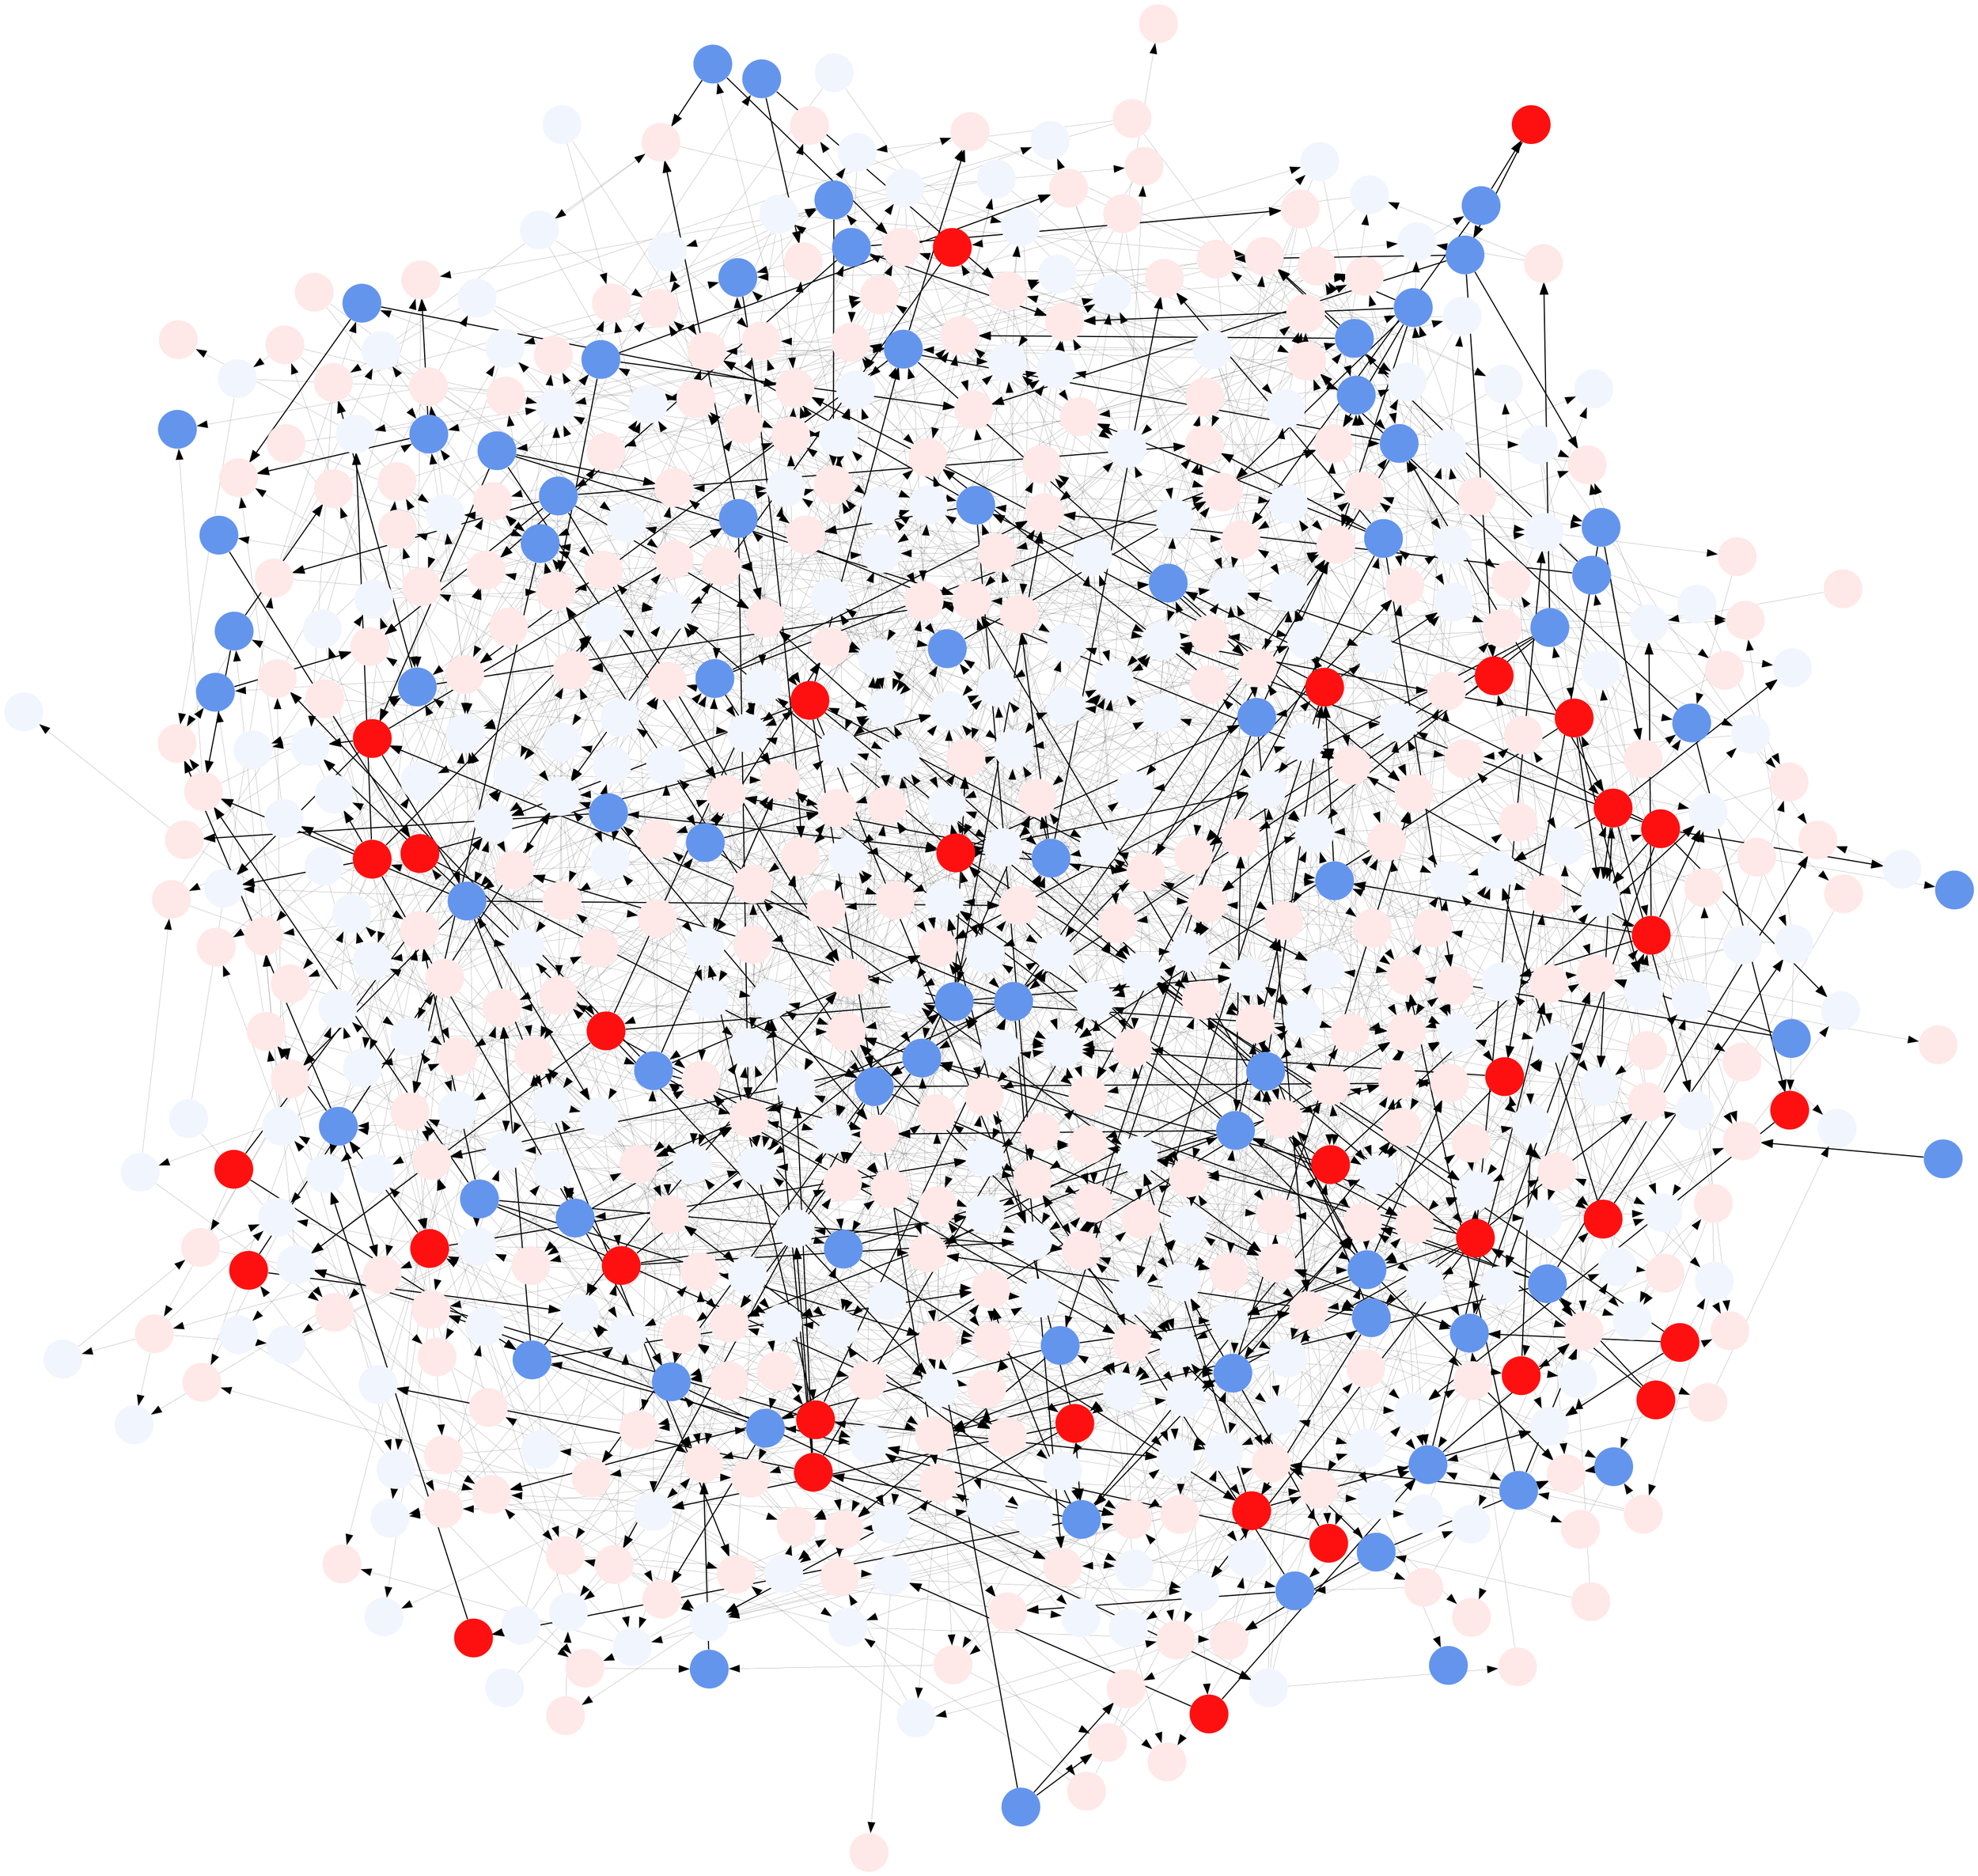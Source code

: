 digraph {
layout="sfdp";
overlap="false";
pack=true;
packmode="array_u";
outputorder="edgesfirst";
    1 [fillcolor="#ff1010",
                shape="circle",
                style = "filled",
                penwidth = 0,
                label=""];
    2 [fillcolor="#ffe8e8",
                shape="circle",
                style = "filled",
                penwidth = 0,
                label=""];
    3 [fillcolor="#ffe8e8",
                shape="circle",
                style = "filled",
                penwidth = 0,
                label=""];
    4 [fillcolor="#ffe8e8",
                shape="circle",
                style = "filled",
                penwidth = 0,
                label=""];
    5 [fillcolor="#ffe8e8",
                shape="circle",
                style = "filled",
                penwidth = 0,
                label=""];
    6 [fillcolor="#ffe8e8",
                shape="circle",
                style = "filled",
                penwidth = 0,
                label=""];
    7 [fillcolor="#ffe8e8",
                shape="circle",
                style = "filled",
                penwidth = 0,
                label=""];
    8 [fillcolor="#ffe8e8",
                shape="circle",
                style = "filled",
                penwidth = 0,
                label=""];
    9 [fillcolor="#ffe8e8",
                shape="circle",
                style = "filled",
                penwidth = 0,
                label=""];
    10 [fillcolor="#ffe8e8",
                shape="circle",
                style = "filled",
                penwidth = 0,
                label=""];
    11 [fillcolor="#ffe8e8",
                shape="circle",
                style = "filled",
                penwidth = 0,
                label=""];
    12 [fillcolor="#ffe8e8",
                shape="circle",
                style = "filled",
                penwidth = 0,
                label=""];
    13 [fillcolor="#ffe8e8",
                shape="circle",
                style = "filled",
                penwidth = 0,
                label=""];
    14 [fillcolor="#ffe8e8",
                shape="circle",
                style = "filled",
                penwidth = 0,
                label=""];
    15 [fillcolor="#ffe8e8",
                shape="circle",
                style = "filled",
                penwidth = 0,
                label=""];
    16 [fillcolor="#ffe8e8",
                shape="circle",
                style = "filled",
                penwidth = 0,
                label=""];
    17 [fillcolor="#ffe8e8",
                shape="circle",
                style = "filled",
                penwidth = 0,
                label=""];
    18 [fillcolor="#ffe8e8",
                shape="circle",
                style = "filled",
                penwidth = 0,
                label=""];
    19 [fillcolor="#ffe8e8",
                shape="circle",
                style = "filled",
                penwidth = 0,
                label=""];
    20 [fillcolor="#ffe8e8",
                shape="circle",
                style = "filled",
                penwidth = 0,
                label=""];
    21 [fillcolor="#ffe8e8",
                shape="circle",
                style = "filled",
                penwidth = 0,
                label=""];
    22 [fillcolor="#ffe8e8",
                shape="circle",
                style = "filled",
                penwidth = 0,
                label=""];
    23 [fillcolor="#ffe8e8",
                shape="circle",
                style = "filled",
                penwidth = 0,
                label=""];
    24 [fillcolor="#ffe8e8",
                shape="circle",
                style = "filled",
                penwidth = 0,
                label=""];
    25 [fillcolor="#ff1010",
                shape="circle",
                style = "filled",
                penwidth = 0,
                label=""];
    26 [fillcolor="#ffe8e8",
                shape="circle",
                style = "filled",
                penwidth = 0,
                label=""];
    27 [fillcolor="#ff1010",
                shape="circle",
                style = "filled",
                penwidth = 0,
                label=""];
    28 [fillcolor="#ffe8e8",
                shape="circle",
                style = "filled",
                penwidth = 0,
                label=""];
    29 [fillcolor="#ffe8e8",
                shape="circle",
                style = "filled",
                penwidth = 0,
                label=""];
    30 [fillcolor="#ffe8e8",
                shape="circle",
                style = "filled",
                penwidth = 0,
                label=""];
    31 [fillcolor="#ff1010",
                shape="circle",
                style = "filled",
                penwidth = 0,
                label=""];
    32 [fillcolor="#ffe8e8",
                shape="circle",
                style = "filled",
                penwidth = 0,
                label=""];
    33 [fillcolor="#ffe8e8",
                shape="circle",
                style = "filled",
                penwidth = 0,
                label=""];
    34 [fillcolor="#ffe8e8",
                shape="circle",
                style = "filled",
                penwidth = 0,
                label=""];
    35 [fillcolor="#ff1010",
                shape="circle",
                style = "filled",
                penwidth = 0,
                label=""];
    36 [fillcolor="#ffe8e8",
                shape="circle",
                style = "filled",
                penwidth = 0,
                label=""];
    37 [fillcolor="#ffe8e8",
                shape="circle",
                style = "filled",
                penwidth = 0,
                label=""];
    38 [fillcolor="#ffe8e8",
                shape="circle",
                style = "filled",
                penwidth = 0,
                label=""];
    39 [fillcolor="#ffe8e8",
                shape="circle",
                style = "filled",
                penwidth = 0,
                label=""];
    40 [fillcolor="#ffe8e8",
                shape="circle",
                style = "filled",
                penwidth = 0,
                label=""];
    41 [fillcolor="#ffe8e8",
                shape="circle",
                style = "filled",
                penwidth = 0,
                label=""];
    42 [fillcolor="#ffe8e8",
                shape="circle",
                style = "filled",
                penwidth = 0,
                label=""];
    43 [fillcolor="#ffe8e8",
                shape="circle",
                style = "filled",
                penwidth = 0,
                label=""];
    44 [fillcolor="#ff1010",
                shape="circle",
                style = "filled",
                penwidth = 0,
                label=""];
    45 [fillcolor="#ffe8e8",
                shape="circle",
                style = "filled",
                penwidth = 0,
                label=""];
    46 [fillcolor="#ff1010",
                shape="circle",
                style = "filled",
                penwidth = 0,
                label=""];
    47 [fillcolor="#ffe8e8",
                shape="circle",
                style = "filled",
                penwidth = 0,
                label=""];
    48 [fillcolor="#ffe8e8",
                shape="circle",
                style = "filled",
                penwidth = 0,
                label=""];
    49 [fillcolor="#ffe8e8",
                shape="circle",
                style = "filled",
                penwidth = 0,
                label=""];
    50 [fillcolor="#ff1010",
                shape="circle",
                style = "filled",
                penwidth = 0,
                label=""];
    51 [fillcolor="#ff1010",
                shape="circle",
                style = "filled",
                penwidth = 0,
                label=""];
    52 [fillcolor="#ffe8e8",
                shape="circle",
                style = "filled",
                penwidth = 0,
                label=""];
    53 [fillcolor="#ffe8e8",
                shape="circle",
                style = "filled",
                penwidth = 0,
                label=""];
    54 [fillcolor="#ffe8e8",
                shape="circle",
                style = "filled",
                penwidth = 0,
                label=""];
    55 [fillcolor="#ffe8e8",
                shape="circle",
                style = "filled",
                penwidth = 0,
                label=""];
    56 [fillcolor="#ffe8e8",
                shape="circle",
                style = "filled",
                penwidth = 0,
                label=""];
    57 [fillcolor="#ffe8e8",
                shape="circle",
                style = "filled",
                penwidth = 0,
                label=""];
    58 [fillcolor="#ffe8e8",
                shape="circle",
                style = "filled",
                penwidth = 0,
                label=""];
    59 [fillcolor="#ffe8e8",
                shape="circle",
                style = "filled",
                penwidth = 0,
                label=""];
    60 [fillcolor="#ffe8e8",
                shape="circle",
                style = "filled",
                penwidth = 0,
                label=""];
    61 [fillcolor="#ffe8e8",
                shape="circle",
                style = "filled",
                penwidth = 0,
                label=""];
    62 [fillcolor="#ffe8e8",
                shape="circle",
                style = "filled",
                penwidth = 0,
                label=""];
    63 [fillcolor="#ffe8e8",
                shape="circle",
                style = "filled",
                penwidth = 0,
                label=""];
    64 [fillcolor="#ffe8e8",
                shape="circle",
                style = "filled",
                penwidth = 0,
                label=""];
    65 [fillcolor="#ffe8e8",
                shape="circle",
                style = "filled",
                penwidth = 0,
                label=""];
    66 [fillcolor="#ffe8e8",
                shape="circle",
                style = "filled",
                penwidth = 0,
                label=""];
    67 [fillcolor="#ffe8e8",
                shape="circle",
                style = "filled",
                penwidth = 0,
                label=""];
    68 [fillcolor="#ffe8e8",
                shape="circle",
                style = "filled",
                penwidth = 0,
                label=""];
    69 [fillcolor="#ffe8e8",
                shape="circle",
                style = "filled",
                penwidth = 0,
                label=""];
    70 [fillcolor="#ffe8e8",
                shape="circle",
                style = "filled",
                penwidth = 0,
                label=""];
    71 [fillcolor="#ffe8e8",
                shape="circle",
                style = "filled",
                penwidth = 0,
                label=""];
    72 [fillcolor="#ffe8e8",
                shape="circle",
                style = "filled",
                penwidth = 0,
                label=""];
    73 [fillcolor="#ffe8e8",
                shape="circle",
                style = "filled",
                penwidth = 0,
                label=""];
    74 [fillcolor="#ffe8e8",
                shape="circle",
                style = "filled",
                penwidth = 0,
                label=""];
    75 [fillcolor="#ffe8e8",
                shape="circle",
                style = "filled",
                penwidth = 0,
                label=""];
    76 [fillcolor="#ffe8e8",
                shape="circle",
                style = "filled",
                penwidth = 0,
                label=""];
    77 [fillcolor="#ffe8e8",
                shape="circle",
                style = "filled",
                penwidth = 0,
                label=""];
    78 [fillcolor="#ffe8e8",
                shape="circle",
                style = "filled",
                penwidth = 0,
                label=""];
    79 [fillcolor="#ffe8e8",
                shape="circle",
                style = "filled",
                penwidth = 0,
                label=""];
    80 [fillcolor="#ffe8e8",
                shape="circle",
                style = "filled",
                penwidth = 0,
                label=""];
    81 [fillcolor="#ffe8e8",
                shape="circle",
                style = "filled",
                penwidth = 0,
                label=""];
    82 [fillcolor="#ffe8e8",
                shape="circle",
                style = "filled",
                penwidth = 0,
                label=""];
    83 [fillcolor="#ffe8e8",
                shape="circle",
                style = "filled",
                penwidth = 0,
                label=""];
    84 [fillcolor="#ffe8e8",
                shape="circle",
                style = "filled",
                penwidth = 0,
                label=""];
    85 [fillcolor="#ff1010",
                shape="circle",
                style = "filled",
                penwidth = 0,
                label=""];
    86 [fillcolor="#ffe8e8",
                shape="circle",
                style = "filled",
                penwidth = 0,
                label=""];
    87 [fillcolor="#ffe8e8",
                shape="circle",
                style = "filled",
                penwidth = 0,
                label=""];
    88 [fillcolor="#ffe8e8",
                shape="circle",
                style = "filled",
                penwidth = 0,
                label=""];
    89 [fillcolor="#ff1010",
                shape="circle",
                style = "filled",
                penwidth = 0,
                label=""];
    90 [fillcolor="#ffe8e8",
                shape="circle",
                style = "filled",
                penwidth = 0,
                label=""];
    91 [fillcolor="#ffe8e8",
                shape="circle",
                style = "filled",
                penwidth = 0,
                label=""];
    92 [fillcolor="#ffe8e8",
                shape="circle",
                style = "filled",
                penwidth = 0,
                label=""];
    93 [fillcolor="#ffe8e8",
                shape="circle",
                style = "filled",
                penwidth = 0,
                label=""];
    94 [fillcolor="#ffe8e8",
                shape="circle",
                style = "filled",
                penwidth = 0,
                label=""];
    95 [fillcolor="#ffe8e8",
                shape="circle",
                style = "filled",
                penwidth = 0,
                label=""];
    96 [fillcolor="#ffe8e8",
                shape="circle",
                style = "filled",
                penwidth = 0,
                label=""];
    97 [fillcolor="#ffe8e8",
                shape="circle",
                style = "filled",
                penwidth = 0,
                label=""];
    98 [fillcolor="#ff1010",
                shape="circle",
                style = "filled",
                penwidth = 0,
                label=""];
    99 [fillcolor="#ffe8e8",
                shape="circle",
                style = "filled",
                penwidth = 0,
                label=""];
    100 [fillcolor="#ff1010",
                shape="circle",
                style = "filled",
                penwidth = 0,
                label=""];
    101 [fillcolor="#ffe8e8",
                shape="circle",
                style = "filled",
                penwidth = 0,
                label=""];
    102 [fillcolor="#ffe8e8",
                shape="circle",
                style = "filled",
                penwidth = 0,
                label=""];
    103 [fillcolor="#ffe8e8",
                shape="circle",
                style = "filled",
                penwidth = 0,
                label=""];
    104 [fillcolor="#ffe8e8",
                shape="circle",
                style = "filled",
                penwidth = 0,
                label=""];
    105 [fillcolor="#ffe8e8",
                shape="circle",
                style = "filled",
                penwidth = 0,
                label=""];
    106 [fillcolor="#ffe8e8",
                shape="circle",
                style = "filled",
                penwidth = 0,
                label=""];
    107 [fillcolor="#ffe8e8",
                shape="circle",
                style = "filled",
                penwidth = 0,
                label=""];
    108 [fillcolor="#ffe8e8",
                shape="circle",
                style = "filled",
                penwidth = 0,
                label=""];
    109 [fillcolor="#ffe8e8",
                shape="circle",
                style = "filled",
                penwidth = 0,
                label=""];
    110 [fillcolor="#ffe8e8",
                shape="circle",
                style = "filled",
                penwidth = 0,
                label=""];
    111 [fillcolor="#ffe8e8",
                shape="circle",
                style = "filled",
                penwidth = 0,
                label=""];
    112 [fillcolor="#ffe8e8",
                shape="circle",
                style = "filled",
                penwidth = 0,
                label=""];
    113 [fillcolor="#ff1010",
                shape="circle",
                style = "filled",
                penwidth = 0,
                label=""];
    114 [fillcolor="#ffe8e8",
                shape="circle",
                style = "filled",
                penwidth = 0,
                label=""];
    115 [fillcolor="#ffe8e8",
                shape="circle",
                style = "filled",
                penwidth = 0,
                label=""];
    116 [fillcolor="#ffe8e8",
                shape="circle",
                style = "filled",
                penwidth = 0,
                label=""];
    117 [fillcolor="#ffe8e8",
                shape="circle",
                style = "filled",
                penwidth = 0,
                label=""];
    118 [fillcolor="#ffe8e8",
                shape="circle",
                style = "filled",
                penwidth = 0,
                label=""];
    119 [fillcolor="#ffe8e8",
                shape="circle",
                style = "filled",
                penwidth = 0,
                label=""];
    120 [fillcolor="#ffe8e8",
                shape="circle",
                style = "filled",
                penwidth = 0,
                label=""];
    121 [fillcolor="#ffe8e8",
                shape="circle",
                style = "filled",
                penwidth = 0,
                label=""];
    122 [fillcolor="#ffe8e8",
                shape="circle",
                style = "filled",
                penwidth = 0,
                label=""];
    123 [fillcolor="#ffe8e8",
                shape="circle",
                style = "filled",
                penwidth = 0,
                label=""];
    124 [fillcolor="#ffe8e8",
                shape="circle",
                style = "filled",
                penwidth = 0,
                label=""];
    125 [fillcolor="#ffe8e8",
                shape="circle",
                style = "filled",
                penwidth = 0,
                label=""];
    126 [fillcolor="#ff1010",
                shape="circle",
                style = "filled",
                penwidth = 0,
                label=""];
    127 [fillcolor="#ffe8e8",
                shape="circle",
                style = "filled",
                penwidth = 0,
                label=""];
    128 [fillcolor="#ffe8e8",
                shape="circle",
                style = "filled",
                penwidth = 0,
                label=""];
    129 [fillcolor="#ffe8e8",
                shape="circle",
                style = "filled",
                penwidth = 0,
                label=""];
    130 [fillcolor="#ffe8e8",
                shape="circle",
                style = "filled",
                penwidth = 0,
                label=""];
    131 [fillcolor="#ffe8e8",
                shape="circle",
                style = "filled",
                penwidth = 0,
                label=""];
    132 [fillcolor="#ffe8e8",
                shape="circle",
                style = "filled",
                penwidth = 0,
                label=""];
    133 [fillcolor="#ffe8e8",
                shape="circle",
                style = "filled",
                penwidth = 0,
                label=""];
    134 [fillcolor="#ffe8e8",
                shape="circle",
                style = "filled",
                penwidth = 0,
                label=""];
    135 [fillcolor="#ffe8e8",
                shape="circle",
                style = "filled",
                penwidth = 0,
                label=""];
    136 [fillcolor="#ffe8e8",
                shape="circle",
                style = "filled",
                penwidth = 0,
                label=""];
    137 [fillcolor="#ffe8e8",
                shape="circle",
                style = "filled",
                penwidth = 0,
                label=""];
    138 [fillcolor="#ffe8e8",
                shape="circle",
                style = "filled",
                penwidth = 0,
                label=""];
    139 [fillcolor="#ffe8e8",
                shape="circle",
                style = "filled",
                penwidth = 0,
                label=""];
    140 [fillcolor="#ffe8e8",
                shape="circle",
                style = "filled",
                penwidth = 0,
                label=""];
    141 [fillcolor="#ffe8e8",
                shape="circle",
                style = "filled",
                penwidth = 0,
                label=""];
    142 [fillcolor="#ffe8e8",
                shape="circle",
                style = "filled",
                penwidth = 0,
                label=""];
    143 [fillcolor="#ffe8e8",
                shape="circle",
                style = "filled",
                penwidth = 0,
                label=""];
    144 [fillcolor="#ffe8e8",
                shape="circle",
                style = "filled",
                penwidth = 0,
                label=""];
    145 [fillcolor="#ffe8e8",
                shape="circle",
                style = "filled",
                penwidth = 0,
                label=""];
    146 [fillcolor="#ffe8e8",
                shape="circle",
                style = "filled",
                penwidth = 0,
                label=""];
    147 [fillcolor="#ffe8e8",
                shape="circle",
                style = "filled",
                penwidth = 0,
                label=""];
    148 [fillcolor="#ffe8e8",
                shape="circle",
                style = "filled",
                penwidth = 0,
                label=""];
    149 [fillcolor="#ffe8e8",
                shape="circle",
                style = "filled",
                penwidth = 0,
                label=""];
    150 [fillcolor="#ffe8e8",
                shape="circle",
                style = "filled",
                penwidth = 0,
                label=""];
    151 [fillcolor="#ffe8e8",
                shape="circle",
                style = "filled",
                penwidth = 0,
                label=""];
    152 [fillcolor="#ff1010",
                shape="circle",
                style = "filled",
                penwidth = 0,
                label=""];
    153 [fillcolor="#ffe8e8",
                shape="circle",
                style = "filled",
                penwidth = 0,
                label=""];
    154 [fillcolor="#ffe8e8",
                shape="circle",
                style = "filled",
                penwidth = 0,
                label=""];
    155 [fillcolor="#ff1010",
                shape="circle",
                style = "filled",
                penwidth = 0,
                label=""];
    156 [fillcolor="#ffe8e8",
                shape="circle",
                style = "filled",
                penwidth = 0,
                label=""];
    157 [fillcolor="#ffe8e8",
                shape="circle",
                style = "filled",
                penwidth = 0,
                label=""];
    158 [fillcolor="#ffe8e8",
                shape="circle",
                style = "filled",
                penwidth = 0,
                label=""];
    159 [fillcolor="#ffe8e8",
                shape="circle",
                style = "filled",
                penwidth = 0,
                label=""];
    160 [fillcolor="#ffe8e8",
                shape="circle",
                style = "filled",
                penwidth = 0,
                label=""];
    161 [fillcolor="#ffe8e8",
                shape="circle",
                style = "filled",
                penwidth = 0,
                label=""];
    162 [fillcolor="#ffe8e8",
                shape="circle",
                style = "filled",
                penwidth = 0,
                label=""];
    163 [fillcolor="#ffe8e8",
                shape="circle",
                style = "filled",
                penwidth = 0,
                label=""];
    164 [fillcolor="#ffe8e8",
                shape="circle",
                style = "filled",
                penwidth = 0,
                label=""];
    165 [fillcolor="#ffe8e8",
                shape="circle",
                style = "filled",
                penwidth = 0,
                label=""];
    166 [fillcolor="#ffe8e8",
                shape="circle",
                style = "filled",
                penwidth = 0,
                label=""];
    167 [fillcolor="#ffe8e8",
                shape="circle",
                style = "filled",
                penwidth = 0,
                label=""];
    168 [fillcolor="#ffe8e8",
                shape="circle",
                style = "filled",
                penwidth = 0,
                label=""];
    169 [fillcolor="#ffe8e8",
                shape="circle",
                style = "filled",
                penwidth = 0,
                label=""];
    170 [fillcolor="#ffe8e8",
                shape="circle",
                style = "filled",
                penwidth = 0,
                label=""];
    171 [fillcolor="#ffe8e8",
                shape="circle",
                style = "filled",
                penwidth = 0,
                label=""];
    172 [fillcolor="#ffe8e8",
                shape="circle",
                style = "filled",
                penwidth = 0,
                label=""];
    173 [fillcolor="#ffe8e8",
                shape="circle",
                style = "filled",
                penwidth = 0,
                label=""];
    174 [fillcolor="#ffe8e8",
                shape="circle",
                style = "filled",
                penwidth = 0,
                label=""];
    175 [fillcolor="#ffe8e8",
                shape="circle",
                style = "filled",
                penwidth = 0,
                label=""];
    176 [fillcolor="#ff1010",
                shape="circle",
                style = "filled",
                penwidth = 0,
                label=""];
    177 [fillcolor="#ffe8e8",
                shape="circle",
                style = "filled",
                penwidth = 0,
                label=""];
    178 [fillcolor="#ffe8e8",
                shape="circle",
                style = "filled",
                penwidth = 0,
                label=""];
    179 [fillcolor="#ffe8e8",
                shape="circle",
                style = "filled",
                penwidth = 0,
                label=""];
    180 [fillcolor="#ffe8e8",
                shape="circle",
                style = "filled",
                penwidth = 0,
                label=""];
    181 [fillcolor="#ffe8e8",
                shape="circle",
                style = "filled",
                penwidth = 0,
                label=""];
    182 [fillcolor="#ffe8e8",
                shape="circle",
                style = "filled",
                penwidth = 0,
                label=""];
    183 [fillcolor="#ff1010",
                shape="circle",
                style = "filled",
                penwidth = 0,
                label=""];
    184 [fillcolor="#ff1010",
                shape="circle",
                style = "filled",
                penwidth = 0,
                label=""];
    185 [fillcolor="#ffe8e8",
                shape="circle",
                style = "filled",
                penwidth = 0,
                label=""];
    186 [fillcolor="#ff1010",
                shape="circle",
                style = "filled",
                penwidth = 0,
                label=""];
    187 [fillcolor="#ffe8e8",
                shape="circle",
                style = "filled",
                penwidth = 0,
                label=""];
    188 [fillcolor="#ff1010",
                shape="circle",
                style = "filled",
                penwidth = 0,
                label=""];
    189 [fillcolor="#ff1010",
                shape="circle",
                style = "filled",
                penwidth = 0,
                label=""];
    190 [fillcolor="#ffe8e8",
                shape="circle",
                style = "filled",
                penwidth = 0,
                label=""];
    191 [fillcolor="#ffe8e8",
                shape="circle",
                style = "filled",
                penwidth = 0,
                label=""];
    192 [fillcolor="#ffe8e8",
                shape="circle",
                style = "filled",
                penwidth = 0,
                label=""];
    193 [fillcolor="#ffe8e8",
                shape="circle",
                style = "filled",
                penwidth = 0,
                label=""];
    194 [fillcolor="#ffe8e8",
                shape="circle",
                style = "filled",
                penwidth = 0,
                label=""];
    195 [fillcolor="#ffe8e8",
                shape="circle",
                style = "filled",
                penwidth = 0,
                label=""];
    196 [fillcolor="#ffe8e8",
                shape="circle",
                style = "filled",
                penwidth = 0,
                label=""];
    197 [fillcolor="#ffe8e8",
                shape="circle",
                style = "filled",
                penwidth = 0,
                label=""];
    198 [fillcolor="#ffe8e8",
                shape="circle",
                style = "filled",
                penwidth = 0,
                label=""];
    199 [fillcolor="#ffe8e8",
                shape="circle",
                style = "filled",
                penwidth = 0,
                label=""];
    200 [fillcolor="#ffe8e8",
                shape="circle",
                style = "filled",
                penwidth = 0,
                label=""];
    201 [fillcolor="#ffe8e8",
                shape="circle",
                style = "filled",
                penwidth = 0,
                label=""];
    202 [fillcolor="#ffe8e8",
                shape="circle",
                style = "filled",
                penwidth = 0,
                label=""];
    203 [fillcolor="#ffe8e8",
                shape="circle",
                style = "filled",
                penwidth = 0,
                label=""];
    204 [fillcolor="#ffe8e8",
                shape="circle",
                style = "filled",
                penwidth = 0,
                label=""];
    205 [fillcolor="#ffe8e8",
                shape="circle",
                style = "filled",
                penwidth = 0,
                label=""];
    206 [fillcolor="#ffe8e8",
                shape="circle",
                style = "filled",
                penwidth = 0,
                label=""];
    207 [fillcolor="#ff1010",
                shape="circle",
                style = "filled",
                penwidth = 0,
                label=""];
    208 [fillcolor="#ff1010",
                shape="circle",
                style = "filled",
                penwidth = 0,
                label=""];
    209 [fillcolor="#ffe8e8",
                shape="circle",
                style = "filled",
                penwidth = 0,
                label=""];
    210 [fillcolor="#ffe8e8",
                shape="circle",
                style = "filled",
                penwidth = 0,
                label=""];
    211 [fillcolor="#ffe8e8",
                shape="circle",
                style = "filled",
                penwidth = 0,
                label=""];
    212 [fillcolor="#ffe8e8",
                shape="circle",
                style = "filled",
                penwidth = 0,
                label=""];
    213 [fillcolor="#ffe8e8",
                shape="circle",
                style = "filled",
                penwidth = 0,
                label=""];
    214 [fillcolor="#ffe8e8",
                shape="circle",
                style = "filled",
                penwidth = 0,
                label=""];
    215 [fillcolor="#ffe8e8",
                shape="circle",
                style = "filled",
                penwidth = 0,
                label=""];
    216 [fillcolor="#ffe8e8",
                shape="circle",
                style = "filled",
                penwidth = 0,
                label=""];
    217 [fillcolor="#ffe8e8",
                shape="circle",
                style = "filled",
                penwidth = 0,
                label=""];
    218 [fillcolor="#ffe8e8",
                shape="circle",
                style = "filled",
                penwidth = 0,
                label=""];
    219 [fillcolor="#ff1010",
                shape="circle",
                style = "filled",
                penwidth = 0,
                label=""];
    220 [fillcolor="#ff1010",
                shape="circle",
                style = "filled",
                penwidth = 0,
                label=""];
    221 [fillcolor="#ffe8e8",
                shape="circle",
                style = "filled",
                penwidth = 0,
                label=""];
    222 [fillcolor="#ff1010",
                shape="circle",
                style = "filled",
                penwidth = 0,
                label=""];
    223 [fillcolor="#ffe8e8",
                shape="circle",
                style = "filled",
                penwidth = 0,
                label=""];
    224 [fillcolor="#ff1010",
                shape="circle",
                style = "filled",
                penwidth = 0,
                label=""];
    225 [fillcolor="#ffe8e8",
                shape="circle",
                style = "filled",
                penwidth = 0,
                label=""];
    226 [fillcolor="#ffe8e8",
                shape="circle",
                style = "filled",
                penwidth = 0,
                label=""];
    227 [fillcolor="#ffe8e8",
                shape="circle",
                style = "filled",
                penwidth = 0,
                label=""];
    228 [fillcolor="#ffe8e8",
                shape="circle",
                style = "filled",
                penwidth = 0,
                label=""];
    229 [fillcolor="#ffe8e8",
                shape="circle",
                style = "filled",
                penwidth = 0,
                label=""];
    230 [fillcolor="#ffe8e8",
                shape="circle",
                style = "filled",
                penwidth = 0,
                label=""];
    231 [fillcolor="#ffe8e8",
                shape="circle",
                style = "filled",
                penwidth = 0,
                label=""];
    232 [fillcolor="#ffe8e8",
                shape="circle",
                style = "filled",
                penwidth = 0,
                label=""];
    233 [fillcolor="#ffe8e8",
                shape="circle",
                style = "filled",
                penwidth = 0,
                label=""];
    234 [fillcolor="#ffe8e8",
                shape="circle",
                style = "filled",
                penwidth = 0,
                label=""];
    235 [fillcolor="#ffe8e8",
                shape="circle",
                style = "filled",
                penwidth = 0,
                label=""];
    236 [fillcolor="#ffe8e8",
                shape="circle",
                style = "filled",
                penwidth = 0,
                label=""];
    237 [fillcolor="#ffe8e8",
                shape="circle",
                style = "filled",
                penwidth = 0,
                label=""];
    238 [fillcolor="#ffe8e8",
                shape="circle",
                style = "filled",
                penwidth = 0,
                label=""];
    239 [fillcolor="#ffe8e8",
                shape="circle",
                style = "filled",
                penwidth = 0,
                label=""];
    240 [fillcolor="#ffe8e8",
                shape="circle",
                style = "filled",
                penwidth = 0,
                label=""];
    241 [fillcolor="#ffe8e8",
                shape="circle",
                style = "filled",
                penwidth = 0,
                label=""];
    242 [fillcolor="#ffe8e8",
                shape="circle",
                style = "filled",
                penwidth = 0,
                label=""];
    243 [fillcolor="#ffe8e8",
                shape="circle",
                style = "filled",
                penwidth = 0,
                label=""];
    244 [fillcolor="#ffe8e8",
                shape="circle",
                style = "filled",
                penwidth = 0,
                label=""];
    245 [fillcolor="#ffe8e8",
                shape="circle",
                style = "filled",
                penwidth = 0,
                label=""];
    246 [fillcolor="#ffe8e8",
                shape="circle",
                style = "filled",
                penwidth = 0,
                label=""];
    247 [fillcolor="#ffe8e8",
                shape="circle",
                style = "filled",
                penwidth = 0,
                label=""];
    248 [fillcolor="#ffe8e8",
                shape="circle",
                style = "filled",
                penwidth = 0,
                label=""];
    249 [fillcolor="#ffe8e8",
                shape="circle",
                style = "filled",
                penwidth = 0,
                label=""];
    250 [fillcolor="#ffe8e8",
                shape="circle",
                style = "filled",
                penwidth = 0,
                label=""];
    251 [fillcolor="#ffe8e8",
                shape="circle",
                style = "filled",
                penwidth = 0,
                label=""];
    252 [fillcolor="#ffe8e8",
                shape="circle",
                style = "filled",
                penwidth = 0,
                label=""];
    253 [fillcolor="#ffe8e8",
                shape="circle",
                style = "filled",
                penwidth = 0,
                label=""];
    254 [fillcolor="#ffe8e8",
                shape="circle",
                style = "filled",
                penwidth = 0,
                label=""];
    255 [fillcolor="#ffe8e8",
                shape="circle",
                style = "filled",
                penwidth = 0,
                label=""];
    256 [fillcolor="#ff1010",
                shape="circle",
                style = "filled",
                penwidth = 0,
                label=""];
    257 [fillcolor="#ffe8e8",
                shape="circle",
                style = "filled",
                penwidth = 0,
                label=""];
    258 [fillcolor="#ffe8e8",
                shape="circle",
                style = "filled",
                penwidth = 0,
                label=""];
    259 [fillcolor="#ffe8e8",
                shape="circle",
                style = "filled",
                penwidth = 0,
                label=""];
    260 [fillcolor="#ffe8e8",
                shape="circle",
                style = "filled",
                penwidth = 0,
                label=""];
    261 [fillcolor="#ffe8e8",
                shape="circle",
                style = "filled",
                penwidth = 0,
                label=""];
    262 [fillcolor="#ffe8e8",
                shape="circle",
                style = "filled",
                penwidth = 0,
                label=""];
    263 [fillcolor="#ffe8e8",
                shape="circle",
                style = "filled",
                penwidth = 0,
                label=""];
    264 [fillcolor="#ffe8e8",
                shape="circle",
                style = "filled",
                penwidth = 0,
                label=""];
    265 [fillcolor="#ff1010",
                shape="circle",
                style = "filled",
                penwidth = 0,
                label=""];
    266 [fillcolor="#ffe8e8",
                shape="circle",
                style = "filled",
                penwidth = 0,
                label=""];
    267 [fillcolor="#ffe8e8",
                shape="circle",
                style = "filled",
                penwidth = 0,
                label=""];
    268 [fillcolor="#ffe8e8",
                shape="circle",
                style = "filled",
                penwidth = 0,
                label=""];
    269 [fillcolor="#ffe8e8",
                shape="circle",
                style = "filled",
                penwidth = 0,
                label=""];
    270 [fillcolor="#ffe8e8",
                shape="circle",
                style = "filled",
                penwidth = 0,
                label=""];
    271 [fillcolor="#ffe8e8",
                shape="circle",
                style = "filled",
                penwidth = 0,
                label=""];
    272 [fillcolor="#ffe8e8",
                shape="circle",
                style = "filled",
                penwidth = 0,
                label=""];
    273 [fillcolor="#ffe8e8",
                shape="circle",
                style = "filled",
                penwidth = 0,
                label=""];
    274 [fillcolor="#ffe8e8",
                shape="circle",
                style = "filled",
                penwidth = 0,
                label=""];
    275 [fillcolor="#ffe8e8",
                shape="circle",
                style = "filled",
                penwidth = 0,
                label=""];
    276 [fillcolor="#ffe8e8",
                shape="circle",
                style = "filled",
                penwidth = 0,
                label=""];
    277 [fillcolor="#ffe8e8",
                shape="circle",
                style = "filled",
                penwidth = 0,
                label=""];
    278 [fillcolor="#ffe8e8",
                shape="circle",
                style = "filled",
                penwidth = 0,
                label=""];
    279 [fillcolor="#ffe8e8",
                shape="circle",
                style = "filled",
                penwidth = 0,
                label=""];
    280 [fillcolor="#ffe8e8",
                shape="circle",
                style = "filled",
                penwidth = 0,
                label=""];
    281 [fillcolor="#ffe8e8",
                shape="circle",
                style = "filled",
                penwidth = 0,
                label=""];
    282 [fillcolor="#ffe8e8",
                shape="circle",
                style = "filled",
                penwidth = 0,
                label=""];
    283 [fillcolor="#ffe8e8",
                shape="circle",
                style = "filled",
                penwidth = 0,
                label=""];
    284 [fillcolor="#ffe8e8",
                shape="circle",
                style = "filled",
                penwidth = 0,
                label=""];
    285 [fillcolor="#ff1010",
                shape="circle",
                style = "filled",
                penwidth = 0,
                label=""];
    286 [fillcolor="#ffe8e8",
                shape="circle",
                style = "filled",
                penwidth = 0,
                label=""];
    287 [fillcolor="#ffe8e8",
                shape="circle",
                style = "filled",
                penwidth = 0,
                label=""];
    288 [fillcolor="#ffe8e8",
                shape="circle",
                style = "filled",
                penwidth = 0,
                label=""];
    289 [fillcolor="#ffe8e8",
                shape="circle",
                style = "filled",
                penwidth = 0,
                label=""];
    290 [fillcolor="#ff1010",
                shape="circle",
                style = "filled",
                penwidth = 0,
                label=""];
    291 [fillcolor="#ffe8e8",
                shape="circle",
                style = "filled",
                penwidth = 0,
                label=""];
    292 [fillcolor="#ffe8e8",
                shape="circle",
                style = "filled",
                penwidth = 0,
                label=""];
    293 [fillcolor="#ffe8e8",
                shape="circle",
                style = "filled",
                penwidth = 0,
                label=""];
    294 [fillcolor="#ffe8e8",
                shape="circle",
                style = "filled",
                penwidth = 0,
                label=""];
    295 [fillcolor="#ffe8e8",
                shape="circle",
                style = "filled",
                penwidth = 0,
                label=""];
    296 [fillcolor="#ffe8e8",
                shape="circle",
                style = "filled",
                penwidth = 0,
                label=""];
    297 [fillcolor="#ffe8e8",
                shape="circle",
                style = "filled",
                penwidth = 0,
                label=""];
    298 [fillcolor="#ffe8e8",
                shape="circle",
                style = "filled",
                penwidth = 0,
                label=""];
    299 [fillcolor="#ffe8e8",
                shape="circle",
                style = "filled",
                penwidth = 0,
                label=""];
    300 [fillcolor="#ffe8e8",
                shape="circle",
                style = "filled",
                penwidth = 0,
                label=""];
    301 [fillcolor="#f1f5fd",
                shape="circle",
                style = "filled",
                penwidth = 0,
                label=""];
    302 [fillcolor="#6495ed",
                shape="circle",
                style = "filled",
                penwidth = 0,
                label=""];
    303 [fillcolor="#f1f5fd",
                shape="circle",
                style = "filled",
                penwidth = 0,
                label=""];
    304 [fillcolor="#f1f5fd",
                shape="circle",
                style = "filled",
                penwidth = 0,
                label=""];
    305 [fillcolor="#f1f5fd",
                shape="circle",
                style = "filled",
                penwidth = 0,
                label=""];
    306 [fillcolor="#f1f5fd",
                shape="circle",
                style = "filled",
                penwidth = 0,
                label=""];
    307 [fillcolor="#f1f5fd",
                shape="circle",
                style = "filled",
                penwidth = 0,
                label=""];
    308 [fillcolor="#f1f5fd",
                shape="circle",
                style = "filled",
                penwidth = 0,
                label=""];
    309 [fillcolor="#f1f5fd",
                shape="circle",
                style = "filled",
                penwidth = 0,
                label=""];
    310 [fillcolor="#f1f5fd",
                shape="circle",
                style = "filled",
                penwidth = 0,
                label=""];
    311 [fillcolor="#f1f5fd",
                shape="circle",
                style = "filled",
                penwidth = 0,
                label=""];
    312 [fillcolor="#f1f5fd",
                shape="circle",
                style = "filled",
                penwidth = 0,
                label=""];
    313 [fillcolor="#f1f5fd",
                shape="circle",
                style = "filled",
                penwidth = 0,
                label=""];
    314 [fillcolor="#f1f5fd",
                shape="circle",
                style = "filled",
                penwidth = 0,
                label=""];
    315 [fillcolor="#f1f5fd",
                shape="circle",
                style = "filled",
                penwidth = 0,
                label=""];
    316 [fillcolor="#f1f5fd",
                shape="circle",
                style = "filled",
                penwidth = 0,
                label=""];
    317 [fillcolor="#f1f5fd",
                shape="circle",
                style = "filled",
                penwidth = 0,
                label=""];
    318 [fillcolor="#f1f5fd",
                shape="circle",
                style = "filled",
                penwidth = 0,
                label=""];
    319 [fillcolor="#6495ed",
                shape="circle",
                style = "filled",
                penwidth = 0,
                label=""];
    320 [fillcolor="#f1f5fd",
                shape="circle",
                style = "filled",
                penwidth = 0,
                label=""];
    321 [fillcolor="#f1f5fd",
                shape="circle",
                style = "filled",
                penwidth = 0,
                label=""];
    322 [fillcolor="#f1f5fd",
                shape="circle",
                style = "filled",
                penwidth = 0,
                label=""];
    323 [fillcolor="#f1f5fd",
                shape="circle",
                style = "filled",
                penwidth = 0,
                label=""];
    324 [fillcolor="#f1f5fd",
                shape="circle",
                style = "filled",
                penwidth = 0,
                label=""];
    325 [fillcolor="#f1f5fd",
                shape="circle",
                style = "filled",
                penwidth = 0,
                label=""];
    326 [fillcolor="#f1f5fd",
                shape="circle",
                style = "filled",
                penwidth = 0,
                label=""];
    327 [fillcolor="#f1f5fd",
                shape="circle",
                style = "filled",
                penwidth = 0,
                label=""];
    328 [fillcolor="#f1f5fd",
                shape="circle",
                style = "filled",
                penwidth = 0,
                label=""];
    329 [fillcolor="#f1f5fd",
                shape="circle",
                style = "filled",
                penwidth = 0,
                label=""];
    330 [fillcolor="#6495ed",
                shape="circle",
                style = "filled",
                penwidth = 0,
                label=""];
    331 [fillcolor="#6495ed",
                shape="circle",
                style = "filled",
                penwidth = 0,
                label=""];
    332 [fillcolor="#6495ed",
                shape="circle",
                style = "filled",
                penwidth = 0,
                label=""];
    333 [fillcolor="#f1f5fd",
                shape="circle",
                style = "filled",
                penwidth = 0,
                label=""];
    334 [fillcolor="#6495ed",
                shape="circle",
                style = "filled",
                penwidth = 0,
                label=""];
    335 [fillcolor="#f1f5fd",
                shape="circle",
                style = "filled",
                penwidth = 0,
                label=""];
    336 [fillcolor="#f1f5fd",
                shape="circle",
                style = "filled",
                penwidth = 0,
                label=""];
    337 [fillcolor="#f1f5fd",
                shape="circle",
                style = "filled",
                penwidth = 0,
                label=""];
    338 [fillcolor="#f1f5fd",
                shape="circle",
                style = "filled",
                penwidth = 0,
                label=""];
    339 [fillcolor="#f1f5fd",
                shape="circle",
                style = "filled",
                penwidth = 0,
                label=""];
    340 [fillcolor="#f1f5fd",
                shape="circle",
                style = "filled",
                penwidth = 0,
                label=""];
    341 [fillcolor="#f1f5fd",
                shape="circle",
                style = "filled",
                penwidth = 0,
                label=""];
    342 [fillcolor="#f1f5fd",
                shape="circle",
                style = "filled",
                penwidth = 0,
                label=""];
    343 [fillcolor="#f1f5fd",
                shape="circle",
                style = "filled",
                penwidth = 0,
                label=""];
    344 [fillcolor="#f1f5fd",
                shape="circle",
                style = "filled",
                penwidth = 0,
                label=""];
    345 [fillcolor="#f1f5fd",
                shape="circle",
                style = "filled",
                penwidth = 0,
                label=""];
    346 [fillcolor="#f1f5fd",
                shape="circle",
                style = "filled",
                penwidth = 0,
                label=""];
    347 [fillcolor="#f1f5fd",
                shape="circle",
                style = "filled",
                penwidth = 0,
                label=""];
    348 [fillcolor="#6495ed",
                shape="circle",
                style = "filled",
                penwidth = 0,
                label=""];
    349 [fillcolor="#f1f5fd",
                shape="circle",
                style = "filled",
                penwidth = 0,
                label=""];
    350 [fillcolor="#f1f5fd",
                shape="circle",
                style = "filled",
                penwidth = 0,
                label=""];
    351 [fillcolor="#f1f5fd",
                shape="circle",
                style = "filled",
                penwidth = 0,
                label=""];
    352 [fillcolor="#f1f5fd",
                shape="circle",
                style = "filled",
                penwidth = 0,
                label=""];
    353 [fillcolor="#f1f5fd",
                shape="circle",
                style = "filled",
                penwidth = 0,
                label=""];
    354 [fillcolor="#6495ed",
                shape="circle",
                style = "filled",
                penwidth = 0,
                label=""];
    355 [fillcolor="#6495ed",
                shape="circle",
                style = "filled",
                penwidth = 0,
                label=""];
    356 [fillcolor="#f1f5fd",
                shape="circle",
                style = "filled",
                penwidth = 0,
                label=""];
    357 [fillcolor="#f1f5fd",
                shape="circle",
                style = "filled",
                penwidth = 0,
                label=""];
    358 [fillcolor="#f1f5fd",
                shape="circle",
                style = "filled",
                penwidth = 0,
                label=""];
    359 [fillcolor="#f1f5fd",
                shape="circle",
                style = "filled",
                penwidth = 0,
                label=""];
    360 [fillcolor="#f1f5fd",
                shape="circle",
                style = "filled",
                penwidth = 0,
                label=""];
    361 [fillcolor="#f1f5fd",
                shape="circle",
                style = "filled",
                penwidth = 0,
                label=""];
    362 [fillcolor="#f1f5fd",
                shape="circle",
                style = "filled",
                penwidth = 0,
                label=""];
    363 [fillcolor="#f1f5fd",
                shape="circle",
                style = "filled",
                penwidth = 0,
                label=""];
    364 [fillcolor="#f1f5fd",
                shape="circle",
                style = "filled",
                penwidth = 0,
                label=""];
    365 [fillcolor="#f1f5fd",
                shape="circle",
                style = "filled",
                penwidth = 0,
                label=""];
    366 [fillcolor="#f1f5fd",
                shape="circle",
                style = "filled",
                penwidth = 0,
                label=""];
    367 [fillcolor="#6495ed",
                shape="circle",
                style = "filled",
                penwidth = 0,
                label=""];
    368 [fillcolor="#6495ed",
                shape="circle",
                style = "filled",
                penwidth = 0,
                label=""];
    369 [fillcolor="#f1f5fd",
                shape="circle",
                style = "filled",
                penwidth = 0,
                label=""];
    370 [fillcolor="#f1f5fd",
                shape="circle",
                style = "filled",
                penwidth = 0,
                label=""];
    371 [fillcolor="#f1f5fd",
                shape="circle",
                style = "filled",
                penwidth = 0,
                label=""];
    372 [fillcolor="#f1f5fd",
                shape="circle",
                style = "filled",
                penwidth = 0,
                label=""];
    373 [fillcolor="#f1f5fd",
                shape="circle",
                style = "filled",
                penwidth = 0,
                label=""];
    374 [fillcolor="#6495ed",
                shape="circle",
                style = "filled",
                penwidth = 0,
                label=""];
    375 [fillcolor="#f1f5fd",
                shape="circle",
                style = "filled",
                penwidth = 0,
                label=""];
    376 [fillcolor="#f1f5fd",
                shape="circle",
                style = "filled",
                penwidth = 0,
                label=""];
    377 [fillcolor="#f1f5fd",
                shape="circle",
                style = "filled",
                penwidth = 0,
                label=""];
    378 [fillcolor="#6495ed",
                shape="circle",
                style = "filled",
                penwidth = 0,
                label=""];
    379 [fillcolor="#f1f5fd",
                shape="circle",
                style = "filled",
                penwidth = 0,
                label=""];
    380 [fillcolor="#f1f5fd",
                shape="circle",
                style = "filled",
                penwidth = 0,
                label=""];
    381 [fillcolor="#f1f5fd",
                shape="circle",
                style = "filled",
                penwidth = 0,
                label=""];
    382 [fillcolor="#6495ed",
                shape="circle",
                style = "filled",
                penwidth = 0,
                label=""];
    383 [fillcolor="#f1f5fd",
                shape="circle",
                style = "filled",
                penwidth = 0,
                label=""];
    384 [fillcolor="#f1f5fd",
                shape="circle",
                style = "filled",
                penwidth = 0,
                label=""];
    385 [fillcolor="#f1f5fd",
                shape="circle",
                style = "filled",
                penwidth = 0,
                label=""];
    386 [fillcolor="#6495ed",
                shape="circle",
                style = "filled",
                penwidth = 0,
                label=""];
    387 [fillcolor="#f1f5fd",
                shape="circle",
                style = "filled",
                penwidth = 0,
                label=""];
    388 [fillcolor="#f1f5fd",
                shape="circle",
                style = "filled",
                penwidth = 0,
                label=""];
    389 [fillcolor="#f1f5fd",
                shape="circle",
                style = "filled",
                penwidth = 0,
                label=""];
    390 [fillcolor="#6495ed",
                shape="circle",
                style = "filled",
                penwidth = 0,
                label=""];
    391 [fillcolor="#f1f5fd",
                shape="circle",
                style = "filled",
                penwidth = 0,
                label=""];
    392 [fillcolor="#6495ed",
                shape="circle",
                style = "filled",
                penwidth = 0,
                label=""];
    393 [fillcolor="#f1f5fd",
                shape="circle",
                style = "filled",
                penwidth = 0,
                label=""];
    394 [fillcolor="#f1f5fd",
                shape="circle",
                style = "filled",
                penwidth = 0,
                label=""];
    395 [fillcolor="#6495ed",
                shape="circle",
                style = "filled",
                penwidth = 0,
                label=""];
    396 [fillcolor="#f1f5fd",
                shape="circle",
                style = "filled",
                penwidth = 0,
                label=""];
    397 [fillcolor="#f1f5fd",
                shape="circle",
                style = "filled",
                penwidth = 0,
                label=""];
    398 [fillcolor="#f1f5fd",
                shape="circle",
                style = "filled",
                penwidth = 0,
                label=""];
    399 [fillcolor="#f1f5fd",
                shape="circle",
                style = "filled",
                penwidth = 0,
                label=""];
    400 [fillcolor="#f1f5fd",
                shape="circle",
                style = "filled",
                penwidth = 0,
                label=""];
    401 [fillcolor="#6495ed",
                shape="circle",
                style = "filled",
                penwidth = 0,
                label=""];
    402 [fillcolor="#f1f5fd",
                shape="circle",
                style = "filled",
                penwidth = 0,
                label=""];
    403 [fillcolor="#f1f5fd",
                shape="circle",
                style = "filled",
                penwidth = 0,
                label=""];
    404 [fillcolor="#f1f5fd",
                shape="circle",
                style = "filled",
                penwidth = 0,
                label=""];
    405 [fillcolor="#f1f5fd",
                shape="circle",
                style = "filled",
                penwidth = 0,
                label=""];
    406 [fillcolor="#f1f5fd",
                shape="circle",
                style = "filled",
                penwidth = 0,
                label=""];
    407 [fillcolor="#6495ed",
                shape="circle",
                style = "filled",
                penwidth = 0,
                label=""];
    408 [fillcolor="#f1f5fd",
                shape="circle",
                style = "filled",
                penwidth = 0,
                label=""];
    409 [fillcolor="#f1f5fd",
                shape="circle",
                style = "filled",
                penwidth = 0,
                label=""];
    410 [fillcolor="#f1f5fd",
                shape="circle",
                style = "filled",
                penwidth = 0,
                label=""];
    411 [fillcolor="#6495ed",
                shape="circle",
                style = "filled",
                penwidth = 0,
                label=""];
    412 [fillcolor="#f1f5fd",
                shape="circle",
                style = "filled",
                penwidth = 0,
                label=""];
    413 [fillcolor="#f1f5fd",
                shape="circle",
                style = "filled",
                penwidth = 0,
                label=""];
    414 [fillcolor="#f1f5fd",
                shape="circle",
                style = "filled",
                penwidth = 0,
                label=""];
    415 [fillcolor="#f1f5fd",
                shape="circle",
                style = "filled",
                penwidth = 0,
                label=""];
    416 [fillcolor="#f1f5fd",
                shape="circle",
                style = "filled",
                penwidth = 0,
                label=""];
    417 [fillcolor="#f1f5fd",
                shape="circle",
                style = "filled",
                penwidth = 0,
                label=""];
    418 [fillcolor="#6495ed",
                shape="circle",
                style = "filled",
                penwidth = 0,
                label=""];
    419 [fillcolor="#f1f5fd",
                shape="circle",
                style = "filled",
                penwidth = 0,
                label=""];
    420 [fillcolor="#6495ed",
                shape="circle",
                style = "filled",
                penwidth = 0,
                label=""];
    421 [fillcolor="#6495ed",
                shape="circle",
                style = "filled",
                penwidth = 0,
                label=""];
    422 [fillcolor="#6495ed",
                shape="circle",
                style = "filled",
                penwidth = 0,
                label=""];
    423 [fillcolor="#f1f5fd",
                shape="circle",
                style = "filled",
                penwidth = 0,
                label=""];
    424 [fillcolor="#f1f5fd",
                shape="circle",
                style = "filled",
                penwidth = 0,
                label=""];
    425 [fillcolor="#f1f5fd",
                shape="circle",
                style = "filled",
                penwidth = 0,
                label=""];
    426 [fillcolor="#f1f5fd",
                shape="circle",
                style = "filled",
                penwidth = 0,
                label=""];
    427 [fillcolor="#f1f5fd",
                shape="circle",
                style = "filled",
                penwidth = 0,
                label=""];
    428 [fillcolor="#f1f5fd",
                shape="circle",
                style = "filled",
                penwidth = 0,
                label=""];
    429 [fillcolor="#6495ed",
                shape="circle",
                style = "filled",
                penwidth = 0,
                label=""];
    430 [fillcolor="#6495ed",
                shape="circle",
                style = "filled",
                penwidth = 0,
                label=""];
    431 [fillcolor="#6495ed",
                shape="circle",
                style = "filled",
                penwidth = 0,
                label=""];
    432 [fillcolor="#6495ed",
                shape="circle",
                style = "filled",
                penwidth = 0,
                label=""];
    433 [fillcolor="#f1f5fd",
                shape="circle",
                style = "filled",
                penwidth = 0,
                label=""];
    434 [fillcolor="#f1f5fd",
                shape="circle",
                style = "filled",
                penwidth = 0,
                label=""];
    435 [fillcolor="#f1f5fd",
                shape="circle",
                style = "filled",
                penwidth = 0,
                label=""];
    436 [fillcolor="#f1f5fd",
                shape="circle",
                style = "filled",
                penwidth = 0,
                label=""];
    437 [fillcolor="#f1f5fd",
                shape="circle",
                style = "filled",
                penwidth = 0,
                label=""];
    438 [fillcolor="#f1f5fd",
                shape="circle",
                style = "filled",
                penwidth = 0,
                label=""];
    439 [fillcolor="#6495ed",
                shape="circle",
                style = "filled",
                penwidth = 0,
                label=""];
    440 [fillcolor="#6495ed",
                shape="circle",
                style = "filled",
                penwidth = 0,
                label=""];
    441 [fillcolor="#f1f5fd",
                shape="circle",
                style = "filled",
                penwidth = 0,
                label=""];
    442 [fillcolor="#f1f5fd",
                shape="circle",
                style = "filled",
                penwidth = 0,
                label=""];
    443 [fillcolor="#f1f5fd",
                shape="circle",
                style = "filled",
                penwidth = 0,
                label=""];
    444 [fillcolor="#6495ed",
                shape="circle",
                style = "filled",
                penwidth = 0,
                label=""];
    445 [fillcolor="#f1f5fd",
                shape="circle",
                style = "filled",
                penwidth = 0,
                label=""];
    446 [fillcolor="#6495ed",
                shape="circle",
                style = "filled",
                penwidth = 0,
                label=""];
    447 [fillcolor="#f1f5fd",
                shape="circle",
                style = "filled",
                penwidth = 0,
                label=""];
    448 [fillcolor="#f1f5fd",
                shape="circle",
                style = "filled",
                penwidth = 0,
                label=""];
    449 [fillcolor="#f1f5fd",
                shape="circle",
                style = "filled",
                penwidth = 0,
                label=""];
    450 [fillcolor="#f1f5fd",
                shape="circle",
                style = "filled",
                penwidth = 0,
                label=""];
    451 [fillcolor="#f1f5fd",
                shape="circle",
                style = "filled",
                penwidth = 0,
                label=""];
    452 [fillcolor="#f1f5fd",
                shape="circle",
                style = "filled",
                penwidth = 0,
                label=""];
    453 [fillcolor="#f1f5fd",
                shape="circle",
                style = "filled",
                penwidth = 0,
                label=""];
    454 [fillcolor="#f1f5fd",
                shape="circle",
                style = "filled",
                penwidth = 0,
                label=""];
    455 [fillcolor="#f1f5fd",
                shape="circle",
                style = "filled",
                penwidth = 0,
                label=""];
    456 [fillcolor="#f1f5fd",
                shape="circle",
                style = "filled",
                penwidth = 0,
                label=""];
    457 [fillcolor="#f1f5fd",
                shape="circle",
                style = "filled",
                penwidth = 0,
                label=""];
    458 [fillcolor="#f1f5fd",
                shape="circle",
                style = "filled",
                penwidth = 0,
                label=""];
    459 [fillcolor="#f1f5fd",
                shape="circle",
                style = "filled",
                penwidth = 0,
                label=""];
    460 [fillcolor="#f1f5fd",
                shape="circle",
                style = "filled",
                penwidth = 0,
                label=""];
    461 [fillcolor="#f1f5fd",
                shape="circle",
                style = "filled",
                penwidth = 0,
                label=""];
    462 [fillcolor="#f1f5fd",
                shape="circle",
                style = "filled",
                penwidth = 0,
                label=""];
    463 [fillcolor="#6495ed",
                shape="circle",
                style = "filled",
                penwidth = 0,
                label=""];
    464 [fillcolor="#f1f5fd",
                shape="circle",
                style = "filled",
                penwidth = 0,
                label=""];
    465 [fillcolor="#6495ed",
                shape="circle",
                style = "filled",
                penwidth = 0,
                label=""];
    466 [fillcolor="#f1f5fd",
                shape="circle",
                style = "filled",
                penwidth = 0,
                label=""];
    467 [fillcolor="#f1f5fd",
                shape="circle",
                style = "filled",
                penwidth = 0,
                label=""];
    468 [fillcolor="#f1f5fd",
                shape="circle",
                style = "filled",
                penwidth = 0,
                label=""];
    469 [fillcolor="#6495ed",
                shape="circle",
                style = "filled",
                penwidth = 0,
                label=""];
    470 [fillcolor="#f1f5fd",
                shape="circle",
                style = "filled",
                penwidth = 0,
                label=""];
    471 [fillcolor="#f1f5fd",
                shape="circle",
                style = "filled",
                penwidth = 0,
                label=""];
    472 [fillcolor="#f1f5fd",
                shape="circle",
                style = "filled",
                penwidth = 0,
                label=""];
    473 [fillcolor="#f1f5fd",
                shape="circle",
                style = "filled",
                penwidth = 0,
                label=""];
    474 [fillcolor="#6495ed",
                shape="circle",
                style = "filled",
                penwidth = 0,
                label=""];
    475 [fillcolor="#f1f5fd",
                shape="circle",
                style = "filled",
                penwidth = 0,
                label=""];
    476 [fillcolor="#f1f5fd",
                shape="circle",
                style = "filled",
                penwidth = 0,
                label=""];
    477 [fillcolor="#6495ed",
                shape="circle",
                style = "filled",
                penwidth = 0,
                label=""];
    478 [fillcolor="#f1f5fd",
                shape="circle",
                style = "filled",
                penwidth = 0,
                label=""];
    479 [fillcolor="#6495ed",
                shape="circle",
                style = "filled",
                penwidth = 0,
                label=""];
    480 [fillcolor="#f1f5fd",
                shape="circle",
                style = "filled",
                penwidth = 0,
                label=""];
    481 [fillcolor="#f1f5fd",
                shape="circle",
                style = "filled",
                penwidth = 0,
                label=""];
    482 [fillcolor="#f1f5fd",
                shape="circle",
                style = "filled",
                penwidth = 0,
                label=""];
    483 [fillcolor="#f1f5fd",
                shape="circle",
                style = "filled",
                penwidth = 0,
                label=""];
    484 [fillcolor="#f1f5fd",
                shape="circle",
                style = "filled",
                penwidth = 0,
                label=""];
    485 [fillcolor="#f1f5fd",
                shape="circle",
                style = "filled",
                penwidth = 0,
                label=""];
    486 [fillcolor="#f1f5fd",
                shape="circle",
                style = "filled",
                penwidth = 0,
                label=""];
    487 [fillcolor="#f1f5fd",
                shape="circle",
                style = "filled",
                penwidth = 0,
                label=""];
    488 [fillcolor="#f1f5fd",
                shape="circle",
                style = "filled",
                penwidth = 0,
                label=""];
    489 [fillcolor="#6495ed",
                shape="circle",
                style = "filled",
                penwidth = 0,
                label=""];
    490 [fillcolor="#f1f5fd",
                shape="circle",
                style = "filled",
                penwidth = 0,
                label=""];
    491 [fillcolor="#6495ed",
                shape="circle",
                style = "filled",
                penwidth = 0,
                label=""];
    492 [fillcolor="#f1f5fd",
                shape="circle",
                style = "filled",
                penwidth = 0,
                label=""];
    493 [fillcolor="#f1f5fd",
                shape="circle",
                style = "filled",
                penwidth = 0,
                label=""];
    494 [fillcolor="#6495ed",
                shape="circle",
                style = "filled",
                penwidth = 0,
                label=""];
    495 [fillcolor="#6495ed",
                shape="circle",
                style = "filled",
                penwidth = 0,
                label=""];
    496 [fillcolor="#6495ed",
                shape="circle",
                style = "filled",
                penwidth = 0,
                label=""];
    497 [fillcolor="#6495ed",
                shape="circle",
                style = "filled",
                penwidth = 0,
                label=""];
    498 [fillcolor="#6495ed",
                shape="circle",
                style = "filled",
                penwidth = 0,
                label=""];
    499 [fillcolor="#f1f5fd",
                shape="circle",
                style = "filled",
                penwidth = 0,
                label=""];
    500 [fillcolor="#f1f5fd",
                shape="circle",
                style = "filled",
                penwidth = 0,
                label=""];
    501 [fillcolor="#f1f5fd",
                shape="circle",
                style = "filled",
                penwidth = 0,
                label=""];
    502 [fillcolor="#f1f5fd",
                shape="circle",
                style = "filled",
                penwidth = 0,
                label=""];
    503 [fillcolor="#f1f5fd",
                shape="circle",
                style = "filled",
                penwidth = 0,
                label=""];
    504 [fillcolor="#6495ed",
                shape="circle",
                style = "filled",
                penwidth = 0,
                label=""];
    505 [fillcolor="#f1f5fd",
                shape="circle",
                style = "filled",
                penwidth = 0,
                label=""];
    506 [fillcolor="#6495ed",
                shape="circle",
                style = "filled",
                penwidth = 0,
                label=""];
    507 [fillcolor="#f1f5fd",
                shape="circle",
                style = "filled",
                penwidth = 0,
                label=""];
    508 [fillcolor="#f1f5fd",
                shape="circle",
                style = "filled",
                penwidth = 0,
                label=""];
    509 [fillcolor="#6495ed",
                shape="circle",
                style = "filled",
                penwidth = 0,
                label=""];
    510 [fillcolor="#f1f5fd",
                shape="circle",
                style = "filled",
                penwidth = 0,
                label=""];
    511 [fillcolor="#f1f5fd",
                shape="circle",
                style = "filled",
                penwidth = 0,
                label=""];
    512 [fillcolor="#f1f5fd",
                shape="circle",
                style = "filled",
                penwidth = 0,
                label=""];
    513 [fillcolor="#f1f5fd",
                shape="circle",
                style = "filled",
                penwidth = 0,
                label=""];
    514 [fillcolor="#6495ed",
                shape="circle",
                style = "filled",
                penwidth = 0,
                label=""];
    515 [fillcolor="#f1f5fd",
                shape="circle",
                style = "filled",
                penwidth = 0,
                label=""];
    516 [fillcolor="#6495ed",
                shape="circle",
                style = "filled",
                penwidth = 0,
                label=""];
    517 [fillcolor="#f1f5fd",
                shape="circle",
                style = "filled",
                penwidth = 0,
                label=""];
    518 [fillcolor="#f1f5fd",
                shape="circle",
                style = "filled",
                penwidth = 0,
                label=""];
    519 [fillcolor="#f1f5fd",
                shape="circle",
                style = "filled",
                penwidth = 0,
                label=""];
    520 [fillcolor="#6495ed",
                shape="circle",
                style = "filled",
                penwidth = 0,
                label=""];
    521 [fillcolor="#f1f5fd",
                shape="circle",
                style = "filled",
                penwidth = 0,
                label=""];
    522 [fillcolor="#f1f5fd",
                shape="circle",
                style = "filled",
                penwidth = 0,
                label=""];
    523 [fillcolor="#f1f5fd",
                shape="circle",
                style = "filled",
                penwidth = 0,
                label=""];
    524 [fillcolor="#6495ed",
                shape="circle",
                style = "filled",
                penwidth = 0,
                label=""];
    525 [fillcolor="#f1f5fd",
                shape="circle",
                style = "filled",
                penwidth = 0,
                label=""];
    526 [fillcolor="#f1f5fd",
                shape="circle",
                style = "filled",
                penwidth = 0,
                label=""];
    527 [fillcolor="#f1f5fd",
                shape="circle",
                style = "filled",
                penwidth = 0,
                label=""];
    528 [fillcolor="#f1f5fd",
                shape="circle",
                style = "filled",
                penwidth = 0,
                label=""];
    529 [fillcolor="#f1f5fd",
                shape="circle",
                style = "filled",
                penwidth = 0,
                label=""];
    530 [fillcolor="#6495ed",
                shape="circle",
                style = "filled",
                penwidth = 0,
                label=""];
    531 [fillcolor="#f1f5fd",
                shape="circle",
                style = "filled",
                penwidth = 0,
                label=""];
    532 [fillcolor="#6495ed",
                shape="circle",
                style = "filled",
                penwidth = 0,
                label=""];
    533 [fillcolor="#6495ed",
                shape="circle",
                style = "filled",
                penwidth = 0,
                label=""];
    534 [fillcolor="#f1f5fd",
                shape="circle",
                style = "filled",
                penwidth = 0,
                label=""];
    535 [fillcolor="#f1f5fd",
                shape="circle",
                style = "filled",
                penwidth = 0,
                label=""];
    536 [fillcolor="#f1f5fd",
                shape="circle",
                style = "filled",
                penwidth = 0,
                label=""];
    537 [fillcolor="#f1f5fd",
                shape="circle",
                style = "filled",
                penwidth = 0,
                label=""];
    538 [fillcolor="#6495ed",
                shape="circle",
                style = "filled",
                penwidth = 0,
                label=""];
    539 [fillcolor="#f1f5fd",
                shape="circle",
                style = "filled",
                penwidth = 0,
                label=""];
    540 [fillcolor="#6495ed",
                shape="circle",
                style = "filled",
                penwidth = 0,
                label=""];
    541 [fillcolor="#f1f5fd",
                shape="circle",
                style = "filled",
                penwidth = 0,
                label=""];
    542 [fillcolor="#f1f5fd",
                shape="circle",
                style = "filled",
                penwidth = 0,
                label=""];
    543 [fillcolor="#f1f5fd",
                shape="circle",
                style = "filled",
                penwidth = 0,
                label=""];
    544 [fillcolor="#6495ed",
                shape="circle",
                style = "filled",
                penwidth = 0,
                label=""];
    545 [fillcolor="#f1f5fd",
                shape="circle",
                style = "filled",
                penwidth = 0,
                label=""];
    546 [fillcolor="#f1f5fd",
                shape="circle",
                style = "filled",
                penwidth = 0,
                label=""];
    547 [fillcolor="#f1f5fd",
                shape="circle",
                style = "filled",
                penwidth = 0,
                label=""];
    548 [fillcolor="#f1f5fd",
                shape="circle",
                style = "filled",
                penwidth = 0,
                label=""];
    549 [fillcolor="#f1f5fd",
                shape="circle",
                style = "filled",
                penwidth = 0,
                label=""];
    550 [fillcolor="#6495ed",
                shape="circle",
                style = "filled",
                penwidth = 0,
                label=""];
    551 [fillcolor="#f1f5fd",
                shape="circle",
                style = "filled",
                penwidth = 0,
                label=""];
    552 [fillcolor="#f1f5fd",
                shape="circle",
                style = "filled",
                penwidth = 0,
                label=""];
    553 [fillcolor="#6495ed",
                shape="circle",
                style = "filled",
                penwidth = 0,
                label=""];
    554 [fillcolor="#f1f5fd",
                shape="circle",
                style = "filled",
                penwidth = 0,
                label=""];
    555 [fillcolor="#f1f5fd",
                shape="circle",
                style = "filled",
                penwidth = 0,
                label=""];
    556 [fillcolor="#f1f5fd",
                shape="circle",
                style = "filled",
                penwidth = 0,
                label=""];
    557 [fillcolor="#6495ed",
                shape="circle",
                style = "filled",
                penwidth = 0,
                label=""];
    558 [fillcolor="#f1f5fd",
                shape="circle",
                style = "filled",
                penwidth = 0,
                label=""];
    559 [fillcolor="#f1f5fd",
                shape="circle",
                style = "filled",
                penwidth = 0,
                label=""];
    560 [fillcolor="#f1f5fd",
                shape="circle",
                style = "filled",
                penwidth = 0,
                label=""];
    561 [fillcolor="#f1f5fd",
                shape="circle",
                style = "filled",
                penwidth = 0,
                label=""];
    562 [fillcolor="#f1f5fd",
                shape="circle",
                style = "filled",
                penwidth = 0,
                label=""];
    563 [fillcolor="#f1f5fd",
                shape="circle",
                style = "filled",
                penwidth = 0,
                label=""];
    564 [fillcolor="#6495ed",
                shape="circle",
                style = "filled",
                penwidth = 0,
                label=""];
    565 [fillcolor="#f1f5fd",
                shape="circle",
                style = "filled",
                penwidth = 0,
                label=""];
    566 [fillcolor="#f1f5fd",
                shape="circle",
                style = "filled",
                penwidth = 0,
                label=""];
    567 [fillcolor="#f1f5fd",
                shape="circle",
                style = "filled",
                penwidth = 0,
                label=""];
    568 [fillcolor="#f1f5fd",
                shape="circle",
                style = "filled",
                penwidth = 0,
                label=""];
    569 [fillcolor="#f1f5fd",
                shape="circle",
                style = "filled",
                penwidth = 0,
                label=""];
    570 [fillcolor="#f1f5fd",
                shape="circle",
                style = "filled",
                penwidth = 0,
                label=""];
    571 [fillcolor="#f1f5fd",
                shape="circle",
                style = "filled",
                penwidth = 0,
                label=""];
    572 [fillcolor="#6495ed",
                shape="circle",
                style = "filled",
                penwidth = 0,
                label=""];
    573 [fillcolor="#f1f5fd",
                shape="circle",
                style = "filled",
                penwidth = 0,
                label=""];
    574 [fillcolor="#f1f5fd",
                shape="circle",
                style = "filled",
                penwidth = 0,
                label=""];
    575 [fillcolor="#f1f5fd",
                shape="circle",
                style = "filled",
                penwidth = 0,
                label=""];
    576 [fillcolor="#f1f5fd",
                shape="circle",
                style = "filled",
                penwidth = 0,
                label=""];
    577 [fillcolor="#f1f5fd",
                shape="circle",
                style = "filled",
                penwidth = 0,
                label=""];
    578 [fillcolor="#f1f5fd",
                shape="circle",
                style = "filled",
                penwidth = 0,
                label=""];
    579 [fillcolor="#f1f5fd",
                shape="circle",
                style = "filled",
                penwidth = 0,
                label=""];
    580 [fillcolor="#f1f5fd",
                shape="circle",
                style = "filled",
                penwidth = 0,
                label=""];
    581 [fillcolor="#6495ed",
                shape="circle",
                style = "filled",
                penwidth = 0,
                label=""];
    582 [fillcolor="#6495ed",
                shape="circle",
                style = "filled",
                penwidth = 0,
                label=""];
    583 [fillcolor="#f1f5fd",
                shape="circle",
                style = "filled",
                penwidth = 0,
                label=""];
    584 [fillcolor="#f1f5fd",
                shape="circle",
                style = "filled",
                penwidth = 0,
                label=""];
    585 [fillcolor="#6495ed",
                shape="circle",
                style = "filled",
                penwidth = 0,
                label=""];
    586 [fillcolor="#6495ed",
                shape="circle",
                style = "filled",
                penwidth = 0,
                label=""];
    587 [fillcolor="#6495ed",
                shape="circle",
                style = "filled",
                penwidth = 0,
                label=""];
    588 [fillcolor="#f1f5fd",
                shape="circle",
                style = "filled",
                penwidth = 0,
                label=""];
    589 [fillcolor="#f1f5fd",
                shape="circle",
                style = "filled",
                penwidth = 0,
                label=""];
    590 [fillcolor="#f1f5fd",
                shape="circle",
                style = "filled",
                penwidth = 0,
                label=""];
    591 [fillcolor="#f1f5fd",
                shape="circle",
                style = "filled",
                penwidth = 0,
                label=""];
    592 [fillcolor="#6495ed",
                shape="circle",
                style = "filled",
                penwidth = 0,
                label=""];
    593 [fillcolor="#f1f5fd",
                shape="circle",
                style = "filled",
                penwidth = 0,
                label=""];
    594 [fillcolor="#f1f5fd",
                shape="circle",
                style = "filled",
                penwidth = 0,
                label=""];
    595 [fillcolor="#f1f5fd",
                shape="circle",
                style = "filled",
                penwidth = 0,
                label=""];
    596 [fillcolor="#f1f5fd",
                shape="circle",
                style = "filled",
                penwidth = 0,
                label=""];
    597 [fillcolor="#f1f5fd",
                shape="circle",
                style = "filled",
                penwidth = 0,
                label=""];
    598 [fillcolor="#f1f5fd",
                shape="circle",
                style = "filled",
                penwidth = 0,
                label=""];
    599 [fillcolor="#6495ed",
                shape="circle",
                style = "filled",
                penwidth = 0,
                label=""];
    600 [fillcolor="#f1f5fd",
                shape="circle",
                style = "filled",
                penwidth = 0,
                label=""];
    1 -> 315 [penwidth = 1.0, arrowsize=1];
    1 -> 458 [penwidth = 1.0, arrowsize=1];
    1 -> 578 [penwidth = 1.0, arrowsize=1];
    1 -> 583 [penwidth = 1.0, arrowsize=1];
    2 -> 397 [penwidth = 0.1, arrowsize=1];
    2 -> 560 [penwidth = 0.1, arrowsize=1];
    2 -> 580 [penwidth = 0.1, arrowsize=1];
    3 -> 309 [penwidth = 0.1, arrowsize=1];
    3 -> 335 [penwidth = 0.1, arrowsize=1];
    3 -> 418 [penwidth = 0.1, arrowsize=1];
    3 -> 444 [penwidth = 0.1, arrowsize=1];
    3 -> 491 [penwidth = 0.1, arrowsize=1];
    4 -> 311 [penwidth = 0.1, arrowsize=1];
    4 -> 339 [penwidth = 0.1, arrowsize=1];
    4 -> 399 [penwidth = 0.1, arrowsize=1];
    4 -> 407 [penwidth = 0.1, arrowsize=1];
    4 -> 594 [penwidth = 0.1, arrowsize=1];
    4 -> 598 [penwidth = 0.1, arrowsize=1];
    5 -> 441 [penwidth = 0.1, arrowsize=1];
    5 -> 450 [penwidth = 0.1, arrowsize=1];
    6 -> 316 [penwidth = 0.1, arrowsize=1];
    6 -> 483 [penwidth = 0.1, arrowsize=1];
    6 -> 491 [penwidth = 0.1, arrowsize=1];
    6 -> 506 [penwidth = 0.1, arrowsize=1];
    6 -> 563 [penwidth = 0.1, arrowsize=1];
    7 -> 477 [penwidth = 0.1, arrowsize=1];
    7 -> 485 [penwidth = 0.1, arrowsize=1];
    8 -> 328 [penwidth = 0.1, arrowsize=1];
    8 -> 353 [penwidth = 0.1, arrowsize=1];
    8 -> 429 [penwidth = 0.1, arrowsize=1];
    10 -> 379 [penwidth = 0.1, arrowsize=1];
    10 -> 415 [penwidth = 0.1, arrowsize=1];
    10 -> 420 [penwidth = 0.1, arrowsize=1];
    10 -> 509 [penwidth = 0.1, arrowsize=1];
    10 -> 535 [penwidth = 0.1, arrowsize=1];
    10 -> 594 [penwidth = 0.1, arrowsize=1];
    11 -> 311 [penwidth = 0.1, arrowsize=1];
    11 -> 379 [penwidth = 0.1, arrowsize=1];
    11 -> 387 [penwidth = 0.1, arrowsize=1];
    11 -> 418 [penwidth = 0.1, arrowsize=1];
    11 -> 447 [penwidth = 0.1, arrowsize=1];
    11 -> 516 [penwidth = 0.1, arrowsize=1];
    12 -> 335 [penwidth = 0.1, arrowsize=1];
    12 -> 361 [penwidth = 0.1, arrowsize=1];
    12 -> 395 [penwidth = 0.1, arrowsize=1];
    12 -> 397 [penwidth = 0.1, arrowsize=1];
    12 -> 431 [penwidth = 0.1, arrowsize=1];
    12 -> 471 [penwidth = 0.1, arrowsize=1];
    12 -> 478 [penwidth = 0.1, arrowsize=1];
    12 -> 524 [penwidth = 0.1, arrowsize=1];
    13 -> 324 [penwidth = 0.1, arrowsize=1];
    14 -> 435 [penwidth = 0.1, arrowsize=1];
    14 -> 437 [penwidth = 0.1, arrowsize=1];
    14 -> 448 [penwidth = 0.1, arrowsize=1];
    14 -> 470 [penwidth = 0.1, arrowsize=1];
    14 -> 473 [penwidth = 0.1, arrowsize=1];
    14 -> 530 [penwidth = 0.1, arrowsize=1];
    14 -> 548 [penwidth = 0.1, arrowsize=1];
    14 -> 558 [penwidth = 0.1, arrowsize=1];
    14 -> 597 [penwidth = 0.1, arrowsize=1];
    15 -> 377 [penwidth = 0.1, arrowsize=1];
    15 -> 428 [penwidth = 0.1, arrowsize=1];
    15 -> 568 [penwidth = 0.1, arrowsize=1];
    15 -> 580 [penwidth = 0.1, arrowsize=1];
    16 -> 395 [penwidth = 0.1, arrowsize=1];
    16 -> 419 [penwidth = 0.1, arrowsize=1];
    16 -> 476 [penwidth = 0.1, arrowsize=1];
    16 -> 589 [penwidth = 0.1, arrowsize=1];
    17 -> 315 [penwidth = 0.1, arrowsize=1];
    17 -> 429 [penwidth = 0.1, arrowsize=1];
    17 -> 455 [penwidth = 0.1, arrowsize=1];
    18 -> 378 [penwidth = 0.1, arrowsize=1];
    18 -> 434 [penwidth = 0.1, arrowsize=1];
    18 -> 454 [penwidth = 0.1, arrowsize=1];
    18 -> 484 [penwidth = 0.1, arrowsize=1];
    19 -> 413 [penwidth = 0.1, arrowsize=1];
    19 -> 502 [penwidth = 0.1, arrowsize=1];
    19 -> 598 [penwidth = 0.1, arrowsize=1];
    20 -> 443 [penwidth = 0.1, arrowsize=1];
    20 -> 544 [penwidth = 0.1, arrowsize=1];
    20 -> 589 [penwidth = 0.1, arrowsize=1];
    21 -> 334 [penwidth = 0.1, arrowsize=1];
    21 -> 375 [penwidth = 0.1, arrowsize=1];
    21 -> 399 [penwidth = 0.1, arrowsize=1];
    21 -> 537 [penwidth = 0.1, arrowsize=1];
    22 -> 316 [penwidth = 0.1, arrowsize=1];
    22 -> 354 [penwidth = 0.1, arrowsize=1];
    22 -> 363 [penwidth = 0.1, arrowsize=1];
    22 -> 439 [penwidth = 0.1, arrowsize=1];
    22 -> 445 [penwidth = 0.1, arrowsize=1];
    24 -> 454 [penwidth = 0.1, arrowsize=1];
    24 -> 480 [penwidth = 0.1, arrowsize=1];
    25 -> 409 [penwidth = 1.0, arrowsize=1];
    26 -> 492 [penwidth = 0.1, arrowsize=1];
    26 -> 592 [penwidth = 0.1, arrowsize=1];
    27 -> 480 [penwidth = 1.0, arrowsize=1];
    27 -> 589 [penwidth = 1.0, arrowsize=1];
    28 -> 368 [penwidth = 0.1, arrowsize=1];
    28 -> 430 [penwidth = 0.1, arrowsize=1];
    29 -> 399 [penwidth = 0.1, arrowsize=1];
    29 -> 400 [penwidth = 0.1, arrowsize=1];
    29 -> 443 [penwidth = 0.1, arrowsize=1];
    29 -> 480 [penwidth = 0.1, arrowsize=1];
    29 -> 533 [penwidth = 0.1, arrowsize=1];
    29 -> 555 [penwidth = 0.1, arrowsize=1];
    30 -> 475 [penwidth = 0.1, arrowsize=1];
    31 -> 343 [penwidth = 1.0, arrowsize=1];
    31 -> 378 [penwidth = 1.0, arrowsize=1];
    31 -> 412 [penwidth = 1.0, arrowsize=1];
    32 -> 527 [penwidth = 0.1, arrowsize=1];
    32 -> 530 [penwidth = 0.1, arrowsize=1];
    32 -> 539 [penwidth = 0.1, arrowsize=1];
    33 -> 493 [penwidth = 0.1, arrowsize=1];
    34 -> 408 [penwidth = 0.1, arrowsize=1];
    34 -> 452 [penwidth = 0.1, arrowsize=1];
    35 -> 362 [penwidth = 1.0, arrowsize=1];
    35 -> 487 [penwidth = 1.0, arrowsize=1];
    35 -> 532 [penwidth = 1.0, arrowsize=1];
    35 -> 533 [penwidth = 1.0, arrowsize=1];
    35 -> 548 [penwidth = 1.0, arrowsize=1];
    35 -> 562 [penwidth = 1.0, arrowsize=1];
    36 -> 372 [penwidth = 0.1, arrowsize=1];
    36 -> 447 [penwidth = 0.1, arrowsize=1];
    36 -> 526 [penwidth = 0.1, arrowsize=1];
    36 -> 552 [penwidth = 0.1, arrowsize=1];
    36 -> 596 [penwidth = 0.1, arrowsize=1];
    37 -> 326 [penwidth = 0.1, arrowsize=1];
    37 -> 397 [penwidth = 0.1, arrowsize=1];
    37 -> 403 [penwidth = 0.1, arrowsize=1];
    37 -> 447 [penwidth = 0.1, arrowsize=1];
    37 -> 464 [penwidth = 0.1, arrowsize=1];
    37 -> 539 [penwidth = 0.1, arrowsize=1];
    37 -> 600 [penwidth = 0.1, arrowsize=1];
    38 -> 305 [penwidth = 0.1, arrowsize=1];
    38 -> 325 [penwidth = 0.1, arrowsize=1];
    38 -> 361 [penwidth = 0.1, arrowsize=1];
    38 -> 537 [penwidth = 0.1, arrowsize=1];
    39 -> 362 [penwidth = 0.1, arrowsize=1];
    39 -> 399 [penwidth = 0.1, arrowsize=1];
    40 -> 359 [penwidth = 0.1, arrowsize=1];
    40 -> 392 [penwidth = 0.1, arrowsize=1];
    40 -> 557 [penwidth = 0.1, arrowsize=1];
    41 -> 321 [penwidth = 0.1, arrowsize=1];
    41 -> 430 [penwidth = 0.1, arrowsize=1];
    41 -> 579 [penwidth = 0.1, arrowsize=1];
    42 -> 493 [penwidth = 0.1, arrowsize=1];
    42 -> 509 [penwidth = 0.1, arrowsize=1];
    43 -> 433 [penwidth = 0.1, arrowsize=1];
    43 -> 542 [penwidth = 0.1, arrowsize=1];
    43 -> 565 [penwidth = 0.1, arrowsize=1];
    44 -> 540 [penwidth = 1.0, arrowsize=1];
    44 -> 554 [penwidth = 1.0, arrowsize=1];
    44 -> 561 [penwidth = 1.0, arrowsize=1];
    45 -> 458 [penwidth = 0.1, arrowsize=1];
    45 -> 550 [penwidth = 0.1, arrowsize=1];
    46 -> 565 [penwidth = 1.0, arrowsize=1];
    47 -> 351 [penwidth = 0.1, arrowsize=1];
    47 -> 566 [penwidth = 0.1, arrowsize=1];
    50 -> 445 [penwidth = 1.0, arrowsize=1];
    50 -> 532 [penwidth = 1.0, arrowsize=1];
    51 -> 323 [penwidth = 1.0, arrowsize=1];
    51 -> 591 [penwidth = 1.0, arrowsize=1];
    52 -> 342 [penwidth = 0.1, arrowsize=1];
    52 -> 443 [penwidth = 0.1, arrowsize=1];
    52 -> 497 [penwidth = 0.1, arrowsize=1];
    53 -> 364 [penwidth = 0.1, arrowsize=1];
    53 -> 366 [penwidth = 0.1, arrowsize=1];
    53 -> 368 [penwidth = 0.1, arrowsize=1];
    54 -> 463 [penwidth = 0.1, arrowsize=1];
    54 -> 496 [penwidth = 0.1, arrowsize=1];
    54 -> 583 [penwidth = 0.1, arrowsize=1];
    54 -> 598 [penwidth = 0.1, arrowsize=1];
    55 -> 328 [penwidth = 0.1, arrowsize=1];
    55 -> 372 [penwidth = 0.1, arrowsize=1];
    55 -> 436 [penwidth = 0.1, arrowsize=1];
    55 -> 483 [penwidth = 0.1, arrowsize=1];
    56 -> 530 [penwidth = 0.1, arrowsize=1];
    56 -> 583 [penwidth = 0.1, arrowsize=1];
    57 -> 467 [penwidth = 0.1, arrowsize=1];
    57 -> 500 [penwidth = 0.1, arrowsize=1];
    57 -> 573 [penwidth = 0.1, arrowsize=1];
    58 -> 420 [penwidth = 0.1, arrowsize=1];
    59 -> 360 [penwidth = 0.1, arrowsize=1];
    59 -> 381 [penwidth = 0.1, arrowsize=1];
    59 -> 452 [penwidth = 0.1, arrowsize=1];
    59 -> 500 [penwidth = 0.1, arrowsize=1];
    59 -> 555 [penwidth = 0.1, arrowsize=1];
    59 -> 583 [penwidth = 0.1, arrowsize=1];
    60 -> 348 [penwidth = 0.1, arrowsize=1];
    60 -> 501 [penwidth = 0.1, arrowsize=1];
    61 -> 309 [penwidth = 0.1, arrowsize=1];
    61 -> 331 [penwidth = 0.1, arrowsize=1];
    61 -> 354 [penwidth = 0.1, arrowsize=1];
    61 -> 397 [penwidth = 0.1, arrowsize=1];
    62 -> 404 [penwidth = 0.1, arrowsize=1];
    62 -> 429 [penwidth = 0.1, arrowsize=1];
    62 -> 462 [penwidth = 0.1, arrowsize=1];
    62 -> 477 [penwidth = 0.1, arrowsize=1];
    62 -> 510 [penwidth = 0.1, arrowsize=1];
    62 -> 516 [penwidth = 0.1, arrowsize=1];
    62 -> 590 [penwidth = 0.1, arrowsize=1];
    63 -> 348 [penwidth = 0.1, arrowsize=1];
    63 -> 406 [penwidth = 0.1, arrowsize=1];
    64 -> 413 [penwidth = 0.1, arrowsize=1];
    64 -> 423 [penwidth = 0.1, arrowsize=1];
    65 -> 483 [penwidth = 0.1, arrowsize=1];
    66 -> 402 [penwidth = 0.1, arrowsize=1];
    66 -> 507 [penwidth = 0.1, arrowsize=1];
    66 -> 529 [penwidth = 0.1, arrowsize=1];
    66 -> 577 [penwidth = 0.1, arrowsize=1];
    67 -> 473 [penwidth = 0.1, arrowsize=1];
    67 -> 509 [penwidth = 0.1, arrowsize=1];
    67 -> 589 [penwidth = 0.1, arrowsize=1];
    68 -> 378 [penwidth = 0.1, arrowsize=1];
    69 -> 401 [penwidth = 0.1, arrowsize=1];
    69 -> 527 [penwidth = 0.1, arrowsize=1];
    69 -> 580 [penwidth = 0.1, arrowsize=1];
    70 -> 465 [penwidth = 0.1, arrowsize=1];
    70 -> 600 [penwidth = 0.1, arrowsize=1];
    71 -> 304 [penwidth = 0.1, arrowsize=1];
    71 -> 368 [penwidth = 0.1, arrowsize=1];
    72 -> 437 [penwidth = 0.1, arrowsize=1];
    74 -> 443 [penwidth = 0.1, arrowsize=1];
    74 -> 594 [penwidth = 0.1, arrowsize=1];
    75 -> 446 [penwidth = 0.1, arrowsize=1];
    75 -> 453 [penwidth = 0.1, arrowsize=1];
    76 -> 307 [penwidth = 0.1, arrowsize=1];
    76 -> 449 [penwidth = 0.1, arrowsize=1];
    76 -> 598 [penwidth = 0.1, arrowsize=1];
    77 -> 422 [penwidth = 0.1, arrowsize=1];
    77 -> 530 [penwidth = 0.1, arrowsize=1];
    78 -> 359 [penwidth = 0.1, arrowsize=1];
    78 -> 569 [penwidth = 0.1, arrowsize=1];
    78 -> 592 [penwidth = 0.1, arrowsize=1];
    79 -> 400 [penwidth = 0.1, arrowsize=1];
    79 -> 477 [penwidth = 0.1, arrowsize=1];
    79 -> 524 [penwidth = 0.1, arrowsize=1];
    80 -> 462 [penwidth = 0.1, arrowsize=1];
    81 -> 384 [penwidth = 0.1, arrowsize=1];
    81 -> 398 [penwidth = 0.1, arrowsize=1];
    81 -> 399 [penwidth = 0.1, arrowsize=1];
    81 -> 407 [penwidth = 0.1, arrowsize=1];
    81 -> 485 [penwidth = 0.1, arrowsize=1];
    81 -> 526 [penwidth = 0.1, arrowsize=1];
    81 -> 556 [penwidth = 0.1, arrowsize=1];
    82 -> 312 [penwidth = 0.1, arrowsize=1];
    82 -> 348 [penwidth = 0.1, arrowsize=1];
    82 -> 447 [penwidth = 0.1, arrowsize=1];
    82 -> 498 [penwidth = 0.1, arrowsize=1];
    82 -> 580 [penwidth = 0.1, arrowsize=1];
    83 -> 363 [penwidth = 0.1, arrowsize=1];
    83 -> 409 [penwidth = 0.1, arrowsize=1];
    84 -> 360 [penwidth = 0.1, arrowsize=1];
    85 -> 302 [penwidth = 1.0, arrowsize=1];
    85 -> 347 [penwidth = 1.0, arrowsize=1];
    85 -> 414 [penwidth = 1.0, arrowsize=1];
    85 -> 475 [penwidth = 1.0, arrowsize=1];
    86 -> 381 [penwidth = 0.1, arrowsize=1];
    86 -> 434 [penwidth = 0.1, arrowsize=1];
    86 -> 441 [penwidth = 0.1, arrowsize=1];
    86 -> 541 [penwidth = 0.1, arrowsize=1];
    87 -> 336 [penwidth = 0.1, arrowsize=1];
    87 -> 500 [penwidth = 0.1, arrowsize=1];
    89 -> 360 [penwidth = 1.0, arrowsize=1];
    89 -> 469 [penwidth = 1.0, arrowsize=1];
    89 -> 488 [penwidth = 1.0, arrowsize=1];
    89 -> 580 [penwidth = 1.0, arrowsize=1];
    90 -> 317 [penwidth = 0.1, arrowsize=1];
    90 -> 511 [penwidth = 0.1, arrowsize=1];
    90 -> 536 [penwidth = 0.1, arrowsize=1];
    91 -> 449 [penwidth = 0.1, arrowsize=1];
    91 -> 467 [penwidth = 0.1, arrowsize=1];
    91 -> 529 [penwidth = 0.1, arrowsize=1];
    92 -> 308 [penwidth = 0.1, arrowsize=1];
    92 -> 375 [penwidth = 0.1, arrowsize=1];
    92 -> 413 [penwidth = 0.1, arrowsize=1];
    92 -> 488 [penwidth = 0.1, arrowsize=1];
    92 -> 501 [penwidth = 0.1, arrowsize=1];
    92 -> 596 [penwidth = 0.1, arrowsize=1];
    93 -> 308 [penwidth = 0.1, arrowsize=1];
    94 -> 321 [penwidth = 0.1, arrowsize=1];
    94 -> 491 [penwidth = 0.1, arrowsize=1];
    94 -> 539 [penwidth = 0.1, arrowsize=1];
    95 -> 331 [penwidth = 0.1, arrowsize=1];
    96 -> 319 [penwidth = 0.1, arrowsize=1];
    96 -> 390 [penwidth = 0.1, arrowsize=1];
    96 -> 491 [penwidth = 0.1, arrowsize=1];
    96 -> 509 [penwidth = 0.1, arrowsize=1];
    96 -> 549 [penwidth = 0.1, arrowsize=1];
    97 -> 396 [penwidth = 0.1, arrowsize=1];
    97 -> 416 [penwidth = 0.1, arrowsize=1];
    97 -> 497 [penwidth = 0.1, arrowsize=1];
    97 -> 527 [penwidth = 0.1, arrowsize=1];
    98 -> 324 [penwidth = 1.0, arrowsize=1];
    98 -> 355 [penwidth = 1.0, arrowsize=1];
    98 -> 457 [penwidth = 1.0, arrowsize=1];
    98 -> 554 [penwidth = 1.0, arrowsize=1];
    98 -> 593 [penwidth = 1.0, arrowsize=1];
    99 -> 368 [penwidth = 0.1, arrowsize=1];
    99 -> 505 [penwidth = 0.1, arrowsize=1];
    100 -> 309 [penwidth = 1.0, arrowsize=1];
    100 -> 317 [penwidth = 1.0, arrowsize=1];
    100 -> 327 [penwidth = 1.0, arrowsize=1];
    100 -> 347 [penwidth = 1.0, arrowsize=1];
    100 -> 541 [penwidth = 1.0, arrowsize=1];
    100 -> 552 [penwidth = 1.0, arrowsize=1];
    101 -> 305 [penwidth = 0.1, arrowsize=1];
    101 -> 336 [penwidth = 0.1, arrowsize=1];
    101 -> 579 [penwidth = 0.1, arrowsize=1];
    102 -> 322 [penwidth = 0.1, arrowsize=1];
    102 -> 410 [penwidth = 0.1, arrowsize=1];
    102 -> 439 [penwidth = 0.1, arrowsize=1];
    102 -> 452 [penwidth = 0.1, arrowsize=1];
    102 -> 460 [penwidth = 0.1, arrowsize=1];
    102 -> 488 [penwidth = 0.1, arrowsize=1];
    102 -> 508 [penwidth = 0.1, arrowsize=1];
    102 -> 583 [penwidth = 0.1, arrowsize=1];
    102 -> 589 [penwidth = 0.1, arrowsize=1];
    103 -> 479 [penwidth = 0.1, arrowsize=1];
    104 -> 305 [penwidth = 0.1, arrowsize=1];
    104 -> 307 [penwidth = 0.1, arrowsize=1];
    104 -> 402 [penwidth = 0.1, arrowsize=1];
    104 -> 507 [penwidth = 0.1, arrowsize=1];
    105 -> 304 [penwidth = 0.1, arrowsize=1];
    105 -> 372 [penwidth = 0.1, arrowsize=1];
    105 -> 383 [penwidth = 0.1, arrowsize=1];
    105 -> 489 [penwidth = 0.1, arrowsize=1];
    105 -> 539 [penwidth = 0.1, arrowsize=1];
    105 -> 589 [penwidth = 0.1, arrowsize=1];
    105 -> 600 [penwidth = 0.1, arrowsize=1];
    106 -> 342 [penwidth = 0.1, arrowsize=1];
    106 -> 354 [penwidth = 0.1, arrowsize=1];
    106 -> 458 [penwidth = 0.1, arrowsize=1];
    106 -> 473 [penwidth = 0.1, arrowsize=1];
    107 -> 416 [penwidth = 0.1, arrowsize=1];
    108 -> 427 [penwidth = 0.1, arrowsize=1];
    109 -> 330 [penwidth = 0.1, arrowsize=1];
    109 -> 542 [penwidth = 0.1, arrowsize=1];
    109 -> 549 [penwidth = 0.1, arrowsize=1];
    109 -> 595 [penwidth = 0.1, arrowsize=1];
    110 -> 376 [penwidth = 0.1, arrowsize=1];
    110 -> 422 [penwidth = 0.1, arrowsize=1];
    110 -> 537 [penwidth = 0.1, arrowsize=1];
    110 -> 584 [penwidth = 0.1, arrowsize=1];
    111 -> 335 [penwidth = 0.1, arrowsize=1];
    111 -> 403 [penwidth = 0.1, arrowsize=1];
    111 -> 409 [penwidth = 0.1, arrowsize=1];
    111 -> 459 [penwidth = 0.1, arrowsize=1];
    111 -> 568 [penwidth = 0.1, arrowsize=1];
    111 -> 596 [penwidth = 0.1, arrowsize=1];
    113 -> 589 [penwidth = 1.0, arrowsize=1];
    114 -> 568 [penwidth = 0.1, arrowsize=1];
    114 -> 580 [penwidth = 0.1, arrowsize=1];
    115 -> 454 [penwidth = 0.1, arrowsize=1];
    115 -> 478 [penwidth = 0.1, arrowsize=1];
    115 -> 554 [penwidth = 0.1, arrowsize=1];
    115 -> 558 [penwidth = 0.1, arrowsize=1];
    116 -> 325 [penwidth = 0.1, arrowsize=1];
    116 -> 337 [penwidth = 0.1, arrowsize=1];
    116 -> 397 [penwidth = 0.1, arrowsize=1];
    116 -> 406 [penwidth = 0.1, arrowsize=1];
    116 -> 435 [penwidth = 0.1, arrowsize=1];
    117 -> 344 [penwidth = 0.1, arrowsize=1];
    117 -> 463 [penwidth = 0.1, arrowsize=1];
    117 -> 497 [penwidth = 0.1, arrowsize=1];
    118 -> 513 [penwidth = 0.1, arrowsize=1];
    118 -> 568 [penwidth = 0.1, arrowsize=1];
    118 -> 575 [penwidth = 0.1, arrowsize=1];
    119 -> 357 [penwidth = 0.1, arrowsize=1];
    119 -> 524 [penwidth = 0.1, arrowsize=1];
    119 -> 528 [penwidth = 0.1, arrowsize=1];
    119 -> 542 [penwidth = 0.1, arrowsize=1];
    120 -> 372 [penwidth = 0.1, arrowsize=1];
    120 -> 431 [penwidth = 0.1, arrowsize=1];
    120 -> 455 [penwidth = 0.1, arrowsize=1];
    120 -> 470 [penwidth = 0.1, arrowsize=1];
    121 -> 527 [penwidth = 0.1, arrowsize=1];
    121 -> 544 [penwidth = 0.1, arrowsize=1];
    121 -> 583 [penwidth = 0.1, arrowsize=1];
    123 -> 378 [penwidth = 0.1, arrowsize=1];
    123 -> 537 [penwidth = 0.1, arrowsize=1];
    124 -> 332 [penwidth = 0.1, arrowsize=1];
    124 -> 397 [penwidth = 0.1, arrowsize=1];
    124 -> 437 [penwidth = 0.1, arrowsize=1];
    124 -> 512 [penwidth = 0.1, arrowsize=1];
    125 -> 305 [penwidth = 0.1, arrowsize=1];
    125 -> 311 [penwidth = 0.1, arrowsize=1];
    125 -> 428 [penwidth = 0.1, arrowsize=1];
    125 -> 445 [penwidth = 0.1, arrowsize=1];
    125 -> 584 [penwidth = 0.1, arrowsize=1];
    125 -> 599 [penwidth = 0.1, arrowsize=1];
    126 -> 315 [penwidth = 1.0, arrowsize=1];
    126 -> 334 [penwidth = 1.0, arrowsize=1];
    126 -> 365 [penwidth = 1.0, arrowsize=1];
    126 -> 438 [penwidth = 1.0, arrowsize=1];
    126 -> 576 [penwidth = 1.0, arrowsize=1];
    126 -> 583 [penwidth = 1.0, arrowsize=1];
    127 -> 341 [penwidth = 0.1, arrowsize=1];
    128 -> 436 [penwidth = 0.1, arrowsize=1];
    129 -> 445 [penwidth = 0.1, arrowsize=1];
    129 -> 553 [penwidth = 0.1, arrowsize=1];
    131 -> 458 [penwidth = 0.1, arrowsize=1];
    131 -> 506 [penwidth = 0.1, arrowsize=1];
    131 -> 565 [penwidth = 0.1, arrowsize=1];
    132 -> 327 [penwidth = 0.1, arrowsize=1];
    132 -> 448 [penwidth = 0.1, arrowsize=1];
    133 -> 364 [penwidth = 0.1, arrowsize=1];
    134 -> 374 [penwidth = 0.1, arrowsize=1];
    134 -> 391 [penwidth = 0.1, arrowsize=1];
    135 -> 470 [penwidth = 0.1, arrowsize=1];
    135 -> 565 [penwidth = 0.1, arrowsize=1];
    135 -> 578 [penwidth = 0.1, arrowsize=1];
    136 -> 321 [penwidth = 0.1, arrowsize=1];
    136 -> 367 [penwidth = 0.1, arrowsize=1];
    136 -> 469 [penwidth = 0.1, arrowsize=1];
    137 -> 308 [penwidth = 0.1, arrowsize=1];
    137 -> 344 [penwidth = 0.1, arrowsize=1];
    137 -> 356 [penwidth = 0.1, arrowsize=1];
    137 -> 385 [penwidth = 0.1, arrowsize=1];
    137 -> 391 [penwidth = 0.1, arrowsize=1];
    137 -> 399 [penwidth = 0.1, arrowsize=1];
    137 -> 486 [penwidth = 0.1, arrowsize=1];
    137 -> 532 [penwidth = 0.1, arrowsize=1];
    137 -> 557 [penwidth = 0.1, arrowsize=1];
    137 -> 570 [penwidth = 0.1, arrowsize=1];
    138 -> 351 [penwidth = 0.1, arrowsize=1];
    138 -> 447 [penwidth = 0.1, arrowsize=1];
    138 -> 514 [penwidth = 0.1, arrowsize=1];
    138 -> 520 [penwidth = 0.1, arrowsize=1];
    138 -> 600 [penwidth = 0.1, arrowsize=1];
    139 -> 557 [penwidth = 0.1, arrowsize=1];
    139 -> 575 [penwidth = 0.1, arrowsize=1];
    140 -> 305 [penwidth = 0.1, arrowsize=1];
    140 -> 429 [penwidth = 0.1, arrowsize=1];
    140 -> 562 [penwidth = 0.1, arrowsize=1];
    141 -> 322 [penwidth = 0.1, arrowsize=1];
    141 -> 476 [penwidth = 0.1, arrowsize=1];
    141 -> 570 [penwidth = 0.1, arrowsize=1];
    142 -> 334 [penwidth = 0.1, arrowsize=1];
    142 -> 363 [penwidth = 0.1, arrowsize=1];
    142 -> 487 [penwidth = 0.1, arrowsize=1];
    142 -> 544 [penwidth = 0.1, arrowsize=1];
    142 -> 547 [penwidth = 0.1, arrowsize=1];
    143 -> 348 [penwidth = 0.1, arrowsize=1];
    144 -> 306 [penwidth = 0.1, arrowsize=1];
    144 -> 310 [penwidth = 0.1, arrowsize=1];
    144 -> 311 [penwidth = 0.1, arrowsize=1];
    144 -> 411 [penwidth = 0.1, arrowsize=1];
    144 -> 488 [penwidth = 0.1, arrowsize=1];
    144 -> 582 [penwidth = 0.1, arrowsize=1];
    145 -> 339 [penwidth = 0.1, arrowsize=1];
    145 -> 506 [penwidth = 0.1, arrowsize=1];
    145 -> 542 [penwidth = 0.1, arrowsize=1];
    145 -> 556 [penwidth = 0.1, arrowsize=1];
    146 -> 371 [penwidth = 0.1, arrowsize=1];
    146 -> 373 [penwidth = 0.1, arrowsize=1];
    146 -> 472 [penwidth = 0.1, arrowsize=1];
    147 -> 321 [penwidth = 0.1, arrowsize=1];
    147 -> 524 [penwidth = 0.1, arrowsize=1];
    148 -> 467 [penwidth = 0.1, arrowsize=1];
    148 -> 492 [penwidth = 0.1, arrowsize=1];
    148 -> 541 [penwidth = 0.1, arrowsize=1];
    148 -> 545 [penwidth = 0.1, arrowsize=1];
    148 -> 559 [penwidth = 0.1, arrowsize=1];
    148 -> 574 [penwidth = 0.1, arrowsize=1];
    149 -> 331 [penwidth = 0.1, arrowsize=1];
    149 -> 350 [penwidth = 0.1, arrowsize=1];
    149 -> 393 [penwidth = 0.1, arrowsize=1];
    149 -> 537 [penwidth = 0.1, arrowsize=1];
    149 -> 574 [penwidth = 0.1, arrowsize=1];
    149 -> 599 [penwidth = 0.1, arrowsize=1];
    150 -> 315 [penwidth = 0.1, arrowsize=1];
    150 -> 467 [penwidth = 0.1, arrowsize=1];
    150 -> 493 [penwidth = 0.1, arrowsize=1];
    150 -> 519 [penwidth = 0.1, arrowsize=1];
    151 -> 354 [penwidth = 0.1, arrowsize=1];
    151 -> 363 [penwidth = 0.1, arrowsize=1];
    151 -> 486 [penwidth = 0.1, arrowsize=1];
    151 -> 564 [penwidth = 0.1, arrowsize=1];
    152 -> 323 [penwidth = 1.0, arrowsize=1];
    152 -> 331 [penwidth = 1.0, arrowsize=1];
    152 -> 548 [penwidth = 1.0, arrowsize=1];
    153 -> 479 [penwidth = 0.1, arrowsize=1];
    153 -> 505 [penwidth = 0.1, arrowsize=1];
    154 -> 464 [penwidth = 0.1, arrowsize=1];
    154 -> 575 [penwidth = 0.1, arrowsize=1];
    155 -> 325 [penwidth = 1.0, arrowsize=1];
    155 -> 514 [penwidth = 1.0, arrowsize=1];
    156 -> 321 [penwidth = 0.1, arrowsize=1];
    157 -> 326 [penwidth = 0.1, arrowsize=1];
    157 -> 345 [penwidth = 0.1, arrowsize=1];
    157 -> 469 [penwidth = 0.1, arrowsize=1];
    157 -> 521 [penwidth = 0.1, arrowsize=1];
    157 -> 524 [penwidth = 0.1, arrowsize=1];
    158 -> 310 [penwidth = 0.1, arrowsize=1];
    158 -> 488 [penwidth = 0.1, arrowsize=1];
    158 -> 496 [penwidth = 0.1, arrowsize=1];
    159 -> 367 [penwidth = 0.1, arrowsize=1];
    159 -> 374 [penwidth = 0.1, arrowsize=1];
    159 -> 432 [penwidth = 0.1, arrowsize=1];
    159 -> 537 [penwidth = 0.1, arrowsize=1];
    159 -> 594 [penwidth = 0.1, arrowsize=1];
    160 -> 473 [penwidth = 0.1, arrowsize=1];
    160 -> 509 [penwidth = 0.1, arrowsize=1];
    160 -> 518 [penwidth = 0.1, arrowsize=1];
    161 -> 337 [penwidth = 0.1, arrowsize=1];
    161 -> 369 [penwidth = 0.1, arrowsize=1];
    162 -> 382 [penwidth = 0.1, arrowsize=1];
    162 -> 459 [penwidth = 0.1, arrowsize=1];
    163 -> 368 [penwidth = 0.1, arrowsize=1];
    163 -> 428 [penwidth = 0.1, arrowsize=1];
    163 -> 429 [penwidth = 0.1, arrowsize=1];
    163 -> 450 [penwidth = 0.1, arrowsize=1];
    163 -> 590 [penwidth = 0.1, arrowsize=1];
    164 -> 309 [penwidth = 0.1, arrowsize=1];
    164 -> 479 [penwidth = 0.1, arrowsize=1];
    165 -> 307 [penwidth = 0.1, arrowsize=1];
    165 -> 313 [penwidth = 0.1, arrowsize=1];
    165 -> 472 [penwidth = 0.1, arrowsize=1];
    167 -> 390 [penwidth = 0.1, arrowsize=1];
    168 -> 375 [penwidth = 0.1, arrowsize=1];
    168 -> 377 [penwidth = 0.1, arrowsize=1];
    168 -> 538 [penwidth = 0.1, arrowsize=1];
    169 -> 341 [penwidth = 0.1, arrowsize=1];
    169 -> 483 [penwidth = 0.1, arrowsize=1];
    171 -> 515 [penwidth = 0.1, arrowsize=1];
    172 -> 336 [penwidth = 0.1, arrowsize=1];
    172 -> 358 [penwidth = 0.1, arrowsize=1];
    172 -> 376 [penwidth = 0.1, arrowsize=1];
    172 -> 480 [penwidth = 0.1, arrowsize=1];
    172 -> 510 [penwidth = 0.1, arrowsize=1];
    173 -> 319 [penwidth = 0.1, arrowsize=1];
    173 -> 387 [penwidth = 0.1, arrowsize=1];
    173 -> 400 [penwidth = 0.1, arrowsize=1];
    173 -> 572 [penwidth = 0.1, arrowsize=1];
    174 -> 341 [penwidth = 0.1, arrowsize=1];
    174 -> 494 [penwidth = 0.1, arrowsize=1];
    174 -> 591 [penwidth = 0.1, arrowsize=1];
    175 -> 328 [penwidth = 0.1, arrowsize=1];
    176 -> 527 [penwidth = 1.0, arrowsize=1];
    176 -> 532 [penwidth = 1.0, arrowsize=1];
    177 -> 490 [penwidth = 0.1, arrowsize=1];
    177 -> 506 [penwidth = 0.1, arrowsize=1];
    177 -> 554 [penwidth = 0.1, arrowsize=1];
    177 -> 564 [penwidth = 0.1, arrowsize=1];
    178 -> 533 [penwidth = 0.1, arrowsize=1];
    178 -> 574 [penwidth = 0.1, arrowsize=1];
    179 -> 335 [penwidth = 0.1, arrowsize=1];
    179 -> 338 [penwidth = 0.1, arrowsize=1];
    179 -> 355 [penwidth = 0.1, arrowsize=1];
    180 -> 494 [penwidth = 0.1, arrowsize=1];
    180 -> 535 [penwidth = 0.1, arrowsize=1];
    181 -> 331 [penwidth = 0.1, arrowsize=1];
    181 -> 416 [penwidth = 0.1, arrowsize=1];
    181 -> 458 [penwidth = 0.1, arrowsize=1];
    182 -> 359 [penwidth = 0.1, arrowsize=1];
    182 -> 369 [penwidth = 0.1, arrowsize=1];
    182 -> 521 [penwidth = 0.1, arrowsize=1];
    182 -> 558 [penwidth = 0.1, arrowsize=1];
    183 -> 503 [penwidth = 1.0, arrowsize=1];
    183 -> 546 [penwidth = 1.0, arrowsize=1];
    184 -> 495 [penwidth = 1.0, arrowsize=1];
    185 -> 477 [penwidth = 0.1, arrowsize=1];
    185 -> 508 [penwidth = 0.1, arrowsize=1];
    186 -> 362 [penwidth = 1.0, arrowsize=1];
    186 -> 538 [penwidth = 1.0, arrowsize=1];
    187 -> 328 [penwidth = 0.1, arrowsize=1];
    187 -> 336 [penwidth = 0.1, arrowsize=1];
    187 -> 439 [penwidth = 0.1, arrowsize=1];
    188 -> 303 [penwidth = 1.0, arrowsize=1];
    188 -> 345 [penwidth = 1.0, arrowsize=1];
    188 -> 349 [penwidth = 1.0, arrowsize=1];
    188 -> 354 [penwidth = 1.0, arrowsize=1];
    188 -> 414 [penwidth = 1.0, arrowsize=1];
    188 -> 517 [penwidth = 1.0, arrowsize=1];
    189 -> 315 [penwidth = 1.0, arrowsize=1];
    189 -> 333 [penwidth = 1.0, arrowsize=1];
    189 -> 471 [penwidth = 1.0, arrowsize=1];
    189 -> 490 [penwidth = 1.0, arrowsize=1];
    189 -> 546 [penwidth = 1.0, arrowsize=1];
    190 -> 405 [penwidth = 0.1, arrowsize=1];
    190 -> 557 [penwidth = 0.1, arrowsize=1];
    191 -> 453 [penwidth = 0.1, arrowsize=1];
    191 -> 597 [penwidth = 0.1, arrowsize=1];
    193 -> 335 [penwidth = 0.1, arrowsize=1];
    193 -> 353 [penwidth = 0.1, arrowsize=1];
    193 -> 393 [penwidth = 0.1, arrowsize=1];
    193 -> 527 [penwidth = 0.1, arrowsize=1];
    193 -> 592 [penwidth = 0.1, arrowsize=1];
    194 -> 357 [penwidth = 0.1, arrowsize=1];
    194 -> 369 [penwidth = 0.1, arrowsize=1];
    195 -> 317 [penwidth = 0.1, arrowsize=1];
    195 -> 458 [penwidth = 0.1, arrowsize=1];
    197 -> 330 [penwidth = 0.1, arrowsize=1];
    197 -> 335 [penwidth = 0.1, arrowsize=1];
    197 -> 365 [penwidth = 0.1, arrowsize=1];
    197 -> 410 [penwidth = 0.1, arrowsize=1];
    198 -> 423 [penwidth = 0.1, arrowsize=1];
    198 -> 544 [penwidth = 0.1, arrowsize=1];
    198 -> 580 [penwidth = 0.1, arrowsize=1];
    199 -> 327 [penwidth = 0.1, arrowsize=1];
    199 -> 328 [penwidth = 0.1, arrowsize=1];
    199 -> 348 [penwidth = 0.1, arrowsize=1];
    199 -> 390 [penwidth = 0.1, arrowsize=1];
    199 -> 403 [penwidth = 0.1, arrowsize=1];
    199 -> 540 [penwidth = 0.1, arrowsize=1];
    199 -> 595 [penwidth = 0.1, arrowsize=1];
    200 -> 331 [penwidth = 0.1, arrowsize=1];
    200 -> 564 [penwidth = 0.1, arrowsize=1];
    200 -> 575 [penwidth = 0.1, arrowsize=1];
    201 -> 306 [penwidth = 0.1, arrowsize=1];
    201 -> 348 [penwidth = 0.1, arrowsize=1];
    201 -> 407 [penwidth = 0.1, arrowsize=1];
    201 -> 596 [penwidth = 0.1, arrowsize=1];
    202 -> 301 [penwidth = 0.1, arrowsize=1];
    202 -> 373 [penwidth = 0.1, arrowsize=1];
    202 -> 534 [penwidth = 0.1, arrowsize=1];
    203 -> 329 [penwidth = 0.1, arrowsize=1];
    203 -> 358 [penwidth = 0.1, arrowsize=1];
    203 -> 379 [penwidth = 0.1, arrowsize=1];
    203 -> 382 [penwidth = 0.1, arrowsize=1];
    203 -> 535 [penwidth = 0.1, arrowsize=1];
    203 -> 536 [penwidth = 0.1, arrowsize=1];
    204 -> 318 [penwidth = 0.1, arrowsize=1];
    205 -> 399 [penwidth = 0.1, arrowsize=1];
    205 -> 423 [penwidth = 0.1, arrowsize=1];
    206 -> 458 [penwidth = 0.1, arrowsize=1];
    206 -> 501 [penwidth = 0.1, arrowsize=1];
    207 -> 504 [penwidth = 1.0, arrowsize=1];
    207 -> 548 [penwidth = 1.0, arrowsize=1];
    208 -> 317 [penwidth = 1.0, arrowsize=1];
    208 -> 344 [penwidth = 1.0, arrowsize=1];
    208 -> 395 [penwidth = 1.0, arrowsize=1];
    208 -> 600 [penwidth = 1.0, arrowsize=1];
    209 -> 305 [penwidth = 0.1, arrowsize=1];
    209 -> 341 [penwidth = 0.1, arrowsize=1];
    209 -> 470 [penwidth = 0.1, arrowsize=1];
    209 -> 474 [penwidth = 0.1, arrowsize=1];
    209 -> 595 [penwidth = 0.1, arrowsize=1];
    210 -> 564 [penwidth = 0.1, arrowsize=1];
    211 -> 305 [penwidth = 0.1, arrowsize=1];
    211 -> 309 [penwidth = 0.1, arrowsize=1];
    211 -> 341 [penwidth = 0.1, arrowsize=1];
    211 -> 364 [penwidth = 0.1, arrowsize=1];
    211 -> 497 [penwidth = 0.1, arrowsize=1];
    211 -> 592 [penwidth = 0.1, arrowsize=1];
    212 -> 347 [penwidth = 0.1, arrowsize=1];
    212 -> 497 [penwidth = 0.1, arrowsize=1];
    213 -> 479 [penwidth = 0.1, arrowsize=1];
    213 -> 499 [penwidth = 0.1, arrowsize=1];
    213 -> 542 [penwidth = 0.1, arrowsize=1];
    213 -> 550 [penwidth = 0.1, arrowsize=1];
    214 -> 408 [penwidth = 0.1, arrowsize=1];
    214 -> 537 [penwidth = 0.1, arrowsize=1];
    214 -> 551 [penwidth = 0.1, arrowsize=1];
    215 -> 435 [penwidth = 0.1, arrowsize=1];
    216 -> 389 [penwidth = 0.1, arrowsize=1];
    216 -> 455 [penwidth = 0.1, arrowsize=1];
    217 -> 326 [penwidth = 0.1, arrowsize=1];
    217 -> 461 [penwidth = 0.1, arrowsize=1];
    217 -> 473 [penwidth = 0.1, arrowsize=1];
    218 -> 542 [penwidth = 0.1, arrowsize=1];
    218 -> 574 [penwidth = 0.1, arrowsize=1];
    218 -> 582 [penwidth = 0.1, arrowsize=1];
    219 -> 456 [penwidth = 1.0, arrowsize=1];
    219 -> 489 [penwidth = 1.0, arrowsize=1];
    219 -> 510 [penwidth = 1.0, arrowsize=1];
    219 -> 561 [penwidth = 1.0, arrowsize=1];
    220 -> 307 [penwidth = 1.0, arrowsize=1];
    220 -> 433 [penwidth = 1.0, arrowsize=1];
    221 -> 364 [penwidth = 0.1, arrowsize=1];
    221 -> 505 [penwidth = 0.1, arrowsize=1];
    221 -> 550 [penwidth = 0.1, arrowsize=1];
    222 -> 301 [penwidth = 1.0, arrowsize=1];
    222 -> 348 [penwidth = 1.0, arrowsize=1];
    223 -> 349 [penwidth = 0.1, arrowsize=1];
    224 -> 458 [penwidth = 1.0, arrowsize=1];
    224 -> 489 [penwidth = 1.0, arrowsize=1];
    225 -> 432 [penwidth = 0.1, arrowsize=1];
    225 -> 463 [penwidth = 0.1, arrowsize=1];
    225 -> 531 [penwidth = 0.1, arrowsize=1];
    226 -> 306 [penwidth = 0.1, arrowsize=1];
    226 -> 318 [penwidth = 0.1, arrowsize=1];
    226 -> 338 [penwidth = 0.1, arrowsize=1];
    226 -> 412 [penwidth = 0.1, arrowsize=1];
    226 -> 501 [penwidth = 0.1, arrowsize=1];
    226 -> 557 [penwidth = 0.1, arrowsize=1];
    227 -> 330 [penwidth = 0.1, arrowsize=1];
    227 -> 417 [penwidth = 0.1, arrowsize=1];
    227 -> 440 [penwidth = 0.1, arrowsize=1];
    227 -> 470 [penwidth = 0.1, arrowsize=1];
    227 -> 546 [penwidth = 0.1, arrowsize=1];
    227 -> 576 [penwidth = 0.1, arrowsize=1];
    227 -> 595 [penwidth = 0.1, arrowsize=1];
    228 -> 302 [penwidth = 0.1, arrowsize=1];
    228 -> 349 [penwidth = 0.1, arrowsize=1];
    228 -> 372 [penwidth = 0.1, arrowsize=1];
    228 -> 403 [penwidth = 0.1, arrowsize=1];
    228 -> 435 [penwidth = 0.1, arrowsize=1];
    228 -> 493 [penwidth = 0.1, arrowsize=1];
    228 -> 556 [penwidth = 0.1, arrowsize=1];
    229 -> 368 [penwidth = 0.1, arrowsize=1];
    230 -> 488 [penwidth = 0.1, arrowsize=1];
    230 -> 594 [penwidth = 0.1, arrowsize=1];
    231 -> 442 [penwidth = 0.1, arrowsize=1];
    232 -> 362 [penwidth = 0.1, arrowsize=1];
    232 -> 444 [penwidth = 0.1, arrowsize=1];
    232 -> 566 [penwidth = 0.1, arrowsize=1];
    232 -> 568 [penwidth = 0.1, arrowsize=1];
    233 -> 327 [penwidth = 0.1, arrowsize=1];
    233 -> 338 [penwidth = 0.1, arrowsize=1];
    233 -> 363 [penwidth = 0.1, arrowsize=1];
    233 -> 419 [penwidth = 0.1, arrowsize=1];
    234 -> 329 [penwidth = 0.1, arrowsize=1];
    234 -> 468 [penwidth = 0.1, arrowsize=1];
    234 -> 487 [penwidth = 0.1, arrowsize=1];
    234 -> 558 [penwidth = 0.1, arrowsize=1];
    236 -> 348 [penwidth = 0.1, arrowsize=1];
    236 -> 519 [penwidth = 0.1, arrowsize=1];
    237 -> 452 [penwidth = 0.1, arrowsize=1];
    237 -> 467 [penwidth = 0.1, arrowsize=1];
    237 -> 510 [penwidth = 0.1, arrowsize=1];
    237 -> 590 [penwidth = 0.1, arrowsize=1];
    238 -> 327 [penwidth = 0.1, arrowsize=1];
    238 -> 330 [penwidth = 0.1, arrowsize=1];
    238 -> 434 [penwidth = 0.1, arrowsize=1];
    238 -> 528 [penwidth = 0.1, arrowsize=1];
    239 -> 350 [penwidth = 0.1, arrowsize=1];
    239 -> 563 [penwidth = 0.1, arrowsize=1];
    240 -> 314 [penwidth = 0.1, arrowsize=1];
    240 -> 330 [penwidth = 0.1, arrowsize=1];
    241 -> 428 [penwidth = 0.1, arrowsize=1];
    241 -> 513 [penwidth = 0.1, arrowsize=1];
    241 -> 540 [penwidth = 0.1, arrowsize=1];
    242 -> 321 [penwidth = 0.1, arrowsize=1];
    242 -> 398 [penwidth = 0.1, arrowsize=1];
    242 -> 426 [penwidth = 0.1, arrowsize=1];
    242 -> 550 [penwidth = 0.1, arrowsize=1];
    242 -> 569 [penwidth = 0.1, arrowsize=1];
    242 -> 594 [penwidth = 0.1, arrowsize=1];
    243 -> 465 [penwidth = 0.1, arrowsize=1];
    244 -> 330 [penwidth = 0.1, arrowsize=1];
    244 -> 460 [penwidth = 0.1, arrowsize=1];
    244 -> 490 [penwidth = 0.1, arrowsize=1];
    244 -> 532 [penwidth = 0.1, arrowsize=1];
    245 -> 444 [penwidth = 0.1, arrowsize=1];
    245 -> 594 [penwidth = 0.1, arrowsize=1];
    246 -> 305 [penwidth = 0.1, arrowsize=1];
    246 -> 355 [penwidth = 0.1, arrowsize=1];
    246 -> 396 [penwidth = 0.1, arrowsize=1];
    246 -> 423 [penwidth = 0.1, arrowsize=1];
    246 -> 533 [penwidth = 0.1, arrowsize=1];
    246 -> 540 [penwidth = 0.1, arrowsize=1];
    247 -> 522 [penwidth = 0.1, arrowsize=1];
    247 -> 529 [penwidth = 0.1, arrowsize=1];
    247 -> 534 [penwidth = 0.1, arrowsize=1];
    247 -> 571 [penwidth = 0.1, arrowsize=1];
    248 -> 309 [penwidth = 0.1, arrowsize=1];
    248 -> 368 [penwidth = 0.1, arrowsize=1];
    248 -> 506 [penwidth = 0.1, arrowsize=1];
    248 -> 543 [penwidth = 0.1, arrowsize=1];
    248 -> 548 [penwidth = 0.1, arrowsize=1];
    249 -> 419 [penwidth = 0.1, arrowsize=1];
    249 -> 457 [penwidth = 0.1, arrowsize=1];
    249 -> 559 [penwidth = 0.1, arrowsize=1];
    250 -> 303 [penwidth = 0.1, arrowsize=1];
    250 -> 551 [penwidth = 0.1, arrowsize=1];
    250 -> 579 [penwidth = 0.1, arrowsize=1];
    251 -> 313 [penwidth = 0.1, arrowsize=1];
    251 -> 315 [penwidth = 0.1, arrowsize=1];
    251 -> 381 [penwidth = 0.1, arrowsize=1];
    251 -> 421 [penwidth = 0.1, arrowsize=1];
    251 -> 463 [penwidth = 0.1, arrowsize=1];
    251 -> 503 [penwidth = 0.1, arrowsize=1];
    252 -> 456 [penwidth = 0.1, arrowsize=1];
    253 -> 363 [penwidth = 0.1, arrowsize=1];
    253 -> 449 [penwidth = 0.1, arrowsize=1];
    253 -> 466 [penwidth = 0.1, arrowsize=1];
    254 -> 429 [penwidth = 0.1, arrowsize=1];
    254 -> 598 [penwidth = 0.1, arrowsize=1];
    255 -> 308 [penwidth = 0.1, arrowsize=1];
    255 -> 412 [penwidth = 0.1, arrowsize=1];
    256 -> 444 [penwidth = 1.0, arrowsize=1];
    256 -> 487 [penwidth = 1.0, arrowsize=1];
    256 -> 511 [penwidth = 1.0, arrowsize=1];
    256 -> 571 [penwidth = 1.0, arrowsize=1];
    257 -> 350 [penwidth = 0.1, arrowsize=1];
    257 -> 440 [penwidth = 0.1, arrowsize=1];
    257 -> 520 [penwidth = 0.1, arrowsize=1];
    258 -> 333 [penwidth = 0.1, arrowsize=1];
    258 -> 335 [penwidth = 0.1, arrowsize=1];
    258 -> 351 [penwidth = 0.1, arrowsize=1];
    258 -> 352 [penwidth = 0.1, arrowsize=1];
    258 -> 527 [penwidth = 0.1, arrowsize=1];
    259 -> 555 [penwidth = 0.1, arrowsize=1];
    259 -> 567 [penwidth = 0.1, arrowsize=1];
    260 -> 315 [penwidth = 0.1, arrowsize=1];
    260 -> 390 [penwidth = 0.1, arrowsize=1];
    260 -> 491 [penwidth = 0.1, arrowsize=1];
    260 -> 564 [penwidth = 0.1, arrowsize=1];
    261 -> 319 [penwidth = 0.1, arrowsize=1];
    261 -> 460 [penwidth = 0.1, arrowsize=1];
    262 -> 515 [penwidth = 0.1, arrowsize=1];
    262 -> 543 [penwidth = 0.1, arrowsize=1];
    263 -> 385 [penwidth = 0.1, arrowsize=1];
    263 -> 509 [penwidth = 0.1, arrowsize=1];
    263 -> 541 [penwidth = 0.1, arrowsize=1];
    264 -> 383 [penwidth = 0.1, arrowsize=1];
    264 -> 474 [penwidth = 0.1, arrowsize=1];
    265 -> 358 [penwidth = 1.0, arrowsize=1];
    265 -> 442 [penwidth = 1.0, arrowsize=1];
    265 -> 516 [penwidth = 1.0, arrowsize=1];
    265 -> 531 [penwidth = 1.0, arrowsize=1];
    265 -> 549 [penwidth = 1.0, arrowsize=1];
    265 -> 591 [penwidth = 1.0, arrowsize=1];
    266 -> 552 [penwidth = 0.1, arrowsize=1];
    267 -> 354 [penwidth = 0.1, arrowsize=1];
    267 -> 480 [penwidth = 0.1, arrowsize=1];
    268 -> 348 [penwidth = 0.1, arrowsize=1];
    268 -> 419 [penwidth = 0.1, arrowsize=1];
    268 -> 479 [penwidth = 0.1, arrowsize=1];
    268 -> 547 [penwidth = 0.1, arrowsize=1];
    268 -> 561 [penwidth = 0.1, arrowsize=1];
    269 -> 447 [penwidth = 0.1, arrowsize=1];
    269 -> 455 [penwidth = 0.1, arrowsize=1];
    270 -> 314 [penwidth = 0.1, arrowsize=1];
    270 -> 379 [penwidth = 0.1, arrowsize=1];
    270 -> 385 [penwidth = 0.1, arrowsize=1];
    270 -> 428 [penwidth = 0.1, arrowsize=1];
    270 -> 564 [penwidth = 0.1, arrowsize=1];
    271 -> 382 [penwidth = 0.1, arrowsize=1];
    271 -> 440 [penwidth = 0.1, arrowsize=1];
    271 -> 568 [penwidth = 0.1, arrowsize=1];
    271 -> 581 [penwidth = 0.1, arrowsize=1];
    271 -> 593 [penwidth = 0.1, arrowsize=1];
    272 -> 492 [penwidth = 0.1, arrowsize=1];
    272 -> 515 [penwidth = 0.1, arrowsize=1];
    273 -> 360 [penwidth = 0.1, arrowsize=1];
    273 -> 367 [penwidth = 0.1, arrowsize=1];
    273 -> 428 [penwidth = 0.1, arrowsize=1];
    273 -> 463 [penwidth = 0.1, arrowsize=1];
    273 -> 542 [penwidth = 0.1, arrowsize=1];
    274 -> 323 [penwidth = 0.1, arrowsize=1];
    274 -> 338 [penwidth = 0.1, arrowsize=1];
    274 -> 343 [penwidth = 0.1, arrowsize=1];
    274 -> 443 [penwidth = 0.1, arrowsize=1];
    274 -> 484 [penwidth = 0.1, arrowsize=1];
    274 -> 575 [penwidth = 0.1, arrowsize=1];
    275 -> 597 [penwidth = 0.1, arrowsize=1];
    276 -> 435 [penwidth = 0.1, arrowsize=1];
    276 -> 533 [penwidth = 0.1, arrowsize=1];
    277 -> 502 [penwidth = 0.1, arrowsize=1];
    277 -> 524 [penwidth = 0.1, arrowsize=1];
    278 -> 448 [penwidth = 0.1, arrowsize=1];
    278 -> 458 [penwidth = 0.1, arrowsize=1];
    278 -> 500 [penwidth = 0.1, arrowsize=1];
    278 -> 502 [penwidth = 0.1, arrowsize=1];
    279 -> 326 [penwidth = 0.1, arrowsize=1];
    279 -> 342 [penwidth = 0.1, arrowsize=1];
    279 -> 344 [penwidth = 0.1, arrowsize=1];
    279 -> 397 [penwidth = 0.1, arrowsize=1];
    279 -> 422 [penwidth = 0.1, arrowsize=1];
    279 -> 540 [penwidth = 0.1, arrowsize=1];
    279 -> 597 [penwidth = 0.1, arrowsize=1];
    280 -> 305 [penwidth = 0.1, arrowsize=1];
    280 -> 439 [penwidth = 0.1, arrowsize=1];
    280 -> 510 [penwidth = 0.1, arrowsize=1];
    281 -> 304 [penwidth = 0.1, arrowsize=1];
    281 -> 334 [penwidth = 0.1, arrowsize=1];
    281 -> 376 [penwidth = 0.1, arrowsize=1];
    281 -> 460 [penwidth = 0.1, arrowsize=1];
    282 -> 376 [penwidth = 0.1, arrowsize=1];
    282 -> 396 [penwidth = 0.1, arrowsize=1];
    282 -> 405 [penwidth = 0.1, arrowsize=1];
    282 -> 415 [penwidth = 0.1, arrowsize=1];
    282 -> 531 [penwidth = 0.1, arrowsize=1];
    282 -> 558 [penwidth = 0.1, arrowsize=1];
    282 -> 594 [penwidth = 0.1, arrowsize=1];
    283 -> 379 [penwidth = 0.1, arrowsize=1];
    283 -> 487 [penwidth = 0.1, arrowsize=1];
    283 -> 514 [penwidth = 0.1, arrowsize=1];
    283 -> 571 [penwidth = 0.1, arrowsize=1];
    284 -> 510 [penwidth = 0.1, arrowsize=1];
    284 -> 582 [penwidth = 0.1, arrowsize=1];
    285 -> 356 [penwidth = 1.0, arrowsize=1];
    286 -> 350 [penwidth = 0.1, arrowsize=1];
    286 -> 414 [penwidth = 0.1, arrowsize=1];
    286 -> 473 [penwidth = 0.1, arrowsize=1];
    286 -> 478 [penwidth = 0.1, arrowsize=1];
    286 -> 529 [penwidth = 0.1, arrowsize=1];
    287 -> 314 [penwidth = 0.1, arrowsize=1];
    287 -> 445 [penwidth = 0.1, arrowsize=1];
    287 -> 461 [penwidth = 0.1, arrowsize=1];
    287 -> 547 [penwidth = 0.1, arrowsize=1];
    288 -> 436 [penwidth = 0.1, arrowsize=1];
    289 -> 522 [penwidth = 0.1, arrowsize=1];
    289 -> 549 [penwidth = 0.1, arrowsize=1];
    290 -> 340 [penwidth = 1.0, arrowsize=1];
    290 -> 417 [penwidth = 1.0, arrowsize=1];
    290 -> 483 [penwidth = 1.0, arrowsize=1];
    290 -> 500 [penwidth = 1.0, arrowsize=1];
    290 -> 501 [penwidth = 1.0, arrowsize=1];
    290 -> 523 [penwidth = 1.0, arrowsize=1];
    291 -> 448 [penwidth = 0.1, arrowsize=1];
    291 -> 546 [penwidth = 0.1, arrowsize=1];
    291 -> 562 [penwidth = 0.1, arrowsize=1];
    291 -> 571 [penwidth = 0.1, arrowsize=1];
    292 -> 339 [penwidth = 0.1, arrowsize=1];
    292 -> 458 [penwidth = 0.1, arrowsize=1];
    292 -> 542 [penwidth = 0.1, arrowsize=1];
    293 -> 355 [penwidth = 0.1, arrowsize=1];
    293 -> 356 [penwidth = 0.1, arrowsize=1];
    293 -> 396 [penwidth = 0.1, arrowsize=1];
    293 -> 437 [penwidth = 0.1, arrowsize=1];
    293 -> 456 [penwidth = 0.1, arrowsize=1];
    293 -> 457 [penwidth = 0.1, arrowsize=1];
    293 -> 481 [penwidth = 0.1, arrowsize=1];
    294 -> 499 [penwidth = 0.1, arrowsize=1];
    294 -> 516 [penwidth = 0.1, arrowsize=1];
    294 -> 540 [penwidth = 0.1, arrowsize=1];
    295 -> 342 [penwidth = 0.1, arrowsize=1];
    295 -> 359 [penwidth = 0.1, arrowsize=1];
    295 -> 509 [penwidth = 0.1, arrowsize=1];
    295 -> 530 [penwidth = 0.1, arrowsize=1];
    295 -> 547 [penwidth = 0.1, arrowsize=1];
    296 -> 339 [penwidth = 0.1, arrowsize=1];
    296 -> 563 [penwidth = 0.1, arrowsize=1];
    297 -> 359 [penwidth = 0.1, arrowsize=1];
    297 -> 420 [penwidth = 0.1, arrowsize=1];
    297 -> 475 [penwidth = 0.1, arrowsize=1];
    297 -> 596 [penwidth = 0.1, arrowsize=1];
    298 -> 433 [penwidth = 0.1, arrowsize=1];
    298 -> 452 [penwidth = 0.1, arrowsize=1];
    298 -> 502 [penwidth = 0.1, arrowsize=1];
    298 -> 542 [penwidth = 0.1, arrowsize=1];
    298 -> 556 [penwidth = 0.1, arrowsize=1];
    299 -> 318 [penwidth = 0.1, arrowsize=1];
    299 -> 409 [penwidth = 0.1, arrowsize=1];
    299 -> 556 [penwidth = 0.1, arrowsize=1];
    299 -> 575 [penwidth = 0.1, arrowsize=1];
    299 -> 598 [penwidth = 0.1, arrowsize=1];
    300 -> 370 [penwidth = 0.1, arrowsize=1];
    300 -> 380 [penwidth = 0.1, arrowsize=1];
    301 -> 39 [penwidth = 0.1, arrowsize=1];
    301 -> 44 [penwidth = 0.1, arrowsize=1];
    301 -> 192 [penwidth = 0.1, arrowsize=1];
    302 -> 21 [penwidth = 1.0, arrowsize=1];
    302 -> 244 [penwidth = 1.0, arrowsize=1];
    302 -> 259 [penwidth = 1.0, arrowsize=1];
    302 -> 283 [penwidth = 1.0, arrowsize=1];
    303 -> 205 [penwidth = 0.1, arrowsize=1];
    304 -> 34 [penwidth = 0.1, arrowsize=1];
    304 -> 81 [penwidth = 0.1, arrowsize=1];
    304 -> 241 [penwidth = 0.1, arrowsize=1];
    305 -> 66 [penwidth = 0.1, arrowsize=1];
    305 -> 94 [penwidth = 0.1, arrowsize=1];
    305 -> 106 [penwidth = 0.1, arrowsize=1];
    305 -> 203 [penwidth = 0.1, arrowsize=1];
    305 -> 211 [penwidth = 0.1, arrowsize=1];
    305 -> 227 [penwidth = 0.1, arrowsize=1];
    306 -> 8 [penwidth = 0.1, arrowsize=1];
    306 -> 19 [penwidth = 0.1, arrowsize=1];
    306 -> 174 [penwidth = 0.1, arrowsize=1];
    306 -> 230 [penwidth = 0.1, arrowsize=1];
    306 -> 263 [penwidth = 0.1, arrowsize=1];
    306 -> 266 [penwidth = 0.1, arrowsize=1];
    307 -> 105 [penwidth = 0.1, arrowsize=1];
    307 -> 131 [penwidth = 0.1, arrowsize=1];
    307 -> 151 [penwidth = 0.1, arrowsize=1];
    307 -> 262 [penwidth = 0.1, arrowsize=1];
    309 -> 23 [penwidth = 0.1, arrowsize=1];
    309 -> 56 [penwidth = 0.1, arrowsize=1];
    309 -> 169 [penwidth = 0.1, arrowsize=1];
    309 -> 248 [penwidth = 0.1, arrowsize=1];
    310 -> 118 [penwidth = 0.1, arrowsize=1];
    310 -> 259 [penwidth = 0.1, arrowsize=1];
    310 -> 295 [penwidth = 0.1, arrowsize=1];
    311 -> 125 [penwidth = 0.1, arrowsize=1];
    311 -> 183 [penwidth = 0.1, arrowsize=1];
    311 -> 252 [penwidth = 0.1, arrowsize=1];
    312 -> 52 [penwidth = 0.1, arrowsize=1];
    312 -> 96 [penwidth = 0.1, arrowsize=1];
    312 -> 101 [penwidth = 0.1, arrowsize=1];
    312 -> 127 [penwidth = 0.1, arrowsize=1];
    312 -> 197 [penwidth = 0.1, arrowsize=1];
    313 -> 3 [penwidth = 0.1, arrowsize=1];
    313 -> 133 [penwidth = 0.1, arrowsize=1];
    314 -> 122 [penwidth = 0.1, arrowsize=1];
    314 -> 270 [penwidth = 0.1, arrowsize=1];
    315 -> 46 [penwidth = 0.1, arrowsize=1];
    315 -> 134 [penwidth = 0.1, arrowsize=1];
    315 -> 197 [penwidth = 0.1, arrowsize=1];
    316 -> 169 [penwidth = 0.1, arrowsize=1];
    316 -> 170 [penwidth = 0.1, arrowsize=1];
    316 -> 189 [penwidth = 0.1, arrowsize=1];
    316 -> 287 [penwidth = 0.1, arrowsize=1];
    317 -> 180 [penwidth = 0.1, arrowsize=1];
    317 -> 284 [penwidth = 0.1, arrowsize=1];
    318 -> 195 [penwidth = 0.1, arrowsize=1];
    319 -> 54 [penwidth = 1.0, arrowsize=1];
    320 -> 173 [penwidth = 0.1, arrowsize=1];
    320 -> 276 [penwidth = 0.1, arrowsize=1];
    321 -> 42 [penwidth = 0.1, arrowsize=1];
    321 -> 55 [penwidth = 0.1, arrowsize=1];
    321 -> 238 [penwidth = 0.1, arrowsize=1];
    322 -> 43 [penwidth = 0.1, arrowsize=1];
    322 -> 52 [penwidth = 0.1, arrowsize=1];
    322 -> 149 [penwidth = 0.1, arrowsize=1];
    322 -> 175 [penwidth = 0.1, arrowsize=1];
    322 -> 288 [penwidth = 0.1, arrowsize=1];
    323 -> 23 [penwidth = 0.1, arrowsize=1];
    323 -> 98 [penwidth = 0.1, arrowsize=1];
    323 -> 138 [penwidth = 0.1, arrowsize=1];
    324 -> 29 [penwidth = 0.1, arrowsize=1];
    324 -> 72 [penwidth = 0.1, arrowsize=1];
    324 -> 206 [penwidth = 0.1, arrowsize=1];
    325 -> 51 [penwidth = 0.1, arrowsize=1];
    325 -> 247 [penwidth = 0.1, arrowsize=1];
    326 -> 114 [penwidth = 0.1, arrowsize=1];
    326 -> 232 [penwidth = 0.1, arrowsize=1];
    327 -> 54 [penwidth = 0.1, arrowsize=1];
    327 -> 227 [penwidth = 0.1, arrowsize=1];
    327 -> 265 [penwidth = 0.1, arrowsize=1];
    327 -> 277 [penwidth = 0.1, arrowsize=1];
    328 -> 238 [penwidth = 0.1, arrowsize=1];
    329 -> 73 [penwidth = 0.1, arrowsize=1];
    329 -> 138 [penwidth = 0.1, arrowsize=1];
    329 -> 201 [penwidth = 0.1, arrowsize=1];
    330 -> 17 [penwidth = 1.0, arrowsize=1];
    330 -> 29 [penwidth = 1.0, arrowsize=1];
    330 -> 36 [penwidth = 1.0, arrowsize=1];
    330 -> 168 [penwidth = 1.0, arrowsize=1];
    331 -> 69 [penwidth = 1.0, arrowsize=1];
    331 -> 288 [penwidth = 1.0, arrowsize=1];
    332 -> 29 [penwidth = 1.0, arrowsize=1];
    332 -> 71 [penwidth = 1.0, arrowsize=1];
    332 -> 85 [penwidth = 1.0, arrowsize=1];
    332 -> 246 [penwidth = 1.0, arrowsize=1];
    333 -> 114 [penwidth = 0.1, arrowsize=1];
    333 -> 201 [penwidth = 0.1, arrowsize=1];
    333 -> 274 [penwidth = 0.1, arrowsize=1];
    334 -> 47 [penwidth = 1.0, arrowsize=1];
    334 -> 75 [penwidth = 1.0, arrowsize=1];
    335 -> 79 [penwidth = 0.1, arrowsize=1];
    335 -> 98 [penwidth = 0.1, arrowsize=1];
    336 -> 62 [penwidth = 0.1, arrowsize=1];
    336 -> 269 [penwidth = 0.1, arrowsize=1];
    336 -> 279 [penwidth = 0.1, arrowsize=1];
    337 -> 228 [penwidth = 0.1, arrowsize=1];
    337 -> 279 [penwidth = 0.1, arrowsize=1];
    338 -> 46 [penwidth = 0.1, arrowsize=1];
    339 -> 16 [penwidth = 0.1, arrowsize=1];
    339 -> 168 [penwidth = 0.1, arrowsize=1];
    340 -> 57 [penwidth = 0.1, arrowsize=1];
    340 -> 223 [penwidth = 0.1, arrowsize=1];
    340 -> 267 [penwidth = 0.1, arrowsize=1];
    340 -> 275 [penwidth = 0.1, arrowsize=1];
    341 -> 33 [penwidth = 0.1, arrowsize=1];
    341 -> 99 [penwidth = 0.1, arrowsize=1];
    341 -> 115 [penwidth = 0.1, arrowsize=1];
    341 -> 150 [penwidth = 0.1, arrowsize=1];
    342 -> 93 [penwidth = 0.1, arrowsize=1];
    342 -> 200 [penwidth = 0.1, arrowsize=1];
    343 -> 185 [penwidth = 0.1, arrowsize=1];
    343 -> 250 [penwidth = 0.1, arrowsize=1];
    344 -> 86 [penwidth = 0.1, arrowsize=1];
    344 -> 151 [penwidth = 0.1, arrowsize=1];
    344 -> 213 [penwidth = 0.1, arrowsize=1];
    345 -> 49 [penwidth = 0.1, arrowsize=1];
    345 -> 58 [penwidth = 0.1, arrowsize=1];
    345 -> 109 [penwidth = 0.1, arrowsize=1];
    346 -> 45 [penwidth = 0.1, arrowsize=1];
    346 -> 201 [penwidth = 0.1, arrowsize=1];
    346 -> 234 [penwidth = 0.1, arrowsize=1];
    346 -> 252 [penwidth = 0.1, arrowsize=1];
    347 -> 148 [penwidth = 0.1, arrowsize=1];
    348 -> 80 [penwidth = 1.0, arrowsize=1];
    348 -> 181 [penwidth = 1.0, arrowsize=1];
    349 -> 127 [penwidth = 0.1, arrowsize=1];
    349 -> 205 [penwidth = 0.1, arrowsize=1];
    350 -> 6 [penwidth = 0.1, arrowsize=1];
    350 -> 47 [penwidth = 0.1, arrowsize=1];
    350 -> 93 [penwidth = 0.1, arrowsize=1];
    350 -> 165 [penwidth = 0.1, arrowsize=1];
    350 -> 236 [penwidth = 0.1, arrowsize=1];
    350 -> 286 [penwidth = 0.1, arrowsize=1];
    351 -> 43 [penwidth = 0.1, arrowsize=1];
    351 -> 44 [penwidth = 0.1, arrowsize=1];
    351 -> 226 [penwidth = 0.1, arrowsize=1];
    351 -> 267 [penwidth = 0.1, arrowsize=1];
    352 -> 87 [penwidth = 0.1, arrowsize=1];
    352 -> 104 [penwidth = 0.1, arrowsize=1];
    352 -> 126 [penwidth = 0.1, arrowsize=1];
    352 -> 188 [penwidth = 0.1, arrowsize=1];
    352 -> 216 [penwidth = 0.1, arrowsize=1];
    352 -> 270 [penwidth = 0.1, arrowsize=1];
    353 -> 48 [penwidth = 0.1, arrowsize=1];
    353 -> 61 [penwidth = 0.1, arrowsize=1];
    353 -> 68 [penwidth = 0.1, arrowsize=1];
    353 -> 89 [penwidth = 0.1, arrowsize=1];
    353 -> 150 [penwidth = 0.1, arrowsize=1];
    353 -> 221 [penwidth = 0.1, arrowsize=1];
    354 -> 122 [penwidth = 1.0, arrowsize=1];
    355 -> 31 [penwidth = 1.0, arrowsize=1];
    356 -> 213 [penwidth = 0.1, arrowsize=1];
    357 -> 29 [penwidth = 0.1, arrowsize=1];
    357 -> 113 [penwidth = 0.1, arrowsize=1];
    358 -> 6 [penwidth = 0.1, arrowsize=1];
    358 -> 183 [penwidth = 0.1, arrowsize=1];
    359 -> 16 [penwidth = 0.1, arrowsize=1];
    359 -> 86 [penwidth = 0.1, arrowsize=1];
    359 -> 102 [penwidth = 0.1, arrowsize=1];
    359 -> 223 [penwidth = 0.1, arrowsize=1];
    360 -> 40 [penwidth = 0.1, arrowsize=1];
    360 -> 43 [penwidth = 0.1, arrowsize=1];
    362 -> 81 [penwidth = 0.1, arrowsize=1];
    362 -> 104 [penwidth = 0.1, arrowsize=1];
    362 -> 117 [penwidth = 0.1, arrowsize=1];
    362 -> 253 [penwidth = 0.1, arrowsize=1];
    362 -> 261 [penwidth = 0.1, arrowsize=1];
    363 -> 8 [penwidth = 0.1, arrowsize=1];
    363 -> 199 [penwidth = 0.1, arrowsize=1];
    364 -> 37 [penwidth = 0.1, arrowsize=1];
    364 -> 86 [penwidth = 0.1, arrowsize=1];
    364 -> 185 [penwidth = 0.1, arrowsize=1];
    364 -> 219 [penwidth = 0.1, arrowsize=1];
    364 -> 247 [penwidth = 0.1, arrowsize=1];
    364 -> 278 [penwidth = 0.1, arrowsize=1];
    365 -> 198 [penwidth = 0.1, arrowsize=1];
    367 -> 18 [penwidth = 1.0, arrowsize=1];
    367 -> 42 [penwidth = 1.0, arrowsize=1];
    367 -> 52 [penwidth = 1.0, arrowsize=1];
    367 -> 119 [penwidth = 1.0, arrowsize=1];
    367 -> 225 [penwidth = 1.0, arrowsize=1];
    368 -> 29 [penwidth = 1.0, arrowsize=1];
    368 -> 212 [penwidth = 1.0, arrowsize=1];
    369 -> 11 [penwidth = 0.1, arrowsize=1];
    370 -> 117 [penwidth = 0.1, arrowsize=1];
    370 -> 135 [penwidth = 0.1, arrowsize=1];
    370 -> 229 [penwidth = 0.1, arrowsize=1];
    371 -> 56 [penwidth = 0.1, arrowsize=1];
    371 -> 81 [penwidth = 0.1, arrowsize=1];
    371 -> 86 [penwidth = 0.1, arrowsize=1];
    371 -> 195 [penwidth = 0.1, arrowsize=1];
    372 -> 201 [penwidth = 0.1, arrowsize=1];
    372 -> 206 [penwidth = 0.1, arrowsize=1];
    372 -> 219 [penwidth = 0.1, arrowsize=1];
    372 -> 274 [penwidth = 0.1, arrowsize=1];
    373 -> 15 [penwidth = 0.1, arrowsize=1];
    373 -> 274 [penwidth = 0.1, arrowsize=1];
    374 -> 42 [penwidth = 1.0, arrowsize=1];
    374 -> 103 [penwidth = 1.0, arrowsize=1];
    374 -> 121 [penwidth = 1.0, arrowsize=1];
    375 -> 99 [penwidth = 0.1, arrowsize=1];
    375 -> 134 [penwidth = 0.1, arrowsize=1];
    375 -> 209 [penwidth = 0.1, arrowsize=1];
    375 -> 213 [penwidth = 0.1, arrowsize=1];
    376 -> 208 [penwidth = 0.1, arrowsize=1];
    376 -> 209 [penwidth = 0.1, arrowsize=1];
    376 -> 284 [penwidth = 0.1, arrowsize=1];
    377 -> 76 [penwidth = 0.1, arrowsize=1];
    377 -> 267 [penwidth = 0.1, arrowsize=1];
    378 -> 14 [penwidth = 1.0, arrowsize=1];
    378 -> 209 [penwidth = 1.0, arrowsize=1];
    378 -> 276 [penwidth = 1.0, arrowsize=1];
    379 -> 31 [penwidth = 0.1, arrowsize=1];
    379 -> 159 [penwidth = 0.1, arrowsize=1];
    379 -> 181 [penwidth = 0.1, arrowsize=1];
    380 -> 10 [penwidth = 0.1, arrowsize=1];
    380 -> 48 [penwidth = 0.1, arrowsize=1];
    380 -> 75 [penwidth = 0.1, arrowsize=1];
    380 -> 124 [penwidth = 0.1, arrowsize=1];
    380 -> 255 [penwidth = 0.1, arrowsize=1];
    381 -> 10 [penwidth = 0.1, arrowsize=1];
    381 -> 40 [penwidth = 0.1, arrowsize=1];
    381 -> 96 [penwidth = 0.1, arrowsize=1];
    381 -> 106 [penwidth = 0.1, arrowsize=1];
    381 -> 128 [penwidth = 0.1, arrowsize=1];
    382 -> 143 [penwidth = 1.0, arrowsize=1];
    382 -> 209 [penwidth = 1.0, arrowsize=1];
    383 -> 36 [penwidth = 0.1, arrowsize=1];
    383 -> 189 [penwidth = 0.1, arrowsize=1];
    383 -> 199 [penwidth = 0.1, arrowsize=1];
    383 -> 271 [penwidth = 0.1, arrowsize=1];
    384 -> 10 [penwidth = 0.1, arrowsize=1];
    384 -> 71 [penwidth = 0.1, arrowsize=1];
    384 -> 89 [penwidth = 0.1, arrowsize=1];
    384 -> 252 [penwidth = 0.1, arrowsize=1];
    385 -> 91 [penwidth = 0.1, arrowsize=1];
    385 -> 103 [penwidth = 0.1, arrowsize=1];
    385 -> 155 [penwidth = 0.1, arrowsize=1];
    386 -> 197 [penwidth = 1.0, arrowsize=1];
    388 -> 158 [penwidth = 0.1, arrowsize=1];
    388 -> 202 [penwidth = 0.1, arrowsize=1];
    389 -> 1 [penwidth = 0.1, arrowsize=1];
    389 -> 72 [penwidth = 0.1, arrowsize=1];
    389 -> 98 [penwidth = 0.1, arrowsize=1];
    389 -> 218 [penwidth = 0.1, arrowsize=1];
    390 -> 25 [penwidth = 1.0, arrowsize=1];
    390 -> 178 [penwidth = 1.0, arrowsize=1];
    391 -> 78 [penwidth = 0.1, arrowsize=1];
    392 -> 21 [penwidth = 1.0, arrowsize=1];
    392 -> 77 [penwidth = 1.0, arrowsize=1];
    392 -> 109 [penwidth = 1.0, arrowsize=1];
    392 -> 158 [penwidth = 1.0, arrowsize=1];
    392 -> 216 [penwidth = 1.0, arrowsize=1];
    393 -> 81 [penwidth = 0.1, arrowsize=1];
    393 -> 225 [penwidth = 0.1, arrowsize=1];
    394 -> 200 [penwidth = 0.1, arrowsize=1];
    394 -> 243 [penwidth = 0.1, arrowsize=1];
    394 -> 256 [penwidth = 0.1, arrowsize=1];
    395 -> 18 [penwidth = 1.0, arrowsize=1];
    395 -> 24 [penwidth = 1.0, arrowsize=1];
    395 -> 85 [penwidth = 1.0, arrowsize=1];
    395 -> 122 [penwidth = 1.0, arrowsize=1];
    395 -> 161 [penwidth = 1.0, arrowsize=1];
    396 -> 93 [penwidth = 0.1, arrowsize=1];
    396 -> 117 [penwidth = 0.1, arrowsize=1];
    396 -> 225 [penwidth = 0.1, arrowsize=1];
    397 -> 224 [penwidth = 0.1, arrowsize=1];
    398 -> 46 [penwidth = 0.1, arrowsize=1];
    398 -> 50 [penwidth = 0.1, arrowsize=1];
    398 -> 105 [penwidth = 0.1, arrowsize=1];
    398 -> 140 [penwidth = 0.1, arrowsize=1];
    399 -> 132 [penwidth = 0.1, arrowsize=1];
    400 -> 131 [penwidth = 0.1, arrowsize=1];
    400 -> 153 [penwidth = 0.1, arrowsize=1];
    403 -> 77 [penwidth = 0.1, arrowsize=1];
    404 -> 98 [penwidth = 0.1, arrowsize=1];
    404 -> 208 [penwidth = 0.1, arrowsize=1];
    405 -> 19 [penwidth = 0.1, arrowsize=1];
    405 -> 38 [penwidth = 0.1, arrowsize=1];
    405 -> 253 [penwidth = 0.1, arrowsize=1];
    407 -> 283 [penwidth = 1.0, arrowsize=1];
    408 -> 7 [penwidth = 0.1, arrowsize=1];
    408 -> 89 [penwidth = 0.1, arrowsize=1];
    408 -> 100 [penwidth = 0.1, arrowsize=1];
    409 -> 19 [penwidth = 0.1, arrowsize=1];
    409 -> 274 [penwidth = 0.1, arrowsize=1];
    410 -> 26 [penwidth = 0.1, arrowsize=1];
    410 -> 63 [penwidth = 0.1, arrowsize=1];
    410 -> 136 [penwidth = 0.1, arrowsize=1];
    410 -> 220 [penwidth = 0.1, arrowsize=1];
    410 -> 228 [penwidth = 0.1, arrowsize=1];
    411 -> 50 [penwidth = 1.0, arrowsize=1];
    412 -> 120 [penwidth = 0.1, arrowsize=1];
    412 -> 130 [penwidth = 0.1, arrowsize=1];
    412 -> 147 [penwidth = 0.1, arrowsize=1];
    412 -> 274 [penwidth = 0.1, arrowsize=1];
    413 -> 10 [penwidth = 0.1, arrowsize=1];
    413 -> 171 [penwidth = 0.1, arrowsize=1];
    413 -> 203 [penwidth = 0.1, arrowsize=1];
    414 -> 148 [penwidth = 0.1, arrowsize=1];
    415 -> 131 [penwidth = 0.1, arrowsize=1];
    415 -> 140 [penwidth = 0.1, arrowsize=1];
    416 -> 38 [penwidth = 0.1, arrowsize=1];
    416 -> 196 [penwidth = 0.1, arrowsize=1];
    417 -> 208 [penwidth = 0.1, arrowsize=1];
    417 -> 282 [penwidth = 0.1, arrowsize=1];
    418 -> 5 [penwidth = 1.0, arrowsize=1];
    418 -> 87 [penwidth = 1.0, arrowsize=1];
    418 -> 241 [penwidth = 1.0, arrowsize=1];
    418 -> 272 [penwidth = 1.0, arrowsize=1];
    419 -> 44 [penwidth = 0.1, arrowsize=1];
    419 -> 282 [penwidth = 0.1, arrowsize=1];
    419 -> 300 [penwidth = 0.1, arrowsize=1];
    420 -> 77 [penwidth = 1.0, arrowsize=1];
    422 -> 30 [penwidth = 1.0, arrowsize=1];
    422 -> 97 [penwidth = 1.0, arrowsize=1];
    422 -> 144 [penwidth = 1.0, arrowsize=1];
    423 -> 20 [penwidth = 0.1, arrowsize=1];
    424 -> 153 [penwidth = 0.1, arrowsize=1];
    424 -> 232 [penwidth = 0.1, arrowsize=1];
    425 -> 20 [penwidth = 0.1, arrowsize=1];
    425 -> 31 [penwidth = 0.1, arrowsize=1];
    425 -> 47 [penwidth = 0.1, arrowsize=1];
    425 -> 147 [penwidth = 0.1, arrowsize=1];
    425 -> 266 [penwidth = 0.1, arrowsize=1];
    425 -> 269 [penwidth = 0.1, arrowsize=1];
    425 -> 276 [penwidth = 0.1, arrowsize=1];
    426 -> 153 [penwidth = 0.1, arrowsize=1];
    426 -> 195 [penwidth = 0.1, arrowsize=1];
    426 -> 229 [penwidth = 0.1, arrowsize=1];
    427 -> 14 [penwidth = 0.1, arrowsize=1];
    427 -> 107 [penwidth = 0.1, arrowsize=1];
    427 -> 128 [penwidth = 0.1, arrowsize=1];
    427 -> 212 [penwidth = 0.1, arrowsize=1];
    428 -> 12 [penwidth = 0.1, arrowsize=1];
    429 -> 47 [penwidth = 1.0, arrowsize=1];
    429 -> 199 [penwidth = 1.0, arrowsize=1];
    431 -> 216 [penwidth = 1.0, arrowsize=1];
    431 -> 217 [penwidth = 1.0, arrowsize=1];
    431 -> 232 [penwidth = 1.0, arrowsize=1];
    431 -> 252 [penwidth = 1.0, arrowsize=1];
    431 -> 291 [penwidth = 1.0, arrowsize=1];
    432 -> 224 [penwidth = 1.0, arrowsize=1];
    432 -> 260 [penwidth = 1.0, arrowsize=1];
    433 -> 3 [penwidth = 0.1, arrowsize=1];
    433 -> 19 [penwidth = 0.1, arrowsize=1];
    433 -> 174 [penwidth = 0.1, arrowsize=1];
    434 -> 9 [penwidth = 0.1, arrowsize=1];
    434 -> 94 [penwidth = 0.1, arrowsize=1];
    434 -> 197 [penwidth = 0.1, arrowsize=1];
    434 -> 224 [penwidth = 0.1, arrowsize=1];
    434 -> 245 [penwidth = 0.1, arrowsize=1];
    435 -> 205 [penwidth = 0.1, arrowsize=1];
    436 -> 47 [penwidth = 0.1, arrowsize=1];
    436 -> 71 [penwidth = 0.1, arrowsize=1];
    438 -> 196 [penwidth = 0.1, arrowsize=1];
    439 -> 43 [penwidth = 1.0, arrowsize=1];
    439 -> 90 [penwidth = 1.0, arrowsize=1];
    439 -> 254 [penwidth = 1.0, arrowsize=1];
    440 -> 9 [penwidth = 1.0, arrowsize=1];
    441 -> 131 [penwidth = 0.1, arrowsize=1];
    441 -> 142 [penwidth = 0.1, arrowsize=1];
    441 -> 156 [penwidth = 0.1, arrowsize=1];
    441 -> 243 [penwidth = 0.1, arrowsize=1];
    442 -> 161 [penwidth = 0.1, arrowsize=1];
    442 -> 203 [penwidth = 0.1, arrowsize=1];
    442 -> 238 [penwidth = 0.1, arrowsize=1];
    442 -> 267 [penwidth = 0.1, arrowsize=1];
    443 -> 42 [penwidth = 0.1, arrowsize=1];
    443 -> 102 [penwidth = 0.1, arrowsize=1];
    443 -> 182 [penwidth = 0.1, arrowsize=1];
    443 -> 214 [penwidth = 0.1, arrowsize=1];
    444 -> 4 [penwidth = 1.0, arrowsize=1];
    444 -> 43 [penwidth = 1.0, arrowsize=1];
    444 -> 214 [penwidth = 1.0, arrowsize=1];
    444 -> 278 [penwidth = 1.0, arrowsize=1];
    445 -> 18 [penwidth = 0.1, arrowsize=1];
    445 -> 71 [penwidth = 0.1, arrowsize=1];
    445 -> 120 [penwidth = 0.1, arrowsize=1];
    445 -> 211 [penwidth = 0.1, arrowsize=1];
    445 -> 216 [penwidth = 0.1, arrowsize=1];
    446 -> 20 [penwidth = 1.0, arrowsize=1];
    446 -> 259 [penwidth = 1.0, arrowsize=1];
    447 -> 109 [penwidth = 0.1, arrowsize=1];
    448 -> 44 [penwidth = 0.1, arrowsize=1];
    448 -> 130 [penwidth = 0.1, arrowsize=1];
    448 -> 230 [penwidth = 0.1, arrowsize=1];
    449 -> 34 [penwidth = 0.1, arrowsize=1];
    449 -> 103 [penwidth = 0.1, arrowsize=1];
    449 -> 118 [penwidth = 0.1, arrowsize=1];
    449 -> 173 [penwidth = 0.1, arrowsize=1];
    449 -> 231 [penwidth = 0.1, arrowsize=1];
    449 -> 246 [penwidth = 0.1, arrowsize=1];
    450 -> 84 [penwidth = 0.1, arrowsize=1];
    450 -> 131 [penwidth = 0.1, arrowsize=1];
    450 -> 199 [penwidth = 0.1, arrowsize=1];
    451 -> 114 [penwidth = 0.1, arrowsize=1];
    451 -> 127 [penwidth = 0.1, arrowsize=1];
    452 -> 45 [penwidth = 0.1, arrowsize=1];
    452 -> 80 [penwidth = 0.1, arrowsize=1];
    452 -> 93 [penwidth = 0.1, arrowsize=1];
    452 -> 193 [penwidth = 0.1, arrowsize=1];
    452 -> 202 [penwidth = 0.1, arrowsize=1];
    452 -> 245 [penwidth = 0.1, arrowsize=1];
    453 -> 189 [penwidth = 0.1, arrowsize=1];
    454 -> 102 [penwidth = 0.1, arrowsize=1];
    455 -> 221 [penwidth = 0.1, arrowsize=1];
    456 -> 57 [penwidth = 0.1, arrowsize=1];
    456 -> 83 [penwidth = 0.1, arrowsize=1];
    456 -> 171 [penwidth = 0.1, arrowsize=1];
    457 -> 129 [penwidth = 0.1, arrowsize=1];
    457 -> 149 [penwidth = 0.1, arrowsize=1];
    457 -> 201 [penwidth = 0.1, arrowsize=1];
    457 -> 230 [penwidth = 0.1, arrowsize=1];
    457 -> 248 [penwidth = 0.1, arrowsize=1];
    458 -> 30 [penwidth = 0.1, arrowsize=1];
    458 -> 165 [penwidth = 0.1, arrowsize=1];
    458 -> 201 [penwidth = 0.1, arrowsize=1];
    458 -> 295 [penwidth = 0.1, arrowsize=1];
    459 -> 11 [penwidth = 0.1, arrowsize=1];
    459 -> 87 [penwidth = 0.1, arrowsize=1];
    459 -> 176 [penwidth = 0.1, arrowsize=1];
    459 -> 233 [penwidth = 0.1, arrowsize=1];
    460 -> 234 [penwidth = 0.1, arrowsize=1];
    460 -> 300 [penwidth = 0.1, arrowsize=1];
    461 -> 128 [penwidth = 0.1, arrowsize=1];
    461 -> 129 [penwidth = 0.1, arrowsize=1];
    461 -> 244 [penwidth = 0.1, arrowsize=1];
    462 -> 1 [penwidth = 0.1, arrowsize=1];
    462 -> 72 [penwidth = 0.1, arrowsize=1];
    462 -> 73 [penwidth = 0.1, arrowsize=1];
    462 -> 88 [penwidth = 0.1, arrowsize=1];
    462 -> 115 [penwidth = 0.1, arrowsize=1];
    462 -> 244 [penwidth = 0.1, arrowsize=1];
    462 -> 277 [penwidth = 0.1, arrowsize=1];
    463 -> 255 [penwidth = 1.0, arrowsize=1];
    463 -> 300 [penwidth = 1.0, arrowsize=1];
    464 -> 12 [penwidth = 0.1, arrowsize=1];
    464 -> 144 [penwidth = 0.1, arrowsize=1];
    464 -> 234 [penwidth = 0.1, arrowsize=1];
    465 -> 203 [penwidth = 1.0, arrowsize=1];
    466 -> 5 [penwidth = 0.1, arrowsize=1];
    466 -> 84 [penwidth = 0.1, arrowsize=1];
    466 -> 198 [penwidth = 0.1, arrowsize=1];
    466 -> 272 [penwidth = 0.1, arrowsize=1];
    467 -> 140 [penwidth = 0.1, arrowsize=1];
    467 -> 168 [penwidth = 0.1, arrowsize=1];
    467 -> 226 [penwidth = 0.1, arrowsize=1];
    468 -> 8 [penwidth = 0.1, arrowsize=1];
    468 -> 112 [penwidth = 0.1, arrowsize=1];
    468 -> 221 [penwidth = 0.1, arrowsize=1];
    469 -> 18 [penwidth = 1.0, arrowsize=1];
    469 -> 87 [penwidth = 1.0, arrowsize=1];
    469 -> 117 [penwidth = 1.0, arrowsize=1];
    469 -> 138 [penwidth = 1.0, arrowsize=1];
    470 -> 64 [penwidth = 0.1, arrowsize=1];
    470 -> 94 [penwidth = 0.1, arrowsize=1];
    470 -> 96 [penwidth = 0.1, arrowsize=1];
    470 -> 153 [penwidth = 0.1, arrowsize=1];
    470 -> 201 [penwidth = 0.1, arrowsize=1];
    470 -> 275 [penwidth = 0.1, arrowsize=1];
    472 -> 60 [penwidth = 0.1, arrowsize=1];
    472 -> 165 [penwidth = 0.1, arrowsize=1];
    472 -> 172 [penwidth = 0.1, arrowsize=1];
    473 -> 182 [penwidth = 0.1, arrowsize=1];
    474 -> 9 [penwidth = 1.0, arrowsize=1];
    474 -> 240 [penwidth = 1.0, arrowsize=1];
    474 -> 250 [penwidth = 1.0, arrowsize=1];
    475 -> 81 [penwidth = 0.1, arrowsize=1];
    475 -> 143 [penwidth = 0.1, arrowsize=1];
    475 -> 187 [penwidth = 0.1, arrowsize=1];
    476 -> 137 [penwidth = 0.1, arrowsize=1];
    476 -> 266 [penwidth = 0.1, arrowsize=1];
    477 -> 15 [penwidth = 1.0, arrowsize=1];
    477 -> 16 [penwidth = 1.0, arrowsize=1];
    477 -> 19 [penwidth = 1.0, arrowsize=1];
    477 -> 108 [penwidth = 1.0, arrowsize=1];
    477 -> 145 [penwidth = 1.0, arrowsize=1];
    478 -> 18 [penwidth = 0.1, arrowsize=1];
    478 -> 127 [penwidth = 0.1, arrowsize=1];
    478 -> 148 [penwidth = 0.1, arrowsize=1];
    478 -> 268 [penwidth = 0.1, arrowsize=1];
    479 -> 225 [penwidth = 1.0, arrowsize=1];
    480 -> 155 [penwidth = 0.1, arrowsize=1];
    480 -> 156 [penwidth = 0.1, arrowsize=1];
    480 -> 299 [penwidth = 0.1, arrowsize=1];
    481 -> 272 [penwidth = 0.1, arrowsize=1];
    482 -> 43 [penwidth = 0.1, arrowsize=1];
    482 -> 135 [penwidth = 0.1, arrowsize=1];
    482 -> 142 [penwidth = 0.1, arrowsize=1];
    483 -> 2 [penwidth = 0.1, arrowsize=1];
    483 -> 54 [penwidth = 0.1, arrowsize=1];
    483 -> 75 [penwidth = 0.1, arrowsize=1];
    483 -> 117 [penwidth = 0.1, arrowsize=1];
    483 -> 262 [penwidth = 0.1, arrowsize=1];
    483 -> 275 [penwidth = 0.1, arrowsize=1];
    483 -> 288 [penwidth = 0.1, arrowsize=1];
    484 -> 115 [penwidth = 0.1, arrowsize=1];
    485 -> 4 [penwidth = 0.1, arrowsize=1];
    485 -> 54 [penwidth = 0.1, arrowsize=1];
    485 -> 128 [penwidth = 0.1, arrowsize=1];
    485 -> 139 [penwidth = 0.1, arrowsize=1];
    485 -> 144 [penwidth = 0.1, arrowsize=1];
    485 -> 160 [penwidth = 0.1, arrowsize=1];
    486 -> 254 [penwidth = 0.1, arrowsize=1];
    486 -> 294 [penwidth = 0.1, arrowsize=1];
    487 -> 84 [penwidth = 0.1, arrowsize=1];
    488 -> 286 [penwidth = 0.1, arrowsize=1];
    488 -> 287 [penwidth = 0.1, arrowsize=1];
    488 -> 300 [penwidth = 0.1, arrowsize=1];
    489 -> 105 [penwidth = 1.0, arrowsize=1];
    489 -> 206 [penwidth = 1.0, arrowsize=1];
    489 -> 253 [penwidth = 1.0, arrowsize=1];
    489 -> 285 [penwidth = 1.0, arrowsize=1];
    489 -> 290 [penwidth = 1.0, arrowsize=1];
    490 -> 8 [penwidth = 0.1, arrowsize=1];
    490 -> 73 [penwidth = 0.1, arrowsize=1];
    490 -> 234 [penwidth = 0.1, arrowsize=1];
    491 -> 21 [penwidth = 1.0, arrowsize=1];
    491 -> 31 [penwidth = 1.0, arrowsize=1];
    491 -> 294 [penwidth = 1.0, arrowsize=1];
    493 -> 147 [penwidth = 0.1, arrowsize=1];
    493 -> 166 [penwidth = 0.1, arrowsize=1];
    493 -> 210 [penwidth = 0.1, arrowsize=1];
    493 -> 278 [penwidth = 0.1, arrowsize=1];
    494 -> 28 [penwidth = 1.0, arrowsize=1];
    494 -> 139 [penwidth = 1.0, arrowsize=1];
    495 -> 30 [penwidth = 1.0, arrowsize=1];
    495 -> 72 [penwidth = 1.0, arrowsize=1];
    495 -> 157 [penwidth = 1.0, arrowsize=1];
    495 -> 176 [penwidth = 1.0, arrowsize=1];
    496 -> 75 [penwidth = 1.0, arrowsize=1];
    496 -> 112 [penwidth = 1.0, arrowsize=1];
    497 -> 211 [penwidth = 1.0, arrowsize=1];
    498 -> 19 [penwidth = 1.0, arrowsize=1];
    498 -> 149 [penwidth = 1.0, arrowsize=1];
    498 -> 194 [penwidth = 1.0, arrowsize=1];
    498 -> 241 [penwidth = 1.0, arrowsize=1];
    499 -> 155 [penwidth = 0.1, arrowsize=1];
    499 -> 170 [penwidth = 0.1, arrowsize=1];
    499 -> 239 [penwidth = 0.1, arrowsize=1];
    499 -> 248 [penwidth = 0.1, arrowsize=1];
    500 -> 128 [penwidth = 0.1, arrowsize=1];
    501 -> 173 [penwidth = 0.1, arrowsize=1];
    502 -> 22 [penwidth = 0.1, arrowsize=1];
    502 -> 150 [penwidth = 0.1, arrowsize=1];
    502 -> 180 [penwidth = 0.1, arrowsize=1];
    502 -> 205 [penwidth = 0.1, arrowsize=1];
    502 -> 214 [penwidth = 0.1, arrowsize=1];
    503 -> 25 [penwidth = 0.1, arrowsize=1];
    503 -> 130 [penwidth = 0.1, arrowsize=1];
    503 -> 241 [penwidth = 0.1, arrowsize=1];
    504 -> 80 [penwidth = 1.0, arrowsize=1];
    504 -> 168 [penwidth = 1.0, arrowsize=1];
    504 -> 196 [penwidth = 1.0, arrowsize=1];
    504 -> 199 [penwidth = 1.0, arrowsize=1];
    504 -> 250 [penwidth = 1.0, arrowsize=1];
    504 -> 265 [penwidth = 1.0, arrowsize=1];
    505 -> 35 [penwidth = 0.1, arrowsize=1];
    505 -> 64 [penwidth = 0.1, arrowsize=1];
    505 -> 182 [penwidth = 0.1, arrowsize=1];
    506 -> 8 [penwidth = 1.0, arrowsize=1];
    506 -> 51 [penwidth = 1.0, arrowsize=1];
    506 -> 82 [penwidth = 1.0, arrowsize=1];
    506 -> 294 [penwidth = 1.0, arrowsize=1];
    507 -> 24 [penwidth = 0.1, arrowsize=1];
    507 -> 283 [penwidth = 0.1, arrowsize=1];
    508 -> 92 [penwidth = 0.1, arrowsize=1];
    509 -> 39 [penwidth = 1.0, arrowsize=1];
    510 -> 3 [penwidth = 0.1, arrowsize=1];
    510 -> 6 [penwidth = 0.1, arrowsize=1];
    510 -> 56 [penwidth = 0.1, arrowsize=1];
    510 -> 204 [penwidth = 0.1, arrowsize=1];
    511 -> 39 [penwidth = 0.1, arrowsize=1];
    511 -> 132 [penwidth = 0.1, arrowsize=1];
    511 -> 213 [penwidth = 0.1, arrowsize=1];
    511 -> 245 [penwidth = 0.1, arrowsize=1];
    512 -> 30 [penwidth = 0.1, arrowsize=1];
    512 -> 54 [penwidth = 0.1, arrowsize=1];
    512 -> 215 [penwidth = 0.1, arrowsize=1];
    512 -> 282 [penwidth = 0.1, arrowsize=1];
    513 -> 45 [penwidth = 0.1, arrowsize=1];
    513 -> 90 [penwidth = 0.1, arrowsize=1];
    513 -> 123 [penwidth = 0.1, arrowsize=1];
    513 -> 266 [penwidth = 0.1, arrowsize=1];
    514 -> 58 [penwidth = 1.0, arrowsize=1];
    514 -> 104 [penwidth = 1.0, arrowsize=1];
    514 -> 297 [penwidth = 1.0, arrowsize=1];
    515 -> 35 [penwidth = 0.1, arrowsize=1];
    515 -> 66 [penwidth = 0.1, arrowsize=1];
    515 -> 124 [penwidth = 0.1, arrowsize=1];
    515 -> 191 [penwidth = 0.1, arrowsize=1];
    516 -> 9 [penwidth = 1.0, arrowsize=1];
    516 -> 16 [penwidth = 1.0, arrowsize=1];
    516 -> 89 [penwidth = 1.0, arrowsize=1];
    516 -> 101 [penwidth = 1.0, arrowsize=1];
    516 -> 120 [penwidth = 1.0, arrowsize=1];
    516 -> 145 [penwidth = 1.0, arrowsize=1];
    516 -> 164 [penwidth = 1.0, arrowsize=1];
    516 -> 231 [penwidth = 1.0, arrowsize=1];
    517 -> 112 [penwidth = 0.1, arrowsize=1];
    517 -> 250 [penwidth = 0.1, arrowsize=1];
    518 -> 33 [penwidth = 0.1, arrowsize=1];
    518 -> 58 [penwidth = 0.1, arrowsize=1];
    519 -> 249 [penwidth = 0.1, arrowsize=1];
    519 -> 257 [penwidth = 0.1, arrowsize=1];
    520 -> 3 [penwidth = 1.0, arrowsize=1];
    520 -> 80 [penwidth = 1.0, arrowsize=1];
    520 -> 150 [penwidth = 1.0, arrowsize=1];
    521 -> 161 [penwidth = 0.1, arrowsize=1];
    521 -> 216 [penwidth = 0.1, arrowsize=1];
    522 -> 108 [penwidth = 0.1, arrowsize=1];
    522 -> 148 [penwidth = 0.1, arrowsize=1];
    522 -> 180 [penwidth = 0.1, arrowsize=1];
    522 -> 297 [penwidth = 0.1, arrowsize=1];
    523 -> 84 [penwidth = 0.1, arrowsize=1];
    523 -> 87 [penwidth = 0.1, arrowsize=1];
    523 -> 94 [penwidth = 0.1, arrowsize=1];
    523 -> 95 [penwidth = 0.1, arrowsize=1];
    523 -> 146 [penwidth = 0.1, arrowsize=1];
    524 -> 37 [penwidth = 1.0, arrowsize=1];
    524 -> 40 [penwidth = 1.0, arrowsize=1];
    524 -> 189 [penwidth = 1.0, arrowsize=1];
    525 -> 92 [penwidth = 0.1, arrowsize=1];
    525 -> 155 [penwidth = 0.1, arrowsize=1];
    525 -> 180 [penwidth = 0.1, arrowsize=1];
    525 -> 210 [penwidth = 0.1, arrowsize=1];
    525 -> 293 [penwidth = 0.1, arrowsize=1];
    526 -> 70 [penwidth = 0.1, arrowsize=1];
    526 -> 120 [penwidth = 0.1, arrowsize=1];
    527 -> 10 [penwidth = 0.1, arrowsize=1];
    527 -> 72 [penwidth = 0.1, arrowsize=1];
    527 -> 149 [penwidth = 0.1, arrowsize=1];
    527 -> 255 [penwidth = 0.1, arrowsize=1];
    528 -> 80 [penwidth = 0.1, arrowsize=1];
    528 -> 263 [penwidth = 0.1, arrowsize=1];
    529 -> 242 [penwidth = 0.1, arrowsize=1];
    529 -> 296 [penwidth = 0.1, arrowsize=1];
    530 -> 28 [penwidth = 1.0, arrowsize=1];
    530 -> 60 [penwidth = 1.0, arrowsize=1];
    530 -> 78 [penwidth = 1.0, arrowsize=1];
    530 -> 193 [penwidth = 1.0, arrowsize=1];
    531 -> 65 [penwidth = 0.1, arrowsize=1];
    531 -> 157 [penwidth = 0.1, arrowsize=1];
    531 -> 167 [penwidth = 0.1, arrowsize=1];
    532 -> 17 [penwidth = 1.0, arrowsize=1];
    532 -> 69 [penwidth = 1.0, arrowsize=1];
    532 -> 144 [penwidth = 1.0, arrowsize=1];
    532 -> 146 [penwidth = 1.0, arrowsize=1];
    532 -> 237 [penwidth = 1.0, arrowsize=1];
    532 -> 289 [penwidth = 1.0, arrowsize=1];
    533 -> 11 [penwidth = 1.0, arrowsize=1];
    533 -> 107 [penwidth = 1.0, arrowsize=1];
    533 -> 137 [penwidth = 1.0, arrowsize=1];
    534 -> 106 [penwidth = 0.1, arrowsize=1];
    534 -> 288 [penwidth = 0.1, arrowsize=1];
    534 -> 291 [penwidth = 0.1, arrowsize=1];
    535 -> 58 [penwidth = 0.1, arrowsize=1];
    535 -> 134 [penwidth = 0.1, arrowsize=1];
    535 -> 250 [penwidth = 0.1, arrowsize=1];
    535 -> 280 [penwidth = 0.1, arrowsize=1];
    535 -> 283 [penwidth = 0.1, arrowsize=1];
    535 -> 292 [penwidth = 0.1, arrowsize=1];
    537 -> 74 [penwidth = 0.1, arrowsize=1];
    537 -> 138 [penwidth = 0.1, arrowsize=1];
    537 -> 261 [penwidth = 0.1, arrowsize=1];
    537 -> 294 [penwidth = 0.1, arrowsize=1];
    537 -> 296 [penwidth = 0.1, arrowsize=1];
    538 -> 6 [penwidth = 1.0, arrowsize=1];
    538 -> 105 [penwidth = 1.0, arrowsize=1];
    538 -> 109 [penwidth = 1.0, arrowsize=1];
    538 -> 275 [penwidth = 1.0, arrowsize=1];
    539 -> 119 [penwidth = 0.1, arrowsize=1];
    539 -> 136 [penwidth = 0.1, arrowsize=1];
    539 -> 209 [penwidth = 0.1, arrowsize=1];
    539 -> 220 [penwidth = 0.1, arrowsize=1];
    540 -> 195 [penwidth = 1.0, arrowsize=1];
    540 -> 228 [penwidth = 1.0, arrowsize=1];
    540 -> 231 [penwidth = 1.0, arrowsize=1];
    541 -> 61 [penwidth = 0.1, arrowsize=1];
    541 -> 68 [penwidth = 0.1, arrowsize=1];
    541 -> 70 [penwidth = 0.1, arrowsize=1];
    541 -> 162 [penwidth = 0.1, arrowsize=1];
    541 -> 226 [penwidth = 0.1, arrowsize=1];
    541 -> 231 [penwidth = 0.1, arrowsize=1];
    542 -> 98 [penwidth = 0.1, arrowsize=1];
    542 -> 136 [penwidth = 0.1, arrowsize=1];
    542 -> 215 [penwidth = 0.1, arrowsize=1];
    543 -> 300 [penwidth = 0.1, arrowsize=1];
    545 -> 7 [penwidth = 0.1, arrowsize=1];
    545 -> 284 [penwidth = 0.1, arrowsize=1];
    546 -> 43 [penwidth = 0.1, arrowsize=1];
    546 -> 68 [penwidth = 0.1, arrowsize=1];
    546 -> 178 [penwidth = 0.1, arrowsize=1];
    546 -> 248 [penwidth = 0.1, arrowsize=1];
    547 -> 131 [penwidth = 0.1, arrowsize=1];
    548 -> 33 [penwidth = 0.1, arrowsize=1];
    548 -> 142 [penwidth = 0.1, arrowsize=1];
    548 -> 250 [penwidth = 0.1, arrowsize=1];
    548 -> 283 [penwidth = 0.1, arrowsize=1];
    549 -> 222 [penwidth = 0.1, arrowsize=1];
    550 -> 16 [penwidth = 1.0, arrowsize=1];
    550 -> 119 [penwidth = 1.0, arrowsize=1];
    550 -> 214 [penwidth = 1.0, arrowsize=1];
    553 -> 38 [penwidth = 1.0, arrowsize=1];
    553 -> 184 [penwidth = 1.0, arrowsize=1];
    554 -> 38 [penwidth = 0.1, arrowsize=1];
    555 -> 18 [penwidth = 0.1, arrowsize=1];
    555 -> 59 [penwidth = 0.1, arrowsize=1];
    556 -> 6 [penwidth = 0.1, arrowsize=1];
    556 -> 172 [penwidth = 0.1, arrowsize=1];
    557 -> 112 [penwidth = 1.0, arrowsize=1];
    557 -> 229 [penwidth = 1.0, arrowsize=1];
    558 -> 15 [penwidth = 0.1, arrowsize=1];
    558 -> 26 [penwidth = 0.1, arrowsize=1];
    558 -> 89 [penwidth = 0.1, arrowsize=1];
    558 -> 140 [penwidth = 0.1, arrowsize=1];
    559 -> 8 [penwidth = 0.1, arrowsize=1];
    559 -> 129 [penwidth = 0.1, arrowsize=1];
    559 -> 132 [penwidth = 0.1, arrowsize=1];
    559 -> 216 [penwidth = 0.1, arrowsize=1];
    560 -> 2 [penwidth = 0.1, arrowsize=1];
    560 -> 111 [penwidth = 0.1, arrowsize=1];
    560 -> 140 [penwidth = 0.1, arrowsize=1];
    560 -> 170 [penwidth = 0.1, arrowsize=1];
    560 -> 262 [penwidth = 0.1, arrowsize=1];
    561 -> 24 [penwidth = 0.1, arrowsize=1];
    561 -> 42 [penwidth = 0.1, arrowsize=1];
    561 -> 75 [penwidth = 0.1, arrowsize=1];
    561 -> 93 [penwidth = 0.1, arrowsize=1];
    561 -> 100 [penwidth = 0.1, arrowsize=1];
    562 -> 37 [penwidth = 0.1, arrowsize=1];
    562 -> 161 [penwidth = 0.1, arrowsize=1];
    562 -> 183 [penwidth = 0.1, arrowsize=1];
    563 -> 146 [penwidth = 0.1, arrowsize=1];
    563 -> 202 [penwidth = 0.1, arrowsize=1];
    563 -> 240 [penwidth = 0.1, arrowsize=1];
    564 -> 59 [penwidth = 1.0, arrowsize=1];
    564 -> 217 [penwidth = 1.0, arrowsize=1];
    564 -> 228 [penwidth = 1.0, arrowsize=1];
    564 -> 246 [penwidth = 1.0, arrowsize=1];
    565 -> 169 [penwidth = 0.1, arrowsize=1];
    566 -> 18 [penwidth = 0.1, arrowsize=1];
    566 -> 42 [penwidth = 0.1, arrowsize=1];
    567 -> 35 [penwidth = 0.1, arrowsize=1];
    567 -> 153 [penwidth = 0.1, arrowsize=1];
    568 -> 179 [penwidth = 0.1, arrowsize=1];
    569 -> 26 [penwidth = 0.1, arrowsize=1];
    569 -> 27 [penwidth = 0.1, arrowsize=1];
    569 -> 60 [penwidth = 0.1, arrowsize=1];
    569 -> 243 [penwidth = 0.1, arrowsize=1];
    569 -> 272 [penwidth = 0.1, arrowsize=1];
    570 -> 40 [penwidth = 0.1, arrowsize=1];
    570 -> 178 [penwidth = 0.1, arrowsize=1];
    571 -> 5 [penwidth = 0.1, arrowsize=1];
    571 -> 68 [penwidth = 0.1, arrowsize=1];
    571 -> 90 [penwidth = 0.1, arrowsize=1];
    571 -> 116 [penwidth = 0.1, arrowsize=1];
    571 -> 269 [penwidth = 0.1, arrowsize=1];
    572 -> 74 [penwidth = 1.0, arrowsize=1];
    572 -> 218 [penwidth = 1.0, arrowsize=1];
    573 -> 200 [penwidth = 0.1, arrowsize=1];
    573 -> 202 [penwidth = 0.1, arrowsize=1];
    573 -> 203 [penwidth = 0.1, arrowsize=1];
    573 -> 246 [penwidth = 0.1, arrowsize=1];
    574 -> 22 [penwidth = 0.1, arrowsize=1];
    574 -> 286 [penwidth = 0.1, arrowsize=1];
    575 -> 103 [penwidth = 0.1, arrowsize=1];
    575 -> 129 [penwidth = 0.1, arrowsize=1];
    575 -> 169 [penwidth = 0.1, arrowsize=1];
    575 -> 200 [penwidth = 0.1, arrowsize=1];
    576 -> 55 [penwidth = 0.1, arrowsize=1];
    576 -> 283 [penwidth = 0.1, arrowsize=1];
    577 -> 91 [penwidth = 0.1, arrowsize=1];
    578 -> 36 [penwidth = 0.1, arrowsize=1];
    578 -> 164 [penwidth = 0.1, arrowsize=1];
    578 -> 252 [penwidth = 0.1, arrowsize=1];
    579 -> 19 [penwidth = 0.1, arrowsize=1];
    579 -> 107 [penwidth = 0.1, arrowsize=1];
    579 -> 282 [penwidth = 0.1, arrowsize=1];
    580 -> 84 [penwidth = 0.1, arrowsize=1];
    580 -> 219 [penwidth = 0.1, arrowsize=1];
    580 -> 269 [penwidth = 0.1, arrowsize=1];
    581 -> 214 [penwidth = 1.0, arrowsize=1];
    581 -> 255 [penwidth = 1.0, arrowsize=1];
    582 -> 32 [penwidth = 1.0, arrowsize=1];
    582 -> 69 [penwidth = 1.0, arrowsize=1];
    582 -> 132 [penwidth = 1.0, arrowsize=1];
    583 -> 36 [penwidth = 0.1, arrowsize=1];
    583 -> 113 [penwidth = 0.1, arrowsize=1];
    584 -> 92 [penwidth = 0.1, arrowsize=1];
    584 -> 203 [penwidth = 0.1, arrowsize=1];
    584 -> 227 [penwidth = 0.1, arrowsize=1];
    584 -> 235 [penwidth = 0.1, arrowsize=1];
    584 -> 276 [penwidth = 0.1, arrowsize=1];
    585 -> 150 [penwidth = 1.0, arrowsize=1];
    585 -> 288 [penwidth = 1.0, arrowsize=1];
    586 -> 22 [penwidth = 1.0, arrowsize=1];
    586 -> 83 [penwidth = 1.0, arrowsize=1];
    586 -> 133 [penwidth = 1.0, arrowsize=1];
    587 -> 22 [penwidth = 1.0, arrowsize=1];
    587 -> 28 [penwidth = 1.0, arrowsize=1];
    587 -> 92 [penwidth = 1.0, arrowsize=1];
    587 -> 138 [penwidth = 1.0, arrowsize=1];
    587 -> 187 [penwidth = 1.0, arrowsize=1];
    588 -> 203 [penwidth = 0.1, arrowsize=1];
    589 -> 4 [penwidth = 0.1, arrowsize=1];
    589 -> 191 [penwidth = 0.1, arrowsize=1];
    589 -> 203 [penwidth = 0.1, arrowsize=1];
    589 -> 256 [penwidth = 0.1, arrowsize=1];
    590 -> 5 [penwidth = 0.1, arrowsize=1];
    590 -> 235 [penwidth = 0.1, arrowsize=1];
    590 -> 272 [penwidth = 0.1, arrowsize=1];
    591 -> 29 [penwidth = 0.1, arrowsize=1];
    591 -> 156 [penwidth = 0.1, arrowsize=1];
    591 -> 287 [penwidth = 0.1, arrowsize=1];
    592 -> 51 [penwidth = 1.0, arrowsize=1];
    592 -> 213 [penwidth = 1.0, arrowsize=1];
    592 -> 274 [penwidth = 1.0, arrowsize=1];
    593 -> 35 [penwidth = 0.1, arrowsize=1];
    593 -> 245 [penwidth = 0.1, arrowsize=1];
    594 -> 199 [penwidth = 0.1, arrowsize=1];
    594 -> 248 [penwidth = 0.1, arrowsize=1];
    595 -> 185 [penwidth = 0.1, arrowsize=1];
    595 -> 258 [penwidth = 0.1, arrowsize=1];
    595 -> 289 [penwidth = 0.1, arrowsize=1];
    596 -> 143 [penwidth = 0.1, arrowsize=1];
    596 -> 187 [penwidth = 0.1, arrowsize=1];
    597 -> 41 [penwidth = 0.1, arrowsize=1];
    598 -> 5 [penwidth = 0.1, arrowsize=1];
    598 -> 75 [penwidth = 0.1, arrowsize=1];
    598 -> 211 [penwidth = 0.1, arrowsize=1];
    598 -> 225 [penwidth = 0.1, arrowsize=1];
    598 -> 247 [penwidth = 0.1, arrowsize=1];
    599 -> 37 [penwidth = 1.0, arrowsize=1];
    599 -> 53 [penwidth = 1.0, arrowsize=1];
    599 -> 145 [penwidth = 1.0, arrowsize=1];
    600 -> 70 [penwidth = 0.1, arrowsize=1];
    600 -> 164 [penwidth = 0.1, arrowsize=1];
    600 -> 234 [penwidth = 0.1, arrowsize=1];
}
